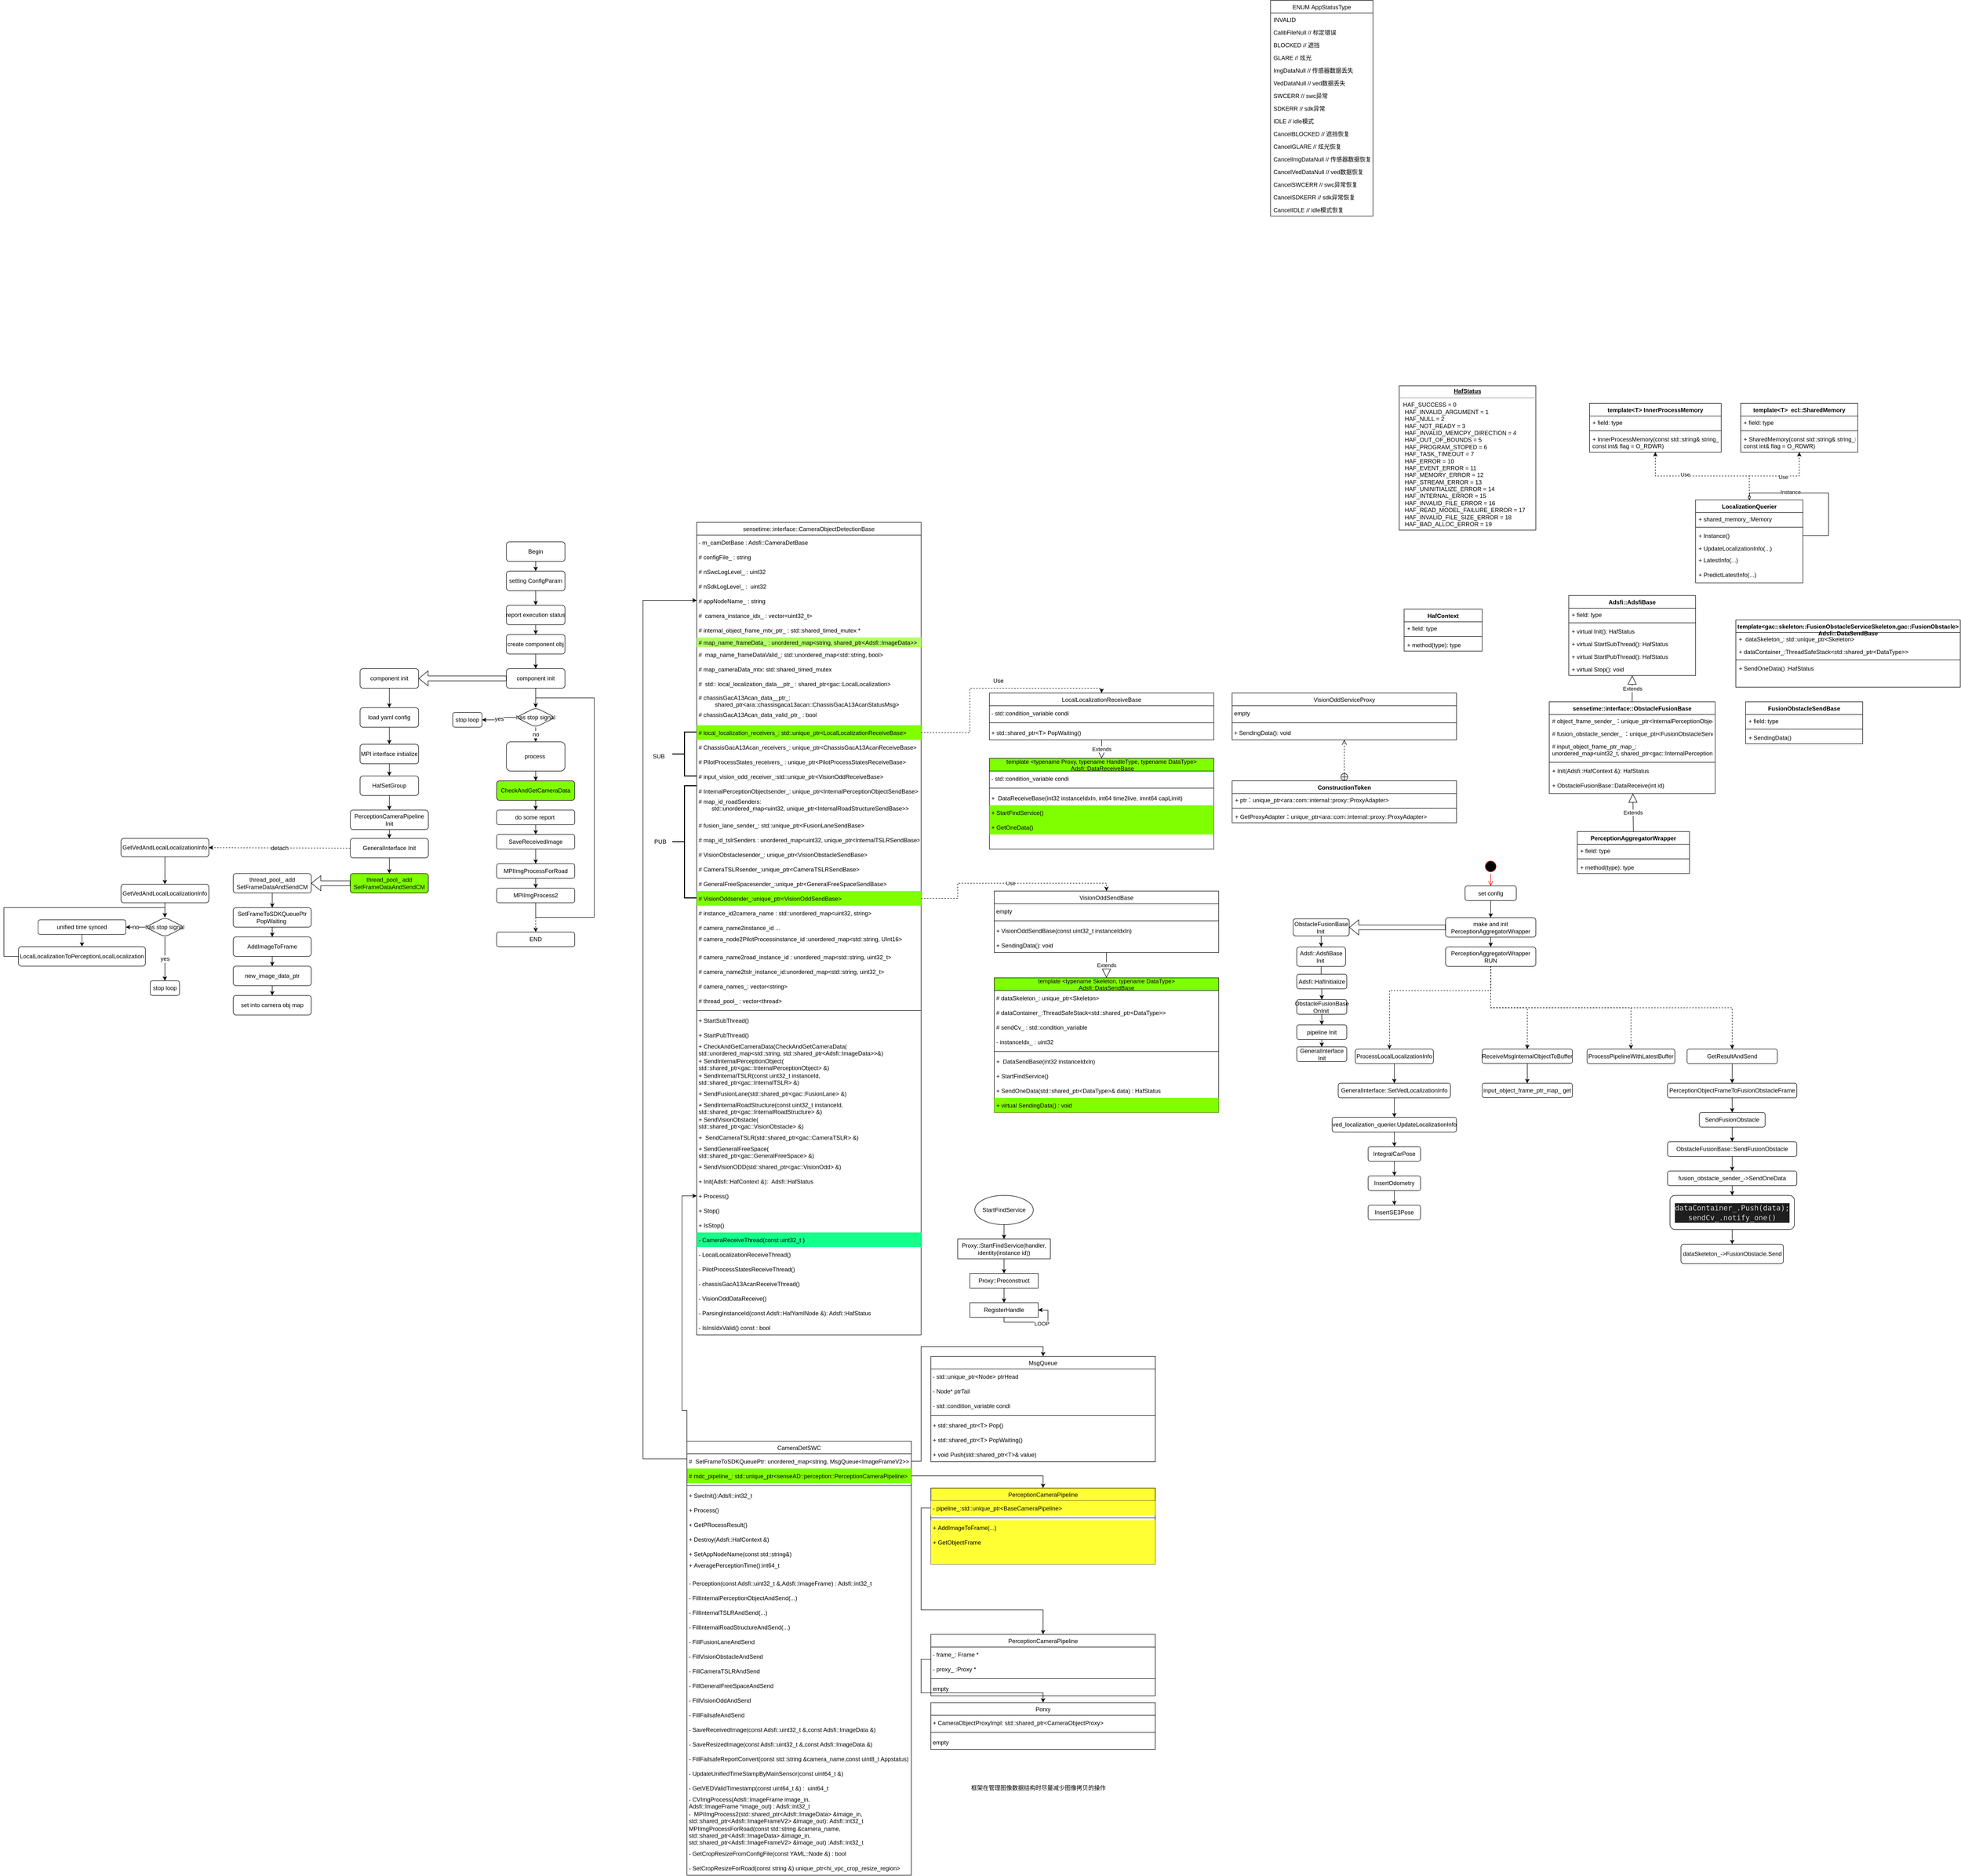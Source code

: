 <mxfile version="20.6.0" type="github">
  <diagram id="C5RBs43oDa-KdzZeNtuy" name="Page-1">
    <mxGraphModel dx="9025" dy="2159" grid="1" gridSize="10" guides="1" tooltips="1" connect="1" arrows="1" fold="1" page="1" pageScale="1" pageWidth="8200" pageHeight="1100" math="0" shadow="0">
      <root>
        <mxCell id="WIyWlLk6GJQsqaUBKTNV-0" />
        <mxCell id="WIyWlLk6GJQsqaUBKTNV-1" parent="WIyWlLk6GJQsqaUBKTNV-0" />
        <mxCell id="gAmVb3VykKKu84ZQ5GU9-1" value="" style="edgeStyle=orthogonalEdgeStyle;rounded=0;orthogonalLoop=1;jettySize=auto;html=1;align=center;fontStyle=0;spacing=0;labelBorderColor=none;fontFamily=Helvetica;fontSize=12;verticalAlign=middle;" parent="WIyWlLk6GJQsqaUBKTNV-1" source="WIyWlLk6GJQsqaUBKTNV-3" target="gAmVb3VykKKu84ZQ5GU9-0" edge="1">
          <mxGeometry relative="1" as="geometry" />
        </mxCell>
        <mxCell id="WIyWlLk6GJQsqaUBKTNV-3" value="Begin" style="rounded=1;whiteSpace=wrap;html=1;fontSize=12;glass=0;strokeWidth=1;shadow=0;align=center;fontStyle=0;spacing=0;labelBorderColor=none;fontFamily=Helvetica;verticalAlign=middle;" parent="WIyWlLk6GJQsqaUBKTNV-1" vertex="1">
          <mxGeometry x="290" y="250" width="120" height="40" as="geometry" />
        </mxCell>
        <mxCell id="mTr-Pit7XFirMjPEWSAB-2" value="" style="edgeStyle=orthogonalEdgeStyle;rounded=0;orthogonalLoop=1;jettySize=auto;html=1;align=center;fontStyle=0;spacing=0;labelBorderColor=none;fontFamily=Helvetica;fontSize=12;verticalAlign=middle;" parent="WIyWlLk6GJQsqaUBKTNV-1" source="gAmVb3VykKKu84ZQ5GU9-0" target="mTr-Pit7XFirMjPEWSAB-1" edge="1">
          <mxGeometry relative="1" as="geometry" />
        </mxCell>
        <mxCell id="gAmVb3VykKKu84ZQ5GU9-0" value="setting ConfigParam" style="rounded=1;whiteSpace=wrap;html=1;fontSize=12;glass=0;strokeWidth=1;shadow=0;align=center;fontStyle=0;spacing=0;labelBorderColor=none;fontFamily=Helvetica;verticalAlign=middle;" parent="WIyWlLk6GJQsqaUBKTNV-1" vertex="1">
          <mxGeometry x="290" y="310" width="120" height="40" as="geometry" />
        </mxCell>
        <mxCell id="mTr-Pit7XFirMjPEWSAB-4" value="" style="edgeStyle=orthogonalEdgeStyle;rounded=0;orthogonalLoop=1;jettySize=auto;html=1;align=center;fontStyle=0;spacing=0;labelBorderColor=none;fontFamily=Helvetica;fontSize=12;verticalAlign=middle;" parent="WIyWlLk6GJQsqaUBKTNV-1" source="mTr-Pit7XFirMjPEWSAB-1" target="mTr-Pit7XFirMjPEWSAB-3" edge="1">
          <mxGeometry relative="1" as="geometry" />
        </mxCell>
        <mxCell id="mTr-Pit7XFirMjPEWSAB-1" value="report execution status" style="rounded=1;whiteSpace=wrap;html=1;fontSize=12;glass=0;strokeWidth=1;shadow=0;align=center;fontStyle=0;spacing=0;labelBorderColor=none;fontFamily=Helvetica;verticalAlign=middle;" parent="WIyWlLk6GJQsqaUBKTNV-1" vertex="1">
          <mxGeometry x="290" y="380" width="120" height="40" as="geometry" />
        </mxCell>
        <mxCell id="mTr-Pit7XFirMjPEWSAB-199" value="" style="edgeStyle=orthogonalEdgeStyle;rounded=0;orthogonalLoop=1;jettySize=auto;html=1;labelBorderColor=none;fontFamily=Helvetica;fontSize=12;" parent="WIyWlLk6GJQsqaUBKTNV-1" source="mTr-Pit7XFirMjPEWSAB-3" target="mTr-Pit7XFirMjPEWSAB-198" edge="1">
          <mxGeometry relative="1" as="geometry" />
        </mxCell>
        <mxCell id="mTr-Pit7XFirMjPEWSAB-3" value="create component obj" style="rounded=1;whiteSpace=wrap;html=1;fontSize=12;glass=0;strokeWidth=1;shadow=0;align=center;fontStyle=0;spacing=0;labelBorderColor=none;fontFamily=Helvetica;verticalAlign=middle;" parent="WIyWlLk6GJQsqaUBKTNV-1" vertex="1">
          <mxGeometry x="290" y="440" width="120" height="40" as="geometry" />
        </mxCell>
        <mxCell id="mTr-Pit7XFirMjPEWSAB-10" value="yes" style="edgeStyle=orthogonalEdgeStyle;rounded=0;orthogonalLoop=1;jettySize=auto;html=1;align=center;fontStyle=0;spacing=0;labelBorderColor=none;fontFamily=Helvetica;fontSize=12;verticalAlign=middle;" parent="WIyWlLk6GJQsqaUBKTNV-1" source="mTr-Pit7XFirMjPEWSAB-5" target="mTr-Pit7XFirMjPEWSAB-9" edge="1">
          <mxGeometry relative="1" as="geometry" />
        </mxCell>
        <mxCell id="mTr-Pit7XFirMjPEWSAB-12" value="no" style="edgeStyle=orthogonalEdgeStyle;rounded=0;orthogonalLoop=1;jettySize=auto;html=1;align=center;fontStyle=0;spacing=0;labelBorderColor=none;fontFamily=Helvetica;fontSize=12;verticalAlign=middle;" parent="WIyWlLk6GJQsqaUBKTNV-1" source="mTr-Pit7XFirMjPEWSAB-5" target="mTr-Pit7XFirMjPEWSAB-11" edge="1">
          <mxGeometry relative="1" as="geometry" />
        </mxCell>
        <mxCell id="mTr-Pit7XFirMjPEWSAB-5" value="has stop signal" style="rhombus;whiteSpace=wrap;html=1;rounded=1;glass=0;strokeWidth=1;shadow=0;align=center;fontStyle=0;spacing=0;labelBorderColor=none;fontFamily=Helvetica;fontSize=12;verticalAlign=middle;" parent="WIyWlLk6GJQsqaUBKTNV-1" vertex="1">
          <mxGeometry x="310" y="590" width="80" height="40" as="geometry" />
        </mxCell>
        <mxCell id="mTr-Pit7XFirMjPEWSAB-9" value="stop loop" style="whiteSpace=wrap;html=1;rounded=1;glass=0;strokeWidth=1;shadow=0;align=center;fontStyle=0;spacing=0;labelBorderColor=none;fontFamily=Helvetica;fontSize=12;verticalAlign=middle;" parent="WIyWlLk6GJQsqaUBKTNV-1" vertex="1">
          <mxGeometry x="180" y="600" width="60" height="30" as="geometry" />
        </mxCell>
        <mxCell id="mTr-Pit7XFirMjPEWSAB-26" value="" style="edgeStyle=orthogonalEdgeStyle;rounded=0;orthogonalLoop=1;jettySize=auto;html=1;align=center;fontStyle=0;spacing=0;labelBorderColor=none;fontFamily=Helvetica;fontSize=12;verticalAlign=middle;" parent="WIyWlLk6GJQsqaUBKTNV-1" source="mTr-Pit7XFirMjPEWSAB-11" target="mTr-Pit7XFirMjPEWSAB-25" edge="1">
          <mxGeometry relative="1" as="geometry" />
        </mxCell>
        <mxCell id="mTr-Pit7XFirMjPEWSAB-11" value="process&amp;nbsp;" style="whiteSpace=wrap;html=1;rounded=1;glass=0;strokeWidth=1;shadow=0;align=center;fontStyle=0;spacing=0;labelBorderColor=none;fontFamily=Helvetica;fontSize=12;verticalAlign=middle;" parent="WIyWlLk6GJQsqaUBKTNV-1" vertex="1">
          <mxGeometry x="290" y="660" width="120" height="60" as="geometry" />
        </mxCell>
        <mxCell id="mTr-Pit7XFirMjPEWSAB-30" value="" style="edgeStyle=orthogonalEdgeStyle;rounded=0;orthogonalLoop=1;jettySize=auto;html=1;align=center;fontStyle=0;spacing=0;labelBorderColor=none;fontFamily=Helvetica;fontSize=12;verticalAlign=middle;" parent="WIyWlLk6GJQsqaUBKTNV-1" source="mTr-Pit7XFirMjPEWSAB-25" target="mTr-Pit7XFirMjPEWSAB-29" edge="1">
          <mxGeometry relative="1" as="geometry" />
        </mxCell>
        <mxCell id="mTr-Pit7XFirMjPEWSAB-25" value="CheckAndGetCameraData" style="whiteSpace=wrap;html=1;rounded=1;glass=0;strokeWidth=1;shadow=0;align=center;fontStyle=0;spacing=0;labelBorderColor=none;fontFamily=Helvetica;fontSize=12;verticalAlign=middle;fillColor=#80FF00;" parent="WIyWlLk6GJQsqaUBKTNV-1" vertex="1">
          <mxGeometry x="270" y="740" width="160" height="40" as="geometry" />
        </mxCell>
        <mxCell id="mTr-Pit7XFirMjPEWSAB-32" value="" style="edgeStyle=orthogonalEdgeStyle;rounded=0;orthogonalLoop=1;jettySize=auto;html=1;align=center;fontStyle=0;spacing=0;labelBorderColor=none;fontFamily=Helvetica;fontSize=12;verticalAlign=middle;" parent="WIyWlLk6GJQsqaUBKTNV-1" source="mTr-Pit7XFirMjPEWSAB-29" target="mTr-Pit7XFirMjPEWSAB-31" edge="1">
          <mxGeometry relative="1" as="geometry" />
        </mxCell>
        <mxCell id="mTr-Pit7XFirMjPEWSAB-29" value="do some report&amp;nbsp;" style="whiteSpace=wrap;html=1;rounded=1;glass=0;strokeWidth=1;shadow=0;align=center;fontStyle=0;spacing=0;labelBorderColor=none;fontFamily=Helvetica;fontSize=12;verticalAlign=middle;" parent="WIyWlLk6GJQsqaUBKTNV-1" vertex="1">
          <mxGeometry x="270" y="800" width="160" height="30" as="geometry" />
        </mxCell>
        <mxCell id="mTr-Pit7XFirMjPEWSAB-34" value="" style="edgeStyle=orthogonalEdgeStyle;rounded=0;orthogonalLoop=1;jettySize=auto;html=1;align=center;fontStyle=0;spacing=0;labelBorderColor=none;fontFamily=Helvetica;fontSize=12;verticalAlign=middle;" parent="WIyWlLk6GJQsqaUBKTNV-1" source="mTr-Pit7XFirMjPEWSAB-31" target="mTr-Pit7XFirMjPEWSAB-33" edge="1">
          <mxGeometry relative="1" as="geometry" />
        </mxCell>
        <mxCell id="mTr-Pit7XFirMjPEWSAB-31" value="SaveReceivedImage" style="whiteSpace=wrap;html=1;rounded=1;glass=0;strokeWidth=1;shadow=0;align=center;fontStyle=0;spacing=0;labelBorderColor=none;fontFamily=Helvetica;fontSize=12;verticalAlign=middle;" parent="WIyWlLk6GJQsqaUBKTNV-1" vertex="1">
          <mxGeometry x="270" y="850" width="160" height="30" as="geometry" />
        </mxCell>
        <mxCell id="mTr-Pit7XFirMjPEWSAB-36" value="" style="edgeStyle=orthogonalEdgeStyle;rounded=0;orthogonalLoop=1;jettySize=auto;html=1;align=center;fontStyle=0;spacing=0;labelBorderColor=none;fontFamily=Helvetica;fontSize=12;verticalAlign=middle;" parent="WIyWlLk6GJQsqaUBKTNV-1" source="mTr-Pit7XFirMjPEWSAB-33" target="mTr-Pit7XFirMjPEWSAB-35" edge="1">
          <mxGeometry relative="1" as="geometry" />
        </mxCell>
        <mxCell id="mTr-Pit7XFirMjPEWSAB-33" value="MPIImgProcessForRoad" style="whiteSpace=wrap;html=1;rounded=1;glass=0;strokeWidth=1;shadow=0;align=center;fontStyle=0;spacing=0;labelBorderColor=none;fontFamily=Helvetica;fontSize=12;verticalAlign=middle;" parent="WIyWlLk6GJQsqaUBKTNV-1" vertex="1">
          <mxGeometry x="270" y="910" width="160" height="30" as="geometry" />
        </mxCell>
        <mxCell id="mTr-Pit7XFirMjPEWSAB-37" style="edgeStyle=orthogonalEdgeStyle;rounded=0;orthogonalLoop=1;jettySize=auto;html=1;entryX=0.5;entryY=0;entryDx=0;entryDy=0;align=center;fontStyle=0;spacing=0;labelBorderColor=none;fontFamily=Helvetica;fontSize=12;verticalAlign=middle;" parent="WIyWlLk6GJQsqaUBKTNV-1" source="mTr-Pit7XFirMjPEWSAB-35" target="mTr-Pit7XFirMjPEWSAB-5" edge="1">
          <mxGeometry relative="1" as="geometry">
            <Array as="points">
              <mxPoint x="350" y="1020" />
              <mxPoint x="470" y="1020" />
              <mxPoint x="470" y="570" />
              <mxPoint x="350" y="570" />
            </Array>
          </mxGeometry>
        </mxCell>
        <mxCell id="mTr-Pit7XFirMjPEWSAB-396" value="" style="edgeStyle=orthogonalEdgeStyle;rounded=0;orthogonalLoop=1;jettySize=auto;html=1;dashed=1;labelBorderColor=none;fontFamily=Helvetica;fontSize=12;" parent="WIyWlLk6GJQsqaUBKTNV-1" source="mTr-Pit7XFirMjPEWSAB-35" target="mTr-Pit7XFirMjPEWSAB-395" edge="1">
          <mxGeometry relative="1" as="geometry" />
        </mxCell>
        <mxCell id="mTr-Pit7XFirMjPEWSAB-35" value="MPIImgProcess2" style="whiteSpace=wrap;html=1;rounded=1;glass=0;strokeWidth=1;shadow=0;align=center;fontStyle=0;spacing=0;labelBorderColor=none;fontFamily=Helvetica;fontSize=12;verticalAlign=middle;" parent="WIyWlLk6GJQsqaUBKTNV-1" vertex="1">
          <mxGeometry x="270" y="960" width="160" height="30" as="geometry" />
        </mxCell>
        <mxCell id="mTr-Pit7XFirMjPEWSAB-51" value="CameraDetSWC" style="swimlane;fontStyle=0;align=center;verticalAlign=middle;childLayout=stackLayout;horizontal=1;startSize=26;horizontalStack=0;resizeParent=1;resizeParentMax=0;resizeLast=0;collapsible=1;marginBottom=0;spacing=0;labelBorderColor=none;fontFamily=Helvetica;fontSize=12;" parent="WIyWlLk6GJQsqaUBKTNV-1" vertex="1">
          <mxGeometry x="660" y="2094" width="460" height="890" as="geometry" />
        </mxCell>
        <mxCell id="mTr-Pit7XFirMjPEWSAB-299" value="#  SetFrameToSDKQueuePtr: unordered_map&lt;string, MsgQueue&lt;ImageFrameV2&gt;&gt;" style="text;strokeColor=none;fillColor=none;align=left;verticalAlign=middle;spacingLeft=4;spacingRight=4;overflow=hidden;rotatable=0;points=[[0,0.5],[1,0.5]];portConstraint=eastwest;fontStyle=0;spacing=0;labelBorderColor=none;fontFamily=Helvetica;fontSize=12;" parent="mTr-Pit7XFirMjPEWSAB-51" vertex="1">
          <mxGeometry y="26" width="460" height="30" as="geometry" />
        </mxCell>
        <mxCell id="mTr-Pit7XFirMjPEWSAB-324" value="# mdc_pipeline_: std::unique_ptr&lt;senseAD::perception::PerceptionCameraPipeline&gt;" style="text;strokeColor=none;fillColor=#80FF00;align=left;verticalAlign=middle;spacingLeft=4;spacingRight=4;overflow=hidden;rotatable=0;points=[[0,0.5],[1,0.5]];portConstraint=eastwest;fontStyle=0;spacing=0;labelBorderColor=none;fontFamily=Helvetica;fontSize=12;" parent="mTr-Pit7XFirMjPEWSAB-51" vertex="1">
          <mxGeometry y="56" width="460" height="30" as="geometry" />
        </mxCell>
        <mxCell id="mTr-Pit7XFirMjPEWSAB-53" value="" style="line;strokeWidth=1;fillColor=none;align=left;verticalAlign=middle;spacingTop=-1;spacingLeft=3;spacingRight=3;rotatable=0;labelPosition=right;points=[];portConstraint=eastwest;strokeColor=inherit;fontStyle=0;spacing=0;labelBorderColor=none;fontFamily=Helvetica;fontSize=12;" parent="mTr-Pit7XFirMjPEWSAB-51" vertex="1">
          <mxGeometry y="86" width="460" height="10" as="geometry" />
        </mxCell>
        <mxCell id="mTr-Pit7XFirMjPEWSAB-148" value="+ SwcInit():Adsfi::int32_t " style="text;strokeColor=none;fillColor=none;align=left;verticalAlign=middle;spacingLeft=4;spacingRight=4;overflow=hidden;rotatable=0;points=[[0,0.5],[1,0.5]];portConstraint=eastwest;fontStyle=0;spacing=0;labelBorderColor=none;fontFamily=Helvetica;fontSize=12;" parent="mTr-Pit7XFirMjPEWSAB-51" vertex="1">
          <mxGeometry y="96" width="460" height="30" as="geometry" />
        </mxCell>
        <mxCell id="mTr-Pit7XFirMjPEWSAB-54" value="+ Process()" style="text;strokeColor=none;fillColor=none;align=left;verticalAlign=middle;spacingLeft=4;spacingRight=4;overflow=hidden;rotatable=0;points=[[0,0.5],[1,0.5]];portConstraint=eastwest;fontStyle=0;spacing=0;labelBorderColor=none;fontFamily=Helvetica;fontSize=12;" parent="mTr-Pit7XFirMjPEWSAB-51" vertex="1">
          <mxGeometry y="126" width="460" height="30" as="geometry" />
        </mxCell>
        <mxCell id="mTr-Pit7XFirMjPEWSAB-147" value="+ GetPRocessResult()" style="text;strokeColor=none;fillColor=none;align=left;verticalAlign=middle;spacingLeft=4;spacingRight=4;overflow=hidden;rotatable=0;points=[[0,0.5],[1,0.5]];portConstraint=eastwest;fontStyle=0;spacing=0;labelBorderColor=none;fontFamily=Helvetica;fontSize=12;" parent="mTr-Pit7XFirMjPEWSAB-51" vertex="1">
          <mxGeometry y="156" width="460" height="30" as="geometry" />
        </mxCell>
        <mxCell id="mTr-Pit7XFirMjPEWSAB-146" value="+ Destroy(Adsfi::HafContext &amp;)" style="text;strokeColor=none;fillColor=none;align=left;verticalAlign=middle;spacingLeft=4;spacingRight=4;overflow=hidden;rotatable=0;points=[[0,0.5],[1,0.5]];portConstraint=eastwest;fontStyle=0;spacing=0;labelBorderColor=none;fontFamily=Helvetica;fontSize=12;" parent="mTr-Pit7XFirMjPEWSAB-51" vertex="1">
          <mxGeometry y="186" width="460" height="30" as="geometry" />
        </mxCell>
        <mxCell id="mTr-Pit7XFirMjPEWSAB-145" value="+ SetAppNodeName(const std::string&amp;)" style="text;strokeColor=none;fillColor=none;align=left;verticalAlign=middle;spacingLeft=4;spacingRight=4;overflow=hidden;rotatable=0;points=[[0,0.5],[1,0.5]];portConstraint=eastwest;fontStyle=0;spacing=0;labelBorderColor=none;fontFamily=Helvetica;fontSize=12;" parent="mTr-Pit7XFirMjPEWSAB-51" vertex="1">
          <mxGeometry y="216" width="460" height="30" as="geometry" />
        </mxCell>
        <mxCell id="mTr-Pit7XFirMjPEWSAB-157" value="+ AveragePerceptionTime():int64_t&#xa;" style="text;strokeColor=none;fillColor=none;align=left;verticalAlign=middle;spacingLeft=4;spacingRight=4;overflow=hidden;rotatable=0;points=[[0,0.5],[1,0.5]];portConstraint=eastwest;fontStyle=0;spacing=0;labelBorderColor=none;fontFamily=Helvetica;fontSize=12;" parent="mTr-Pit7XFirMjPEWSAB-51" vertex="1">
          <mxGeometry y="246" width="460" height="30" as="geometry" />
        </mxCell>
        <mxCell id="mTr-Pit7XFirMjPEWSAB-156" value="- Perception(const Adsfi::uint32_t &amp;,Adsfi::ImageFrame) : Adsfi::int32_t" style="text;strokeColor=none;fillColor=none;align=left;verticalAlign=middle;spacingLeft=4;spacingRight=4;overflow=hidden;rotatable=0;points=[[0,0.5],[1,0.5]];portConstraint=eastwest;fontStyle=0;spacing=0;labelBorderColor=none;fontFamily=Helvetica;fontSize=12;" parent="mTr-Pit7XFirMjPEWSAB-51" vertex="1">
          <mxGeometry y="276" width="460" height="30" as="geometry" />
        </mxCell>
        <mxCell id="mTr-Pit7XFirMjPEWSAB-155" value="- FillInternalPerceptionObjectAndSend(...)" style="text;strokeColor=none;fillColor=none;align=left;verticalAlign=middle;spacingLeft=4;spacingRight=4;overflow=hidden;rotatable=0;points=[[0,0.5],[1,0.5]];portConstraint=eastwest;fontStyle=0;spacing=0;labelBorderColor=none;fontFamily=Helvetica;fontSize=12;" parent="mTr-Pit7XFirMjPEWSAB-51" vertex="1">
          <mxGeometry y="306" width="460" height="30" as="geometry" />
        </mxCell>
        <mxCell id="mTr-Pit7XFirMjPEWSAB-154" value="- FillInternalTSLRAndSend(...)" style="text;strokeColor=none;fillColor=none;align=left;verticalAlign=middle;spacingLeft=4;spacingRight=4;overflow=hidden;rotatable=0;points=[[0,0.5],[1,0.5]];portConstraint=eastwest;fontStyle=0;spacing=0;labelBorderColor=none;fontFamily=Helvetica;fontSize=12;" parent="mTr-Pit7XFirMjPEWSAB-51" vertex="1">
          <mxGeometry y="336" width="460" height="30" as="geometry" />
        </mxCell>
        <mxCell id="mTr-Pit7XFirMjPEWSAB-153" value="- FillInternalRoadStructureAndSend(...)" style="text;strokeColor=none;fillColor=none;align=left;verticalAlign=middle;spacingLeft=4;spacingRight=4;overflow=hidden;rotatable=0;points=[[0,0.5],[1,0.5]];portConstraint=eastwest;fontStyle=0;spacing=0;labelBorderColor=none;fontFamily=Helvetica;fontSize=12;" parent="mTr-Pit7XFirMjPEWSAB-51" vertex="1">
          <mxGeometry y="366" width="460" height="30" as="geometry" />
        </mxCell>
        <mxCell id="mTr-Pit7XFirMjPEWSAB-152" value="- FillFusionLaneAndSend" style="text;strokeColor=none;fillColor=none;align=left;verticalAlign=middle;spacingLeft=4;spacingRight=4;overflow=hidden;rotatable=0;points=[[0,0.5],[1,0.5]];portConstraint=eastwest;fontStyle=0;spacing=0;labelBorderColor=none;fontFamily=Helvetica;fontSize=12;" parent="mTr-Pit7XFirMjPEWSAB-51" vertex="1">
          <mxGeometry y="396" width="460" height="30" as="geometry" />
        </mxCell>
        <mxCell id="mTr-Pit7XFirMjPEWSAB-161" value="- FillVisionObstacleAndSend" style="text;strokeColor=none;fillColor=none;align=left;verticalAlign=middle;spacingLeft=4;spacingRight=4;overflow=hidden;rotatable=0;points=[[0,0.5],[1,0.5]];portConstraint=eastwest;fontStyle=0;spacing=0;labelBorderColor=none;fontFamily=Helvetica;fontSize=12;" parent="mTr-Pit7XFirMjPEWSAB-51" vertex="1">
          <mxGeometry y="426" width="460" height="30" as="geometry" />
        </mxCell>
        <mxCell id="mTr-Pit7XFirMjPEWSAB-160" value="- FillCameraTSLRAndSend" style="text;strokeColor=none;fillColor=none;align=left;verticalAlign=middle;spacingLeft=4;spacingRight=4;overflow=hidden;rotatable=0;points=[[0,0.5],[1,0.5]];portConstraint=eastwest;fontStyle=0;spacing=0;labelBorderColor=none;fontFamily=Helvetica;fontSize=12;" parent="mTr-Pit7XFirMjPEWSAB-51" vertex="1">
          <mxGeometry y="456" width="460" height="30" as="geometry" />
        </mxCell>
        <mxCell id="mTr-Pit7XFirMjPEWSAB-159" value="- FillGeneralFreeSpaceAndSend" style="text;strokeColor=none;fillColor=none;align=left;verticalAlign=middle;spacingLeft=4;spacingRight=4;overflow=hidden;rotatable=0;points=[[0,0.5],[1,0.5]];portConstraint=eastwest;fontStyle=0;spacing=0;labelBorderColor=none;fontFamily=Helvetica;fontSize=12;" parent="mTr-Pit7XFirMjPEWSAB-51" vertex="1">
          <mxGeometry y="486" width="460" height="30" as="geometry" />
        </mxCell>
        <mxCell id="mTr-Pit7XFirMjPEWSAB-151" value="- FillVisionOddAndSend" style="text;strokeColor=none;fillColor=none;align=left;verticalAlign=middle;spacingLeft=4;spacingRight=4;overflow=hidden;rotatable=0;points=[[0,0.5],[1,0.5]];portConstraint=eastwest;fontStyle=0;spacing=0;labelBorderColor=none;fontFamily=Helvetica;fontSize=12;" parent="mTr-Pit7XFirMjPEWSAB-51" vertex="1">
          <mxGeometry y="516" width="460" height="30" as="geometry" />
        </mxCell>
        <mxCell id="mTr-Pit7XFirMjPEWSAB-144" value="- FillFailsafeAndSend" style="text;strokeColor=none;fillColor=none;align=left;verticalAlign=middle;spacingLeft=4;spacingRight=4;overflow=hidden;rotatable=0;points=[[0,0.5],[1,0.5]];portConstraint=eastwest;fontStyle=0;spacing=0;labelBorderColor=none;fontFamily=Helvetica;fontSize=12;" parent="mTr-Pit7XFirMjPEWSAB-51" vertex="1">
          <mxGeometry y="546" width="460" height="30" as="geometry" />
        </mxCell>
        <mxCell id="mTr-Pit7XFirMjPEWSAB-162" value="- SaveReceivedImage(const Adsfi::uint32_t &amp;,const Adsfi::ImageData &amp;)" style="text;strokeColor=none;fillColor=none;align=left;verticalAlign=middle;spacingLeft=4;spacingRight=4;overflow=hidden;rotatable=0;points=[[0,0.5],[1,0.5]];portConstraint=eastwest;fontStyle=0;spacing=0;labelBorderColor=none;fontFamily=Helvetica;fontSize=12;" parent="mTr-Pit7XFirMjPEWSAB-51" vertex="1">
          <mxGeometry y="576" width="460" height="30" as="geometry" />
        </mxCell>
        <mxCell id="mTr-Pit7XFirMjPEWSAB-163" value="- SaveResizedImage(const Adsfi::uint32_t &amp;,const Adsfi::ImageData &amp;)" style="text;strokeColor=none;fillColor=none;align=left;verticalAlign=middle;spacingLeft=4;spacingRight=4;overflow=hidden;rotatable=0;points=[[0,0.5],[1,0.5]];portConstraint=eastwest;fontStyle=0;spacing=0;labelBorderColor=none;fontFamily=Helvetica;fontSize=12;" parent="mTr-Pit7XFirMjPEWSAB-51" vertex="1">
          <mxGeometry y="606" width="460" height="30" as="geometry" />
        </mxCell>
        <mxCell id="mTr-Pit7XFirMjPEWSAB-164" value="- FillFailsafeReportConvert(const std::string &amp;camera_name,const uint8_t Appstatus)" style="text;strokeColor=none;fillColor=none;align=left;verticalAlign=middle;spacingLeft=4;spacingRight=4;overflow=hidden;rotatable=0;points=[[0,0.5],[1,0.5]];portConstraint=eastwest;fontStyle=0;spacing=0;labelBorderColor=none;fontFamily=Helvetica;fontSize=12;" parent="mTr-Pit7XFirMjPEWSAB-51" vertex="1">
          <mxGeometry y="636" width="460" height="30" as="geometry" />
        </mxCell>
        <mxCell id="mTr-Pit7XFirMjPEWSAB-165" value="- UpdateUnifiedTimeStampByMainSensor(const uint64_t &amp;)" style="text;strokeColor=none;fillColor=none;align=left;verticalAlign=middle;spacingLeft=4;spacingRight=4;overflow=hidden;rotatable=0;points=[[0,0.5],[1,0.5]];portConstraint=eastwest;fontStyle=0;spacing=0;labelBorderColor=none;fontFamily=Helvetica;fontSize=12;" parent="mTr-Pit7XFirMjPEWSAB-51" vertex="1">
          <mxGeometry y="666" width="460" height="30" as="geometry" />
        </mxCell>
        <mxCell id="mTr-Pit7XFirMjPEWSAB-166" value="- GetVEDValidTimestamp(const uint64_t &amp;) :  uint64_t" style="text;strokeColor=none;fillColor=none;align=left;verticalAlign=middle;spacingLeft=4;spacingRight=4;overflow=hidden;rotatable=0;points=[[0,0.5],[1,0.5]];portConstraint=eastwest;fontStyle=0;spacing=0;labelBorderColor=none;fontFamily=Helvetica;fontSize=12;" parent="mTr-Pit7XFirMjPEWSAB-51" vertex="1">
          <mxGeometry y="696" width="460" height="30" as="geometry" />
        </mxCell>
        <mxCell id="mTr-Pit7XFirMjPEWSAB-167" value="- CVImgProcess(Adsfi::ImageFrame image_in,&#xa;                                Adsfi::ImageFrame *image_out) : Adsfi::int32_t" style="text;strokeColor=none;fillColor=none;align=left;verticalAlign=middle;spacingLeft=4;spacingRight=4;overflow=hidden;rotatable=0;points=[[0,0.5],[1,0.5]];portConstraint=eastwest;fontStyle=0;spacing=0;labelBorderColor=none;fontFamily=Helvetica;fontSize=12;" parent="mTr-Pit7XFirMjPEWSAB-51" vertex="1">
          <mxGeometry y="726" width="460" height="30" as="geometry" />
        </mxCell>
        <mxCell id="mTr-Pit7XFirMjPEWSAB-171" value="-  MPIImgProcess2(std::shared_ptr&lt;Adsfi::ImageData&gt; &amp;image_in,&#xa;std::shared_ptr&lt;Adsfi::ImageFrameV2&gt; &amp;image_out): Adsfi::int32_t" style="text;strokeColor=none;fillColor=none;align=left;verticalAlign=middle;spacingLeft=4;spacingRight=4;overflow=hidden;rotatable=0;points=[[0,0.5],[1,0.5]];portConstraint=eastwest;fontStyle=0;spacing=0;labelBorderColor=none;fontFamily=Helvetica;fontSize=12;" parent="mTr-Pit7XFirMjPEWSAB-51" vertex="1">
          <mxGeometry y="756" width="460" height="30" as="geometry" />
        </mxCell>
        <mxCell id="mTr-Pit7XFirMjPEWSAB-170" value="MPIImgProcessForRoad(const std::string &amp;camera_name,&#xa;std::shared_ptr&lt;Adsfi::ImageData&gt; &amp;image_in,&#xa;std::shared_ptr&lt;Adsfi::ImageFrameV2&gt; &amp;image_out) :Adsfi::int32_t " style="text;strokeColor=none;fillColor=none;align=left;verticalAlign=middle;spacingLeft=4;spacingRight=4;overflow=hidden;rotatable=0;points=[[0,0.5],[1,0.5]];portConstraint=eastwest;fontStyle=0;spacing=0;labelBorderColor=none;fontFamily=Helvetica;fontSize=12;" parent="mTr-Pit7XFirMjPEWSAB-51" vertex="1">
          <mxGeometry y="786" width="460" height="44" as="geometry" />
        </mxCell>
        <mxCell id="mTr-Pit7XFirMjPEWSAB-169" value="- GetCropResizeFromConfigFile(const YAML::Node &amp;) : bool" style="text;strokeColor=none;fillColor=none;align=left;verticalAlign=middle;spacingLeft=4;spacingRight=4;overflow=hidden;rotatable=0;points=[[0,0.5],[1,0.5]];portConstraint=eastwest;fontStyle=0;spacing=0;labelBorderColor=none;fontFamily=Helvetica;fontSize=12;" parent="mTr-Pit7XFirMjPEWSAB-51" vertex="1">
          <mxGeometry y="830" width="460" height="30" as="geometry" />
        </mxCell>
        <mxCell id="mTr-Pit7XFirMjPEWSAB-168" value="- SetCropResizeForRoad(const string &amp;) unique_ptr&lt;hi_vpc_crop_resize_region&gt; " style="text;strokeColor=none;fillColor=none;align=left;verticalAlign=middle;spacingLeft=4;spacingRight=4;overflow=hidden;rotatable=0;points=[[0,0.5],[1,0.5]];portConstraint=eastwest;fontStyle=0;spacing=0;labelBorderColor=none;fontFamily=Helvetica;fontSize=12;" parent="mTr-Pit7XFirMjPEWSAB-51" vertex="1">
          <mxGeometry y="860" width="460" height="30" as="geometry" />
        </mxCell>
        <mxCell id="mTr-Pit7XFirMjPEWSAB-62" value="sensetime::interface::CameraObjectDetectionBase" style="swimlane;fontStyle=0;align=center;verticalAlign=middle;childLayout=stackLayout;horizontal=1;startSize=26;horizontalStack=0;resizeParent=1;resizeParentMax=0;resizeLast=0;collapsible=1;marginBottom=0;spacing=0;labelBorderColor=none;fontFamily=Helvetica;fontSize=12;" parent="WIyWlLk6GJQsqaUBKTNV-1" vertex="1">
          <mxGeometry x="680" y="210" width="460" height="1666" as="geometry" />
        </mxCell>
        <mxCell id="mTr-Pit7XFirMjPEWSAB-94" value="- m_camDetBase : Adsfi::CameraDetBase " style="text;strokeColor=none;fillColor=none;align=left;verticalAlign=middle;spacingLeft=4;spacingRight=4;overflow=hidden;rotatable=0;points=[[0,0.5],[1,0.5]];portConstraint=eastwest;fontStyle=0;spacing=0;labelBorderColor=none;fontFamily=Helvetica;fontSize=12;" parent="mTr-Pit7XFirMjPEWSAB-62" vertex="1">
          <mxGeometry y="26" width="460" height="30" as="geometry" />
        </mxCell>
        <mxCell id="mTr-Pit7XFirMjPEWSAB-63" value="# configFile_ : string" style="text;strokeColor=none;fillColor=none;align=left;verticalAlign=middle;spacingLeft=4;spacingRight=4;overflow=hidden;rotatable=0;points=[[0,0.5],[1,0.5]];portConstraint=eastwest;fontStyle=0;spacing=0;labelBorderColor=none;fontFamily=Helvetica;fontSize=12;" parent="mTr-Pit7XFirMjPEWSAB-62" vertex="1">
          <mxGeometry y="56" width="460" height="30" as="geometry" />
        </mxCell>
        <mxCell id="mTr-Pit7XFirMjPEWSAB-93" value="# nSwcLogLevel_ : uint32" style="text;strokeColor=none;fillColor=none;align=left;verticalAlign=middle;spacingLeft=4;spacingRight=4;overflow=hidden;rotatable=0;points=[[0,0.5],[1,0.5]];portConstraint=eastwest;fontStyle=0;spacing=0;labelBorderColor=none;fontFamily=Helvetica;fontSize=12;" parent="mTr-Pit7XFirMjPEWSAB-62" vertex="1">
          <mxGeometry y="86" width="460" height="30" as="geometry" />
        </mxCell>
        <mxCell id="mTr-Pit7XFirMjPEWSAB-92" value="# nSdkLogLevel_ :  uint32" style="text;strokeColor=none;fillColor=none;align=left;verticalAlign=middle;spacingLeft=4;spacingRight=4;overflow=hidden;rotatable=0;points=[[0,0.5],[1,0.5]];portConstraint=eastwest;fontStyle=0;spacing=0;labelBorderColor=none;fontFamily=Helvetica;fontSize=12;" parent="mTr-Pit7XFirMjPEWSAB-62" vertex="1">
          <mxGeometry y="116" width="460" height="30" as="geometry" />
        </mxCell>
        <mxCell id="mTr-Pit7XFirMjPEWSAB-110" value="# appNodeName_ : string" style="text;strokeColor=none;fillColor=none;align=left;verticalAlign=middle;spacingLeft=4;spacingRight=4;overflow=hidden;rotatable=0;points=[[0,0.5],[1,0.5]];portConstraint=eastwest;fontStyle=0;spacing=0;labelBorderColor=none;fontFamily=Helvetica;fontSize=12;" parent="mTr-Pit7XFirMjPEWSAB-62" vertex="1">
          <mxGeometry y="146" width="460" height="30" as="geometry" />
        </mxCell>
        <mxCell id="mTr-Pit7XFirMjPEWSAB-109" value="#  camera_instance_idx_ : vector&lt;uint32_t&gt;" style="text;strokeColor=none;fillColor=none;align=left;verticalAlign=middle;spacingLeft=4;spacingRight=4;overflow=hidden;rotatable=0;points=[[0,0.5],[1,0.5]];portConstraint=eastwest;fontStyle=0;spacing=0;labelBorderColor=none;fontFamily=Helvetica;fontSize=12;" parent="mTr-Pit7XFirMjPEWSAB-62" vertex="1">
          <mxGeometry y="176" width="460" height="30" as="geometry" />
        </mxCell>
        <mxCell id="mTr-Pit7XFirMjPEWSAB-108" value="# internal_object_frame_mtx_ptr_ : std::shared_timed_mutex *" style="text;strokeColor=none;fillColor=none;align=left;verticalAlign=middle;spacingLeft=4;spacingRight=4;overflow=hidden;rotatable=0;points=[[0,0.5],[1,0.5]];portConstraint=eastwest;fontStyle=0;spacing=0;labelBorderColor=none;fontFamily=Helvetica;fontSize=12;" parent="mTr-Pit7XFirMjPEWSAB-62" vertex="1">
          <mxGeometry y="206" width="460" height="30" as="geometry" />
        </mxCell>
        <mxCell id="mTr-Pit7XFirMjPEWSAB-107" value="# map_name_frameData_ : unordered_map&lt;string, shared_ptr&lt;Adsfi::ImageData&gt;&gt;" style="text;strokeColor=none;fillColor=#B3FF66;align=left;verticalAlign=middle;spacingLeft=4;spacingRight=4;overflow=hidden;rotatable=0;points=[[0,0.5],[1,0.5]];portConstraint=eastwest;fontStyle=0;spacing=0;labelBorderColor=none;fontFamily=Helvetica;fontSize=12;" parent="mTr-Pit7XFirMjPEWSAB-62" vertex="1">
          <mxGeometry y="236" width="460" height="20" as="geometry" />
        </mxCell>
        <mxCell id="mTr-Pit7XFirMjPEWSAB-106" value="#  map_name_frameDataValid_: std::unordered_map&lt;std::string, bool&gt;" style="text;strokeColor=none;fillColor=none;align=left;verticalAlign=middle;spacingLeft=4;spacingRight=4;overflow=hidden;rotatable=0;points=[[0,0.5],[1,0.5]];portConstraint=eastwest;fontStyle=0;spacing=0;labelBorderColor=none;fontFamily=Helvetica;fontSize=12;" parent="mTr-Pit7XFirMjPEWSAB-62" vertex="1">
          <mxGeometry y="256" width="460" height="30" as="geometry" />
        </mxCell>
        <mxCell id="mTr-Pit7XFirMjPEWSAB-105" value="# map_cameraData_mtx: std::shared_timed_mutex" style="text;strokeColor=none;fillColor=none;align=left;verticalAlign=middle;spacingLeft=4;spacingRight=4;overflow=hidden;rotatable=0;points=[[0,0.5],[1,0.5]];portConstraint=eastwest;fontStyle=0;spacing=0;labelBorderColor=none;fontFamily=Helvetica;fontSize=12;" parent="mTr-Pit7XFirMjPEWSAB-62" vertex="1">
          <mxGeometry y="286" width="460" height="30" as="geometry" />
        </mxCell>
        <mxCell id="mTr-Pit7XFirMjPEWSAB-116" value="#  std:: local_localization_data__ptr_ : shared_ptr&lt;gac::LocalLocalization&gt;" style="text;strokeColor=none;fillColor=none;align=left;verticalAlign=middle;spacingLeft=4;spacingRight=4;overflow=hidden;rotatable=0;points=[[0,0.5],[1,0.5]];portConstraint=eastwest;fontStyle=0;spacing=0;labelBorderColor=none;fontFamily=Helvetica;fontSize=12;" parent="mTr-Pit7XFirMjPEWSAB-62" vertex="1">
          <mxGeometry y="316" width="460" height="30" as="geometry" />
        </mxCell>
        <mxCell id="mTr-Pit7XFirMjPEWSAB-115" value="# chassisGacA13Acan_data__ptr_:&#xa;          shared_ptr&lt;ara::chassisgaca13acan::ChassisGacA13AcanStatusMsg&gt;" style="text;strokeColor=none;fillColor=none;align=left;verticalAlign=middle;spacingLeft=4;spacingRight=4;overflow=hidden;rotatable=0;points=[[0,0.5],[1,0.5]];portConstraint=eastwest;fontStyle=0;spacing=0;labelBorderColor=none;fontFamily=Helvetica;fontSize=12;" parent="mTr-Pit7XFirMjPEWSAB-62" vertex="1">
          <mxGeometry y="346" width="460" height="40" as="geometry" />
        </mxCell>
        <mxCell id="mTr-Pit7XFirMjPEWSAB-114" value="# chassisGacA13Acan_data_valid_ptr_ : bool&#xa;" style="text;strokeColor=none;fillColor=none;align=left;verticalAlign=middle;spacingLeft=4;spacingRight=4;overflow=hidden;rotatable=0;points=[[0,0.5],[1,0.5]];portConstraint=eastwest;fontStyle=0;spacing=0;labelBorderColor=none;fontFamily=Helvetica;fontSize=12;" parent="mTr-Pit7XFirMjPEWSAB-62" vertex="1">
          <mxGeometry y="386" width="460" height="30" as="geometry" />
        </mxCell>
        <mxCell id="mTr-Pit7XFirMjPEWSAB-113" value="# local_localization_receivers_: std::unique_ptr&lt;LocalLocalizationReceiveBase&gt;" style="text;strokeColor=none;fillColor=#80FF00;align=left;verticalAlign=middle;spacingLeft=4;spacingRight=4;overflow=hidden;rotatable=0;points=[[0,0.5],[1,0.5]];portConstraint=eastwest;fontStyle=0;spacing=0;labelBorderColor=none;fontFamily=Helvetica;fontSize=12;" parent="mTr-Pit7XFirMjPEWSAB-62" vertex="1">
          <mxGeometry y="416" width="460" height="30" as="geometry" />
        </mxCell>
        <mxCell id="mTr-Pit7XFirMjPEWSAB-112" value="# ChassisGacA13Acan_receivers_: unique_ptr&lt;ChassisGacA13AcanReceiveBase&gt; " style="text;strokeColor=none;fillColor=none;align=left;verticalAlign=middle;spacingLeft=4;spacingRight=4;overflow=hidden;rotatable=0;points=[[0,0.5],[1,0.5]];portConstraint=eastwest;fontStyle=0;spacing=0;labelBorderColor=none;fontFamily=Helvetica;fontSize=12;" parent="mTr-Pit7XFirMjPEWSAB-62" vertex="1">
          <mxGeometry y="446" width="460" height="30" as="geometry" />
        </mxCell>
        <mxCell id="mTr-Pit7XFirMjPEWSAB-111" value="# PilotProcessStates_receivers_ : unique_ptr&lt;PilotProcessStatesReceiveBase&gt;" style="text;strokeColor=none;fillColor=none;align=left;verticalAlign=middle;spacingLeft=4;spacingRight=4;overflow=hidden;rotatable=0;points=[[0,0.5],[1,0.5]];portConstraint=eastwest;fontStyle=0;spacing=0;labelBorderColor=none;fontFamily=Helvetica;fontSize=12;" parent="mTr-Pit7XFirMjPEWSAB-62" vertex="1">
          <mxGeometry y="476" width="460" height="30" as="geometry" />
        </mxCell>
        <mxCell id="mTr-Pit7XFirMjPEWSAB-121" value="# input_vision_odd_receiver_:std::unique_ptr&lt;VisionOddReceiveBase&gt; " style="text;strokeColor=none;fillColor=none;align=left;verticalAlign=middle;spacingLeft=4;spacingRight=4;overflow=hidden;rotatable=0;points=[[0,0.5],[1,0.5]];portConstraint=eastwest;fontStyle=0;spacing=0;labelBorderColor=none;fontFamily=Helvetica;fontSize=12;" parent="mTr-Pit7XFirMjPEWSAB-62" vertex="1">
          <mxGeometry y="506" width="460" height="30" as="geometry" />
        </mxCell>
        <mxCell id="mTr-Pit7XFirMjPEWSAB-120" value="# InternalPerceptionObjectsender_: unique_ptr&lt;InternalPerceptionObjectSendBase&gt;" style="text;strokeColor=none;fillColor=none;align=left;verticalAlign=middle;spacingLeft=4;spacingRight=4;overflow=hidden;rotatable=0;points=[[0,0.5],[1,0.5]];portConstraint=eastwest;fontStyle=0;spacing=0;labelBorderColor=none;fontFamily=Helvetica;fontSize=12;" parent="mTr-Pit7XFirMjPEWSAB-62" vertex="1">
          <mxGeometry y="536" width="460" height="30" as="geometry" />
        </mxCell>
        <mxCell id="mTr-Pit7XFirMjPEWSAB-119" value="# map_id_roadSenders:&#xa;        std::unordered_map&lt;uint32, unique_ptr&lt;InternalRoadStructureSendBase&gt;&gt;&#xa;" style="text;strokeColor=none;fillColor=none;align=left;verticalAlign=middle;spacingLeft=4;spacingRight=4;overflow=hidden;rotatable=0;points=[[0,0.5],[1,0.5]];portConstraint=eastwest;fontStyle=0;spacing=0;labelBorderColor=none;fontFamily=Helvetica;fontSize=12;" parent="mTr-Pit7XFirMjPEWSAB-62" vertex="1">
          <mxGeometry y="566" width="460" height="40" as="geometry" />
        </mxCell>
        <mxCell id="mTr-Pit7XFirMjPEWSAB-126" value="# fusion_lane_sender_: std::unique_ptr&lt;FusionLaneSendBase&gt; " style="text;strokeColor=none;fillColor=none;align=left;verticalAlign=middle;spacingLeft=4;spacingRight=4;overflow=hidden;rotatable=0;points=[[0,0.5],[1,0.5]];portConstraint=eastwest;fontStyle=0;spacing=0;labelBorderColor=none;fontFamily=Helvetica;fontSize=12;" parent="mTr-Pit7XFirMjPEWSAB-62" vertex="1">
          <mxGeometry y="606" width="460" height="30" as="geometry" />
        </mxCell>
        <mxCell id="mTr-Pit7XFirMjPEWSAB-125" value="# map_id_tslrSenders : unordered_map&lt;uint32, unique_ptr&lt;InternalTSLRSendBase&gt;&gt;" style="text;strokeColor=none;fillColor=none;align=left;verticalAlign=middle;spacingLeft=4;spacingRight=4;overflow=hidden;rotatable=0;points=[[0,0.5],[1,0.5]];portConstraint=eastwest;fontStyle=0;spacing=0;labelBorderColor=none;fontFamily=Helvetica;fontSize=12;" parent="mTr-Pit7XFirMjPEWSAB-62" vertex="1">
          <mxGeometry y="636" width="460" height="30" as="geometry" />
        </mxCell>
        <mxCell id="mTr-Pit7XFirMjPEWSAB-124" value="# VisionObstaclesender_: unique_ptr&lt;VisionObstacleSendBase&gt; " style="text;strokeColor=none;fillColor=none;align=left;verticalAlign=middle;spacingLeft=4;spacingRight=4;overflow=hidden;rotatable=0;points=[[0,0.5],[1,0.5]];portConstraint=eastwest;fontStyle=0;spacing=0;labelBorderColor=none;fontFamily=Helvetica;fontSize=12;" parent="mTr-Pit7XFirMjPEWSAB-62" vertex="1">
          <mxGeometry y="666" width="460" height="30" as="geometry" />
        </mxCell>
        <mxCell id="mTr-Pit7XFirMjPEWSAB-118" value="# CameraTSLRsender_:unique_ptr&lt;CameraTSLRSendBase&gt; " style="text;strokeColor=none;fillColor=none;align=left;verticalAlign=middle;spacingLeft=4;spacingRight=4;overflow=hidden;rotatable=0;points=[[0,0.5],[1,0.5]];portConstraint=eastwest;fontStyle=0;spacing=0;labelBorderColor=none;fontFamily=Helvetica;fontSize=12;" parent="mTr-Pit7XFirMjPEWSAB-62" vertex="1">
          <mxGeometry y="696" width="460" height="30" as="geometry" />
        </mxCell>
        <mxCell id="mTr-Pit7XFirMjPEWSAB-117" value="# GeneralFreeSpacesender_:unique_ptr&lt;GeneralFreeSpaceSendBase&gt; " style="text;strokeColor=none;fillColor=none;align=left;verticalAlign=middle;spacingLeft=4;spacingRight=4;overflow=hidden;rotatable=0;points=[[0,0.5],[1,0.5]];portConstraint=eastwest;fontStyle=0;spacing=0;labelBorderColor=none;fontFamily=Helvetica;fontSize=12;" parent="mTr-Pit7XFirMjPEWSAB-62" vertex="1">
          <mxGeometry y="726" width="460" height="30" as="geometry" />
        </mxCell>
        <mxCell id="mTr-Pit7XFirMjPEWSAB-132" value="# VisionOddsender_:unique_ptr&lt;VisionOddSendBase&gt; " style="text;strokeColor=none;fillColor=#80FF00;align=left;verticalAlign=middle;spacingLeft=4;spacingRight=4;overflow=hidden;rotatable=0;points=[[0,0.5],[1,0.5]];portConstraint=eastwest;fontStyle=0;spacing=0;labelBorderColor=none;fontFamily=Helvetica;fontSize=12;" parent="mTr-Pit7XFirMjPEWSAB-62" vertex="1">
          <mxGeometry y="756" width="460" height="30" as="geometry" />
        </mxCell>
        <mxCell id="mTr-Pit7XFirMjPEWSAB-131" value="# instance_id2camera_name : std::unordered_map&lt;uint32, string&gt; " style="text;strokeColor=none;fillColor=none;align=left;verticalAlign=middle;spacingLeft=4;spacingRight=4;overflow=hidden;rotatable=0;points=[[0,0.5],[1,0.5]];portConstraint=eastwest;fontStyle=0;spacing=0;labelBorderColor=none;fontFamily=Helvetica;fontSize=12;" parent="mTr-Pit7XFirMjPEWSAB-62" vertex="1">
          <mxGeometry y="786" width="460" height="30" as="geometry" />
        </mxCell>
        <mxCell id="mTr-Pit7XFirMjPEWSAB-130" value="# camera_name2instance_id ..." style="text;strokeColor=none;fillColor=none;align=left;verticalAlign=middle;spacingLeft=4;spacingRight=4;overflow=hidden;rotatable=0;points=[[0,0.5],[1,0.5]];portConstraint=eastwest;fontStyle=0;spacing=0;labelBorderColor=none;fontFamily=Helvetica;fontSize=12;" parent="mTr-Pit7XFirMjPEWSAB-62" vertex="1">
          <mxGeometry y="816" width="460" height="30" as="geometry" />
        </mxCell>
        <mxCell id="mTr-Pit7XFirMjPEWSAB-129" value="# camera_node2PilotProcessinstance_id :unordered_map&lt;std::string, UInt16&gt;&#xa;" style="text;strokeColor=none;fillColor=none;align=left;verticalAlign=middle;spacingLeft=4;spacingRight=4;overflow=hidden;rotatable=0;points=[[0,0.5],[1,0.5]];portConstraint=eastwest;fontStyle=0;spacing=0;labelBorderColor=none;fontFamily=Helvetica;fontSize=12;" parent="mTr-Pit7XFirMjPEWSAB-62" vertex="1">
          <mxGeometry y="846" width="460" height="30" as="geometry" />
        </mxCell>
        <mxCell id="mTr-Pit7XFirMjPEWSAB-128" value="# camera_name2road_instance_id : unordered_map&lt;std::string, uint32_t&gt; " style="text;strokeColor=none;fillColor=none;align=left;verticalAlign=middle;spacingLeft=4;spacingRight=4;overflow=hidden;rotatable=0;points=[[0,0.5],[1,0.5]];portConstraint=eastwest;fontStyle=0;spacing=0;labelBorderColor=none;fontFamily=Helvetica;fontSize=12;" parent="mTr-Pit7XFirMjPEWSAB-62" vertex="1">
          <mxGeometry y="876" width="460" height="30" as="geometry" />
        </mxCell>
        <mxCell id="mTr-Pit7XFirMjPEWSAB-136" value="# camera_name2tslr_instance_id:unordered_map&lt;std::string, uint32_t&gt; " style="text;strokeColor=none;fillColor=none;align=left;verticalAlign=middle;spacingLeft=4;spacingRight=4;overflow=hidden;rotatable=0;points=[[0,0.5],[1,0.5]];portConstraint=eastwest;fontStyle=0;spacing=0;labelBorderColor=none;fontFamily=Helvetica;fontSize=12;" parent="mTr-Pit7XFirMjPEWSAB-62" vertex="1">
          <mxGeometry y="906" width="460" height="30" as="geometry" />
        </mxCell>
        <mxCell id="mTr-Pit7XFirMjPEWSAB-135" value="# camera_names_: vector&lt;string&gt;" style="text;strokeColor=none;fillColor=none;align=left;verticalAlign=middle;spacingLeft=4;spacingRight=4;overflow=hidden;rotatable=0;points=[[0,0.5],[1,0.5]];portConstraint=eastwest;fontStyle=0;spacing=0;labelBorderColor=none;fontFamily=Helvetica;fontSize=12;" parent="mTr-Pit7XFirMjPEWSAB-62" vertex="1">
          <mxGeometry y="936" width="460" height="30" as="geometry" />
        </mxCell>
        <mxCell id="mTr-Pit7XFirMjPEWSAB-134" value="# thread_pool_ : vector&lt;thread&gt;" style="text;strokeColor=none;fillColor=none;align=left;verticalAlign=middle;spacingLeft=4;spacingRight=4;overflow=hidden;rotatable=0;points=[[0,0.5],[1,0.5]];portConstraint=eastwest;fontStyle=0;spacing=0;labelBorderColor=none;fontFamily=Helvetica;fontSize=12;" parent="mTr-Pit7XFirMjPEWSAB-62" vertex="1">
          <mxGeometry y="966" width="460" height="30" as="geometry" />
        </mxCell>
        <mxCell id="mTr-Pit7XFirMjPEWSAB-64" value="" style="line;strokeWidth=1;fillColor=none;align=left;verticalAlign=middle;spacingTop=-1;spacingLeft=3;spacingRight=3;rotatable=0;labelPosition=right;points=[];portConstraint=eastwest;strokeColor=inherit;fontStyle=0;spacing=0;labelBorderColor=none;fontFamily=Helvetica;fontSize=12;" parent="mTr-Pit7XFirMjPEWSAB-62" vertex="1">
          <mxGeometry y="996" width="460" height="10" as="geometry" />
        </mxCell>
        <mxCell id="mTr-Pit7XFirMjPEWSAB-65" value="+ StartSubThread()" style="text;strokeColor=none;fillColor=none;align=left;verticalAlign=middle;spacingLeft=4;spacingRight=4;overflow=hidden;rotatable=0;points=[[0,0.5],[1,0.5]];portConstraint=eastwest;fontStyle=0;spacing=0;labelBorderColor=none;fontFamily=Helvetica;fontSize=12;" parent="mTr-Pit7XFirMjPEWSAB-62" vertex="1">
          <mxGeometry y="1006" width="460" height="30" as="geometry" />
        </mxCell>
        <mxCell id="mTr-Pit7XFirMjPEWSAB-70" value="+ StartPubThread()" style="text;strokeColor=none;fillColor=none;align=left;verticalAlign=middle;spacingLeft=4;spacingRight=4;overflow=hidden;rotatable=0;points=[[0,0.5],[1,0.5]];portConstraint=eastwest;fontStyle=0;spacing=0;labelBorderColor=none;fontFamily=Helvetica;fontSize=12;" parent="mTr-Pit7XFirMjPEWSAB-62" vertex="1">
          <mxGeometry y="1036" width="460" height="30" as="geometry" />
        </mxCell>
        <mxCell id="mTr-Pit7XFirMjPEWSAB-69" value="+ CheckAndGetCameraData(CheckAndGetCameraData(&#xa;        std::unordered_map&lt;std::string, std::shared_ptr&lt;Adsfi::ImageData&gt;&gt;&amp;)" style="text;strokeColor=none;fillColor=none;align=left;verticalAlign=middle;spacingLeft=4;spacingRight=4;overflow=hidden;rotatable=0;points=[[0,0.5],[1,0.5]];portConstraint=eastwest;fontStyle=0;spacing=0;labelBorderColor=none;fontFamily=Helvetica;fontSize=12;" parent="mTr-Pit7XFirMjPEWSAB-62" vertex="1">
          <mxGeometry y="1066" width="460" height="30" as="geometry" />
        </mxCell>
        <mxCell id="mTr-Pit7XFirMjPEWSAB-68" value="+ SendInternalPerceptionObject(&#xa;        std::shared_ptr&lt;gac::InternalPerceptionObject&gt; &amp;)" style="text;strokeColor=none;fillColor=none;align=left;verticalAlign=middle;spacingLeft=4;spacingRight=4;overflow=hidden;rotatable=0;points=[[0,0.5],[1,0.5]];portConstraint=eastwest;fontStyle=0;spacing=0;labelBorderColor=none;fontFamily=Helvetica;fontSize=12;" parent="mTr-Pit7XFirMjPEWSAB-62" vertex="1">
          <mxGeometry y="1096" width="460" height="30" as="geometry" />
        </mxCell>
        <mxCell id="mTr-Pit7XFirMjPEWSAB-73" value="+ SendInternalTSLR(const uint32_t instanceId,&#xa;                          std::shared_ptr&lt;gac::InternalTSLR&gt; &amp;)" style="text;strokeColor=none;fillColor=none;align=left;verticalAlign=middle;spacingLeft=4;spacingRight=4;overflow=hidden;rotatable=0;points=[[0,0.5],[1,0.5]];portConstraint=eastwest;fontStyle=0;spacing=0;labelBorderColor=none;fontFamily=Helvetica;fontSize=12;" parent="mTr-Pit7XFirMjPEWSAB-62" vertex="1">
          <mxGeometry y="1126" width="460" height="30" as="geometry" />
        </mxCell>
        <mxCell id="mTr-Pit7XFirMjPEWSAB-72" value="+ SendFusionLane(std::shared_ptr&lt;gac::FusionLane&gt; &amp;)" style="text;strokeColor=none;fillColor=none;align=left;verticalAlign=middle;spacingLeft=4;spacingRight=4;overflow=hidden;rotatable=0;points=[[0,0.5],[1,0.5]];portConstraint=eastwest;fontStyle=0;spacing=0;labelBorderColor=none;fontFamily=Helvetica;fontSize=12;" parent="mTr-Pit7XFirMjPEWSAB-62" vertex="1">
          <mxGeometry y="1156" width="460" height="30" as="geometry" />
        </mxCell>
        <mxCell id="mTr-Pit7XFirMjPEWSAB-71" value="+ SendInternalRoadStructure(const uint32_t instanceId,&#xa;        std::shared_ptr&lt;gac::InternalRoadStructure&gt; &amp;)" style="text;strokeColor=none;fillColor=none;align=left;verticalAlign=middle;spacingLeft=4;spacingRight=4;overflow=hidden;rotatable=0;points=[[0,0.5],[1,0.5]];portConstraint=eastwest;fontStyle=0;spacing=0;labelBorderColor=none;fontFamily=Helvetica;fontSize=12;" parent="mTr-Pit7XFirMjPEWSAB-62" vertex="1">
          <mxGeometry y="1186" width="460" height="30" as="geometry" />
        </mxCell>
        <mxCell id="mTr-Pit7XFirMjPEWSAB-79" value="+ SendVisionObstacle(&#xa;        std::shared_ptr&lt;gac::VisionObstacle&gt; &amp;)" style="text;strokeColor=none;fillColor=none;align=left;verticalAlign=middle;spacingLeft=4;spacingRight=4;overflow=hidden;rotatable=0;points=[[0,0.5],[1,0.5]];portConstraint=eastwest;fontStyle=0;spacing=0;labelBorderColor=none;fontFamily=Helvetica;fontSize=12;" parent="mTr-Pit7XFirMjPEWSAB-62" vertex="1">
          <mxGeometry y="1216" width="460" height="30" as="geometry" />
        </mxCell>
        <mxCell id="mTr-Pit7XFirMjPEWSAB-78" value="+  SendCameraTSLR(std::shared_ptr&lt;gac::CameraTSLR&gt; &amp;)" style="text;strokeColor=none;fillColor=none;align=left;verticalAlign=middle;spacingLeft=4;spacingRight=4;overflow=hidden;rotatable=0;points=[[0,0.5],[1,0.5]];portConstraint=eastwest;fontStyle=0;spacing=0;labelBorderColor=none;fontFamily=Helvetica;fontSize=12;" parent="mTr-Pit7XFirMjPEWSAB-62" vertex="1">
          <mxGeometry y="1246" width="460" height="30" as="geometry" />
        </mxCell>
        <mxCell id="mTr-Pit7XFirMjPEWSAB-77" value="+ SendGeneralFreeSpace(&#xa;        std::shared_ptr&lt;gac::GeneralFreeSpace&gt; &amp;)" style="text;strokeColor=none;fillColor=none;align=left;verticalAlign=middle;spacingLeft=4;spacingRight=4;overflow=hidden;rotatable=0;points=[[0,0.5],[1,0.5]];portConstraint=eastwest;fontStyle=0;spacing=0;labelBorderColor=none;fontFamily=Helvetica;fontSize=12;" parent="mTr-Pit7XFirMjPEWSAB-62" vertex="1">
          <mxGeometry y="1276" width="460" height="30" as="geometry" />
        </mxCell>
        <mxCell id="mTr-Pit7XFirMjPEWSAB-76" value="+ SendVisionODD(std::shared_ptr&lt;gac::VisionOdd&gt; &amp;)" style="text;strokeColor=none;fillColor=none;align=left;verticalAlign=middle;spacingLeft=4;spacingRight=4;overflow=hidden;rotatable=0;points=[[0,0.5],[1,0.5]];portConstraint=eastwest;fontStyle=0;spacing=0;labelBorderColor=none;fontFamily=Helvetica;fontSize=12;" parent="mTr-Pit7XFirMjPEWSAB-62" vertex="1">
          <mxGeometry y="1306" width="460" height="30" as="geometry" />
        </mxCell>
        <mxCell id="mTr-Pit7XFirMjPEWSAB-80" value="+ Init(Adsfi::HafContext &amp;):  Adsfi::HafStatus" style="text;strokeColor=none;fillColor=none;align=left;verticalAlign=middle;spacingLeft=4;spacingRight=4;overflow=hidden;rotatable=0;points=[[0,0.5],[1,0.5]];portConstraint=eastwest;fontStyle=0;spacing=0;labelBorderColor=none;fontFamily=Helvetica;fontSize=12;" parent="mTr-Pit7XFirMjPEWSAB-62" vertex="1">
          <mxGeometry y="1336" width="460" height="30" as="geometry" />
        </mxCell>
        <mxCell id="mTr-Pit7XFirMjPEWSAB-75" value="+ Process()" style="text;strokeColor=none;fillColor=none;align=left;verticalAlign=middle;spacingLeft=4;spacingRight=4;overflow=hidden;rotatable=0;points=[[0,0.5],[1,0.5]];portConstraint=eastwest;fontStyle=0;spacing=0;labelBorderColor=none;fontFamily=Helvetica;fontSize=12;" parent="mTr-Pit7XFirMjPEWSAB-62" vertex="1">
          <mxGeometry y="1366" width="460" height="30" as="geometry" />
        </mxCell>
        <mxCell id="mTr-Pit7XFirMjPEWSAB-74" value="+ Stop()    " style="text;strokeColor=none;fillColor=none;align=left;verticalAlign=middle;spacingLeft=4;spacingRight=4;overflow=hidden;rotatable=0;points=[[0,0.5],[1,0.5]];portConstraint=eastwest;fontStyle=0;spacing=0;labelBorderColor=none;fontFamily=Helvetica;fontSize=12;" parent="mTr-Pit7XFirMjPEWSAB-62" vertex="1">
          <mxGeometry y="1396" width="460" height="30" as="geometry" />
        </mxCell>
        <mxCell id="mTr-Pit7XFirMjPEWSAB-83" value="+ IsStop()" style="text;strokeColor=none;fillColor=none;align=left;verticalAlign=middle;spacingLeft=4;spacingRight=4;overflow=hidden;rotatable=0;points=[[0,0.5],[1,0.5]];portConstraint=eastwest;fontStyle=0;spacing=0;labelBorderColor=none;fontFamily=Helvetica;fontSize=12;" parent="mTr-Pit7XFirMjPEWSAB-62" vertex="1">
          <mxGeometry y="1426" width="460" height="30" as="geometry" />
        </mxCell>
        <mxCell id="mTr-Pit7XFirMjPEWSAB-82" value="- CameraReceiveThread(const uint32_t )" style="text;strokeColor=none;fillColor=#17FF8B;align=left;verticalAlign=middle;spacingLeft=4;spacingRight=4;overflow=hidden;rotatable=0;points=[[0,0.5],[1,0.5]];portConstraint=eastwest;fontStyle=0;spacing=0;labelBorderColor=none;fontFamily=Helvetica;fontSize=12;" parent="mTr-Pit7XFirMjPEWSAB-62" vertex="1">
          <mxGeometry y="1456" width="460" height="30" as="geometry" />
        </mxCell>
        <mxCell id="mTr-Pit7XFirMjPEWSAB-98" value="- LocalLocalizationReceiveThread()" style="text;strokeColor=none;fillColor=none;align=left;verticalAlign=middle;spacingLeft=4;spacingRight=4;overflow=hidden;rotatable=0;points=[[0,0.5],[1,0.5]];portConstraint=eastwest;fontStyle=0;spacing=0;labelBorderColor=none;fontFamily=Helvetica;fontSize=12;" parent="mTr-Pit7XFirMjPEWSAB-62" vertex="1">
          <mxGeometry y="1486" width="460" height="30" as="geometry" />
        </mxCell>
        <mxCell id="mTr-Pit7XFirMjPEWSAB-97" value="- PilotProcessStatesReceiveThread()" style="text;strokeColor=none;fillColor=none;align=left;verticalAlign=middle;spacingLeft=4;spacingRight=4;overflow=hidden;rotatable=0;points=[[0,0.5],[1,0.5]];portConstraint=eastwest;fontStyle=0;spacing=0;labelBorderColor=none;fontFamily=Helvetica;fontSize=12;" parent="mTr-Pit7XFirMjPEWSAB-62" vertex="1">
          <mxGeometry y="1516" width="460" height="30" as="geometry" />
        </mxCell>
        <mxCell id="mTr-Pit7XFirMjPEWSAB-96" value="- chassisGacA13AcanReceiveThread()" style="text;strokeColor=none;fillColor=none;align=left;verticalAlign=middle;spacingLeft=4;spacingRight=4;overflow=hidden;rotatable=0;points=[[0,0.5],[1,0.5]];portConstraint=eastwest;fontStyle=0;spacing=0;labelBorderColor=none;fontFamily=Helvetica;fontSize=12;" parent="mTr-Pit7XFirMjPEWSAB-62" vertex="1">
          <mxGeometry y="1546" width="460" height="30" as="geometry" />
        </mxCell>
        <mxCell id="mTr-Pit7XFirMjPEWSAB-95" value="- VisionOddDataReceive()" style="text;strokeColor=none;fillColor=none;align=left;verticalAlign=middle;spacingLeft=4;spacingRight=4;overflow=hidden;rotatable=0;points=[[0,0.5],[1,0.5]];portConstraint=eastwest;fontStyle=0;spacing=0;labelBorderColor=none;fontFamily=Helvetica;fontSize=12;" parent="mTr-Pit7XFirMjPEWSAB-62" vertex="1">
          <mxGeometry y="1576" width="460" height="30" as="geometry" />
        </mxCell>
        <mxCell id="mTr-Pit7XFirMjPEWSAB-81" value="- ParsingInstanceId(const Adsfi::HafYamlNode &amp;): Adsfi::HafStatus " style="text;strokeColor=none;fillColor=none;align=left;verticalAlign=middle;spacingLeft=4;spacingRight=4;overflow=hidden;rotatable=0;points=[[0,0.5],[1,0.5]];portConstraint=eastwest;fontStyle=0;spacing=0;labelBorderColor=none;fontFamily=Helvetica;fontSize=12;" parent="mTr-Pit7XFirMjPEWSAB-62" vertex="1">
          <mxGeometry y="1606" width="460" height="30" as="geometry" />
        </mxCell>
        <mxCell id="mTr-Pit7XFirMjPEWSAB-104" value="- IsInsIdxValid() const : bool " style="text;strokeColor=none;fillColor=none;align=left;verticalAlign=middle;spacingLeft=4;spacingRight=4;overflow=hidden;rotatable=0;points=[[0,0.5],[1,0.5]];portConstraint=eastwest;fontStyle=0;spacing=0;labelBorderColor=none;fontFamily=Helvetica;fontSize=12;" parent="mTr-Pit7XFirMjPEWSAB-62" vertex="1">
          <mxGeometry y="1636" width="460" height="30" as="geometry" />
        </mxCell>
        <mxCell id="mTr-Pit7XFirMjPEWSAB-122" value="" style="strokeWidth=2;html=1;shape=mxgraph.flowchart.annotation_2;align=left;labelPosition=right;pointerEvents=1;fillColor=#B3FF66;fontStyle=0;spacing=0;labelBorderColor=none;fontFamily=Helvetica;fontSize=12;verticalAlign=middle;" parent="WIyWlLk6GJQsqaUBKTNV-1" vertex="1">
          <mxGeometry x="630" y="640" width="50" height="90" as="geometry" />
        </mxCell>
        <mxCell id="mTr-Pit7XFirMjPEWSAB-123" value="SUB" style="text;html=1;align=left;verticalAlign=middle;resizable=0;points=[];autosize=1;strokeColor=none;fillColor=none;fontStyle=0;spacing=0;labelBorderColor=none;fontFamily=Helvetica;fontSize=12;" parent="WIyWlLk6GJQsqaUBKTNV-1" vertex="1">
          <mxGeometry x="590" y="680" width="40" height="20" as="geometry" />
        </mxCell>
        <mxCell id="mTr-Pit7XFirMjPEWSAB-137" value="" style="strokeWidth=2;html=1;shape=mxgraph.flowchart.annotation_2;align=left;labelPosition=right;pointerEvents=1;labelBorderColor=none;fontFamily=Helvetica;fontSize=12;fillColor=#B3FF66;verticalAlign=middle;" parent="WIyWlLk6GJQsqaUBKTNV-1" vertex="1">
          <mxGeometry x="630" y="750" width="50" height="230" as="geometry" />
        </mxCell>
        <mxCell id="mTr-Pit7XFirMjPEWSAB-138" value="PUB" style="text;html=1;align=center;verticalAlign=middle;resizable=0;points=[];autosize=1;strokeColor=none;fillColor=none;fontSize=12;fontFamily=Helvetica;" parent="WIyWlLk6GJQsqaUBKTNV-1" vertex="1">
          <mxGeometry x="580" y="850" width="50" height="30" as="geometry" />
        </mxCell>
        <mxCell id="mTr-Pit7XFirMjPEWSAB-158" style="edgeStyle=orthogonalEdgeStyle;rounded=0;orthogonalLoop=1;jettySize=auto;html=1;exitX=0;exitY=0.5;exitDx=0;exitDy=0;labelBorderColor=none;fontFamily=Helvetica;fontSize=12;verticalAlign=middle;" parent="WIyWlLk6GJQsqaUBKTNV-1" source="mTr-Pit7XFirMjPEWSAB-145" target="mTr-Pit7XFirMjPEWSAB-110" edge="1">
          <mxGeometry relative="1" as="geometry">
            <Array as="points">
              <mxPoint x="570" y="2130" />
              <mxPoint x="570" y="370" />
            </Array>
          </mxGeometry>
        </mxCell>
        <mxCell id="mTr-Pit7XFirMjPEWSAB-176" style="edgeStyle=orthogonalEdgeStyle;rounded=0;orthogonalLoop=1;jettySize=auto;html=1;exitX=0;exitY=0.5;exitDx=0;exitDy=0;labelBorderColor=none;fontFamily=Helvetica;fontSize=12;" parent="WIyWlLk6GJQsqaUBKTNV-1" source="mTr-Pit7XFirMjPEWSAB-54" target="mTr-Pit7XFirMjPEWSAB-75" edge="1">
          <mxGeometry relative="1" as="geometry">
            <Array as="points">
              <mxPoint x="650" y="2031" />
              <mxPoint x="650" y="1591" />
            </Array>
          </mxGeometry>
        </mxCell>
        <mxCell id="mTr-Pit7XFirMjPEWSAB-177" value="ENUM AppStatusType" style="swimlane;fontStyle=0;childLayout=stackLayout;horizontal=1;startSize=26;fillColor=none;horizontalStack=0;resizeParent=1;resizeParentMax=0;resizeLast=0;collapsible=1;marginBottom=0;labelBorderColor=none;fontFamily=Helvetica;fontSize=12;" parent="WIyWlLk6GJQsqaUBKTNV-1" vertex="1">
          <mxGeometry x="1856.25" y="-860" width="210" height="442" as="geometry" />
        </mxCell>
        <mxCell id="mTr-Pit7XFirMjPEWSAB-178" value=" INVALID" style="text;strokeColor=none;fillColor=none;align=left;verticalAlign=top;spacingLeft=4;spacingRight=4;overflow=hidden;rotatable=0;points=[[0,0.5],[1,0.5]];portConstraint=eastwest;labelBorderColor=none;fontFamily=Helvetica;fontSize=12;" parent="mTr-Pit7XFirMjPEWSAB-177" vertex="1">
          <mxGeometry y="26" width="210" height="26" as="geometry" />
        </mxCell>
        <mxCell id="mTr-Pit7XFirMjPEWSAB-188" value="CalibFileNull // 标定错误" style="text;strokeColor=none;fillColor=none;align=left;verticalAlign=top;spacingLeft=4;spacingRight=4;overflow=hidden;rotatable=0;points=[[0,0.5],[1,0.5]];portConstraint=eastwest;labelBorderColor=none;fontFamily=Helvetica;fontSize=12;" parent="mTr-Pit7XFirMjPEWSAB-177" vertex="1">
          <mxGeometry y="52" width="210" height="26" as="geometry" />
        </mxCell>
        <mxCell id="mTr-Pit7XFirMjPEWSAB-195" value="BLOCKED // 遮挡" style="text;strokeColor=none;fillColor=none;align=left;verticalAlign=top;spacingLeft=4;spacingRight=4;overflow=hidden;rotatable=0;points=[[0,0.5],[1,0.5]];portConstraint=eastwest;labelBorderColor=none;fontFamily=Helvetica;fontSize=12;" parent="mTr-Pit7XFirMjPEWSAB-177" vertex="1">
          <mxGeometry y="78" width="210" height="26" as="geometry" />
        </mxCell>
        <mxCell id="mTr-Pit7XFirMjPEWSAB-196" value="GLARE // 炫光" style="text;strokeColor=none;fillColor=none;align=left;verticalAlign=top;spacingLeft=4;spacingRight=4;overflow=hidden;rotatable=0;points=[[0,0.5],[1,0.5]];portConstraint=eastwest;labelBorderColor=none;fontFamily=Helvetica;fontSize=12;" parent="mTr-Pit7XFirMjPEWSAB-177" vertex="1">
          <mxGeometry y="104" width="210" height="26" as="geometry" />
        </mxCell>
        <mxCell id="mTr-Pit7XFirMjPEWSAB-197" value="ImgDataNull // 传感器数据丢失" style="text;strokeColor=none;fillColor=none;align=left;verticalAlign=top;spacingLeft=4;spacingRight=4;overflow=hidden;rotatable=0;points=[[0,0.5],[1,0.5]];portConstraint=eastwest;labelBorderColor=none;fontFamily=Helvetica;fontSize=12;" parent="mTr-Pit7XFirMjPEWSAB-177" vertex="1">
          <mxGeometry y="130" width="210" height="26" as="geometry" />
        </mxCell>
        <mxCell id="mTr-Pit7XFirMjPEWSAB-187" value="VedDataNull // ved数据丢失" style="text;strokeColor=none;fillColor=none;align=left;verticalAlign=top;spacingLeft=4;spacingRight=4;overflow=hidden;rotatable=0;points=[[0,0.5],[1,0.5]];portConstraint=eastwest;labelBorderColor=none;fontFamily=Helvetica;fontSize=12;" parent="mTr-Pit7XFirMjPEWSAB-177" vertex="1">
          <mxGeometry y="156" width="210" height="26" as="geometry" />
        </mxCell>
        <mxCell id="mTr-Pit7XFirMjPEWSAB-186" value="SWCERR // swc异常" style="text;strokeColor=none;fillColor=none;align=left;verticalAlign=top;spacingLeft=4;spacingRight=4;overflow=hidden;rotatable=0;points=[[0,0.5],[1,0.5]];portConstraint=eastwest;labelBorderColor=none;fontFamily=Helvetica;fontSize=12;" parent="mTr-Pit7XFirMjPEWSAB-177" vertex="1">
          <mxGeometry y="182" width="210" height="26" as="geometry" />
        </mxCell>
        <mxCell id="mTr-Pit7XFirMjPEWSAB-185" value="SDKERR // sdk异常" style="text;strokeColor=none;fillColor=none;align=left;verticalAlign=top;spacingLeft=4;spacingRight=4;overflow=hidden;rotatable=0;points=[[0,0.5],[1,0.5]];portConstraint=eastwest;labelBorderColor=none;fontFamily=Helvetica;fontSize=12;" parent="mTr-Pit7XFirMjPEWSAB-177" vertex="1">
          <mxGeometry y="208" width="210" height="26" as="geometry" />
        </mxCell>
        <mxCell id="mTr-Pit7XFirMjPEWSAB-190" value="IDLE // idle模式" style="text;strokeColor=none;fillColor=none;align=left;verticalAlign=top;spacingLeft=4;spacingRight=4;overflow=hidden;rotatable=0;points=[[0,0.5],[1,0.5]];portConstraint=eastwest;labelBorderColor=none;fontFamily=Helvetica;fontSize=12;" parent="mTr-Pit7XFirMjPEWSAB-177" vertex="1">
          <mxGeometry y="234" width="210" height="26" as="geometry" />
        </mxCell>
        <mxCell id="mTr-Pit7XFirMjPEWSAB-191" value="CancelBLOCKED // 遮挡恢复" style="text;strokeColor=none;fillColor=none;align=left;verticalAlign=top;spacingLeft=4;spacingRight=4;overflow=hidden;rotatable=0;points=[[0,0.5],[1,0.5]];portConstraint=eastwest;labelBorderColor=none;fontFamily=Helvetica;fontSize=12;" parent="mTr-Pit7XFirMjPEWSAB-177" vertex="1">
          <mxGeometry y="260" width="210" height="26" as="geometry" />
        </mxCell>
        <mxCell id="mTr-Pit7XFirMjPEWSAB-192" value="CancelGLARE // 炫光恢复" style="text;strokeColor=none;fillColor=none;align=left;verticalAlign=top;spacingLeft=4;spacingRight=4;overflow=hidden;rotatable=0;points=[[0,0.5],[1,0.5]];portConstraint=eastwest;labelBorderColor=none;fontFamily=Helvetica;fontSize=12;" parent="mTr-Pit7XFirMjPEWSAB-177" vertex="1">
          <mxGeometry y="286" width="210" height="26" as="geometry" />
        </mxCell>
        <mxCell id="mTr-Pit7XFirMjPEWSAB-193" value="CancelImgDataNull // 传感器数据恢复&#xa;" style="text;strokeColor=none;fillColor=none;align=left;verticalAlign=top;spacingLeft=4;spacingRight=4;overflow=hidden;rotatable=0;points=[[0,0.5],[1,0.5]];portConstraint=eastwest;labelBorderColor=none;fontFamily=Helvetica;fontSize=12;" parent="mTr-Pit7XFirMjPEWSAB-177" vertex="1">
          <mxGeometry y="312" width="210" height="26" as="geometry" />
        </mxCell>
        <mxCell id="mTr-Pit7XFirMjPEWSAB-194" value="CancelVedDataNull // ved数据恢复&#xa;" style="text;strokeColor=none;fillColor=none;align=left;verticalAlign=top;spacingLeft=4;spacingRight=4;overflow=hidden;rotatable=0;points=[[0,0.5],[1,0.5]];portConstraint=eastwest;labelBorderColor=none;fontFamily=Helvetica;fontSize=12;" parent="mTr-Pit7XFirMjPEWSAB-177" vertex="1">
          <mxGeometry y="338" width="210" height="26" as="geometry" />
        </mxCell>
        <mxCell id="mTr-Pit7XFirMjPEWSAB-184" value="CancelSWCERR // swc异常恢复&#xa;" style="text;strokeColor=none;fillColor=none;align=left;verticalAlign=top;spacingLeft=4;spacingRight=4;overflow=hidden;rotatable=0;points=[[0,0.5],[1,0.5]];portConstraint=eastwest;labelBorderColor=none;fontFamily=Helvetica;fontSize=12;" parent="mTr-Pit7XFirMjPEWSAB-177" vertex="1">
          <mxGeometry y="364" width="210" height="26" as="geometry" />
        </mxCell>
        <mxCell id="mTr-Pit7XFirMjPEWSAB-183" value="CancelSDKERR // sdk异常恢复" style="text;strokeColor=none;fillColor=none;align=left;verticalAlign=top;spacingLeft=4;spacingRight=4;overflow=hidden;rotatable=0;points=[[0,0.5],[1,0.5]];portConstraint=eastwest;labelBorderColor=none;fontFamily=Helvetica;fontSize=12;" parent="mTr-Pit7XFirMjPEWSAB-177" vertex="1">
          <mxGeometry y="390" width="210" height="26" as="geometry" />
        </mxCell>
        <mxCell id="mTr-Pit7XFirMjPEWSAB-182" value="CancelIDLE // idle模式恢复" style="text;strokeColor=none;fillColor=none;align=left;verticalAlign=top;spacingLeft=4;spacingRight=4;overflow=hidden;rotatable=0;points=[[0,0.5],[1,0.5]];portConstraint=eastwest;labelBorderColor=none;fontFamily=Helvetica;fontSize=12;" parent="mTr-Pit7XFirMjPEWSAB-177" vertex="1">
          <mxGeometry y="416" width="210" height="26" as="geometry" />
        </mxCell>
        <mxCell id="mTr-Pit7XFirMjPEWSAB-200" style="edgeStyle=orthogonalEdgeStyle;rounded=0;orthogonalLoop=1;jettySize=auto;html=1;entryX=0.5;entryY=0;entryDx=0;entryDy=0;labelBorderColor=none;fontFamily=Helvetica;fontSize=12;" parent="WIyWlLk6GJQsqaUBKTNV-1" source="mTr-Pit7XFirMjPEWSAB-198" target="mTr-Pit7XFirMjPEWSAB-5" edge="1">
          <mxGeometry relative="1" as="geometry" />
        </mxCell>
        <mxCell id="mTr-Pit7XFirMjPEWSAB-198" value="component init" style="rounded=1;whiteSpace=wrap;html=1;fontSize=12;glass=0;strokeWidth=1;shadow=0;align=center;fontStyle=0;spacing=0;labelBorderColor=none;fontFamily=Helvetica;verticalAlign=middle;" parent="WIyWlLk6GJQsqaUBKTNV-1" vertex="1">
          <mxGeometry x="290" y="510" width="120" height="40" as="geometry" />
        </mxCell>
        <mxCell id="mTr-Pit7XFirMjPEWSAB-208" value="" style="edgeStyle=orthogonalEdgeStyle;rounded=0;orthogonalLoop=1;jettySize=auto;html=1;labelBorderColor=none;fontFamily=Helvetica;fontSize=12;" parent="WIyWlLk6GJQsqaUBKTNV-1" source="mTr-Pit7XFirMjPEWSAB-201" target="mTr-Pit7XFirMjPEWSAB-207" edge="1">
          <mxGeometry relative="1" as="geometry" />
        </mxCell>
        <mxCell id="mTr-Pit7XFirMjPEWSAB-201" value="component init" style="rounded=1;whiteSpace=wrap;html=1;fontSize=12;glass=0;strokeWidth=1;shadow=0;align=center;fontStyle=0;spacing=0;labelBorderColor=none;fontFamily=Helvetica;verticalAlign=middle;fillColor=#FFFFFF;" parent="WIyWlLk6GJQsqaUBKTNV-1" vertex="1">
          <mxGeometry x="-10" y="510" width="120" height="40" as="geometry" />
        </mxCell>
        <mxCell id="mTr-Pit7XFirMjPEWSAB-206" value="" style="shape=flexArrow;endArrow=classic;html=1;rounded=0;labelBorderColor=none;fontFamily=Helvetica;fontSize=12;exitX=0;exitY=0.5;exitDx=0;exitDy=0;" parent="WIyWlLk6GJQsqaUBKTNV-1" source="mTr-Pit7XFirMjPEWSAB-198" target="mTr-Pit7XFirMjPEWSAB-201" edge="1">
          <mxGeometry width="50" height="50" relative="1" as="geometry">
            <mxPoint x="580" y="790" as="sourcePoint" />
            <mxPoint x="630" y="740" as="targetPoint" />
          </mxGeometry>
        </mxCell>
        <mxCell id="mTr-Pit7XFirMjPEWSAB-211" value="" style="edgeStyle=orthogonalEdgeStyle;rounded=0;orthogonalLoop=1;jettySize=auto;html=1;labelBorderColor=none;fontFamily=Helvetica;fontSize=12;" parent="WIyWlLk6GJQsqaUBKTNV-1" source="mTr-Pit7XFirMjPEWSAB-207" target="mTr-Pit7XFirMjPEWSAB-210" edge="1">
          <mxGeometry relative="1" as="geometry" />
        </mxCell>
        <mxCell id="mTr-Pit7XFirMjPEWSAB-207" value="load yaml config" style="rounded=1;whiteSpace=wrap;html=1;fontSize=12;glass=0;strokeWidth=1;shadow=0;align=center;fontStyle=0;spacing=0;labelBorderColor=none;fontFamily=Helvetica;verticalAlign=middle;fillColor=#FFFFFF;" parent="WIyWlLk6GJQsqaUBKTNV-1" vertex="1">
          <mxGeometry x="-10" y="590" width="120" height="40" as="geometry" />
        </mxCell>
        <mxCell id="mTr-Pit7XFirMjPEWSAB-214" value="" style="edgeStyle=orthogonalEdgeStyle;rounded=0;orthogonalLoop=1;jettySize=auto;html=1;labelBorderColor=none;fontFamily=Helvetica;fontSize=12;" parent="WIyWlLk6GJQsqaUBKTNV-1" source="mTr-Pit7XFirMjPEWSAB-210" target="mTr-Pit7XFirMjPEWSAB-213" edge="1">
          <mxGeometry relative="1" as="geometry" />
        </mxCell>
        <mxCell id="mTr-Pit7XFirMjPEWSAB-210" value="MPI interface initialize" style="rounded=1;whiteSpace=wrap;html=1;fontSize=12;glass=0;strokeWidth=1;shadow=0;align=center;fontStyle=0;spacing=0;labelBorderColor=none;fontFamily=Helvetica;verticalAlign=middle;fillColor=#FFFFFF;" parent="WIyWlLk6GJQsqaUBKTNV-1" vertex="1">
          <mxGeometry x="-10" y="665" width="120" height="40" as="geometry" />
        </mxCell>
        <mxCell id="mTr-Pit7XFirMjPEWSAB-224" style="edgeStyle=orthogonalEdgeStyle;rounded=0;orthogonalLoop=1;jettySize=auto;html=1;entryX=0.5;entryY=0;entryDx=0;entryDy=0;labelBorderColor=none;fontFamily=Helvetica;fontSize=12;" parent="WIyWlLk6GJQsqaUBKTNV-1" source="mTr-Pit7XFirMjPEWSAB-213" target="mTr-Pit7XFirMjPEWSAB-217" edge="1">
          <mxGeometry relative="1" as="geometry" />
        </mxCell>
        <mxCell id="mTr-Pit7XFirMjPEWSAB-213" value="HafSetGroup" style="rounded=1;whiteSpace=wrap;html=1;fontSize=12;glass=0;strokeWidth=1;shadow=0;align=center;fontStyle=0;spacing=0;labelBorderColor=none;fontFamily=Helvetica;verticalAlign=middle;fillColor=#FFFFFF;" parent="WIyWlLk6GJQsqaUBKTNV-1" vertex="1">
          <mxGeometry x="-10" y="730" width="120" height="40" as="geometry" />
        </mxCell>
        <mxCell id="mTr-Pit7XFirMjPEWSAB-228" value="" style="edgeStyle=orthogonalEdgeStyle;rounded=0;orthogonalLoop=1;jettySize=auto;html=1;labelBorderColor=none;fontFamily=Helvetica;fontSize=12;" parent="WIyWlLk6GJQsqaUBKTNV-1" source="mTr-Pit7XFirMjPEWSAB-217" target="mTr-Pit7XFirMjPEWSAB-227" edge="1">
          <mxGeometry relative="1" as="geometry" />
        </mxCell>
        <mxCell id="mTr-Pit7XFirMjPEWSAB-217" value="PerceptionCameraPipeline Init" style="rounded=1;whiteSpace=wrap;html=1;fontSize=12;glass=0;strokeWidth=1;shadow=0;align=center;fontStyle=0;spacing=0;labelBorderColor=none;fontFamily=Helvetica;verticalAlign=middle;fillColor=#FFFFFF;" parent="WIyWlLk6GJQsqaUBKTNV-1" vertex="1">
          <mxGeometry x="-30" y="800" width="160" height="40" as="geometry" />
        </mxCell>
        <mxCell id="mTr-Pit7XFirMjPEWSAB-264" value="" style="edgeStyle=orthogonalEdgeStyle;rounded=0;orthogonalLoop=1;jettySize=auto;html=1;labelBorderColor=none;fontFamily=Helvetica;fontSize=12;" parent="WIyWlLk6GJQsqaUBKTNV-1" source="mTr-Pit7XFirMjPEWSAB-227" target="mTr-Pit7XFirMjPEWSAB-263" edge="1">
          <mxGeometry relative="1" as="geometry" />
        </mxCell>
        <mxCell id="mTr-Pit7XFirMjPEWSAB-227" value="GeneralInterface Init" style="rounded=1;whiteSpace=wrap;html=1;fontSize=12;glass=0;strokeWidth=1;shadow=0;align=center;fontStyle=0;spacing=0;labelBorderColor=none;fontFamily=Helvetica;verticalAlign=middle;fillColor=#FFFFFF;" parent="WIyWlLk6GJQsqaUBKTNV-1" vertex="1">
          <mxGeometry x="-30" y="858" width="160" height="40" as="geometry" />
        </mxCell>
        <mxCell id="mTr-Pit7XFirMjPEWSAB-237" value="detach" style="endArrow=classic;html=1;rounded=0;labelBorderColor=none;fontFamily=Helvetica;fontSize=12;dashed=1;exitX=0;exitY=0.5;exitDx=0;exitDy=0;entryX=1;entryY=0.5;entryDx=0;entryDy=0;" parent="WIyWlLk6GJQsqaUBKTNV-1" source="mTr-Pit7XFirMjPEWSAB-227" target="mTr-Pit7XFirMjPEWSAB-240" edge="1">
          <mxGeometry width="50" height="50" relative="1" as="geometry">
            <mxPoint x="-110" y="920" as="sourcePoint" />
            <mxPoint x="-90" y="878" as="targetPoint" />
          </mxGeometry>
        </mxCell>
        <mxCell id="mTr-Pit7XFirMjPEWSAB-240" value="GetVedAndLocalLocalizationInfo" style="rounded=1;whiteSpace=wrap;html=1;fontSize=12;glass=0;strokeWidth=1;shadow=0;align=center;fontStyle=0;spacing=0;labelBorderColor=none;fontFamily=Helvetica;verticalAlign=middle;fillColor=#FFFFFF;" parent="WIyWlLk6GJQsqaUBKTNV-1" vertex="1">
          <mxGeometry x="-500" y="858" width="180" height="38" as="geometry" />
        </mxCell>
        <mxCell id="mTr-Pit7XFirMjPEWSAB-254" style="edgeStyle=orthogonalEdgeStyle;rounded=0;orthogonalLoop=1;jettySize=auto;html=1;labelBorderColor=none;fontFamily=Helvetica;fontSize=12;" parent="WIyWlLk6GJQsqaUBKTNV-1" source="mTr-Pit7XFirMjPEWSAB-243" target="mTr-Pit7XFirMjPEWSAB-251" edge="1">
          <mxGeometry relative="1" as="geometry" />
        </mxCell>
        <mxCell id="mTr-Pit7XFirMjPEWSAB-243" value="GetVedAndLocalLocalizationInfo" style="rounded=1;whiteSpace=wrap;html=1;fontSize=12;glass=0;strokeWidth=1;shadow=0;align=center;fontStyle=0;spacing=0;labelBorderColor=none;fontFamily=Helvetica;verticalAlign=middle;fillColor=#FFFFFF;" parent="WIyWlLk6GJQsqaUBKTNV-1" vertex="1">
          <mxGeometry x="-500" y="952" width="180" height="38" as="geometry" />
        </mxCell>
        <mxCell id="mTr-Pit7XFirMjPEWSAB-246" value="" style="endArrow=classic;html=1;rounded=0;labelBorderColor=none;fontFamily=Helvetica;fontSize=12;exitX=0.5;exitY=1;exitDx=0;exitDy=0;entryX=0.5;entryY=0;entryDx=0;entryDy=0;" parent="WIyWlLk6GJQsqaUBKTNV-1" source="mTr-Pit7XFirMjPEWSAB-240" target="mTr-Pit7XFirMjPEWSAB-243" edge="1">
          <mxGeometry width="50" height="50" relative="1" as="geometry">
            <mxPoint x="-370" y="970" as="sourcePoint" />
            <mxPoint x="-320" y="920" as="targetPoint" />
          </mxGeometry>
        </mxCell>
        <mxCell id="mTr-Pit7XFirMjPEWSAB-250" value="yes" style="edgeStyle=orthogonalEdgeStyle;rounded=0;orthogonalLoop=1;jettySize=auto;html=1;align=center;fontStyle=0;spacing=0;labelBorderColor=none;fontFamily=Helvetica;fontSize=12;verticalAlign=middle;" parent="WIyWlLk6GJQsqaUBKTNV-1" source="mTr-Pit7XFirMjPEWSAB-251" target="mTr-Pit7XFirMjPEWSAB-252" edge="1">
          <mxGeometry relative="1" as="geometry" />
        </mxCell>
        <mxCell id="mTr-Pit7XFirMjPEWSAB-258" value="no" style="edgeStyle=orthogonalEdgeStyle;rounded=0;orthogonalLoop=1;jettySize=auto;html=1;labelBorderColor=none;fontFamily=Helvetica;fontSize=12;" parent="WIyWlLk6GJQsqaUBKTNV-1" source="mTr-Pit7XFirMjPEWSAB-251" target="mTr-Pit7XFirMjPEWSAB-257" edge="1">
          <mxGeometry relative="1" as="geometry" />
        </mxCell>
        <mxCell id="mTr-Pit7XFirMjPEWSAB-251" value="has stop signal" style="rhombus;whiteSpace=wrap;html=1;rounded=1;glass=0;strokeWidth=1;shadow=0;align=center;fontStyle=0;spacing=0;labelBorderColor=none;fontFamily=Helvetica;fontSize=12;verticalAlign=middle;" parent="WIyWlLk6GJQsqaUBKTNV-1" vertex="1">
          <mxGeometry x="-450" y="1020" width="80" height="40" as="geometry" />
        </mxCell>
        <mxCell id="mTr-Pit7XFirMjPEWSAB-252" value="stop loop" style="whiteSpace=wrap;html=1;rounded=1;glass=0;strokeWidth=1;shadow=0;align=center;fontStyle=0;spacing=0;labelBorderColor=none;fontFamily=Helvetica;fontSize=12;verticalAlign=middle;" parent="WIyWlLk6GJQsqaUBKTNV-1" vertex="1">
          <mxGeometry x="-440" y="1150" width="60" height="30" as="geometry" />
        </mxCell>
        <mxCell id="mTr-Pit7XFirMjPEWSAB-260" value="" style="edgeStyle=orthogonalEdgeStyle;rounded=0;orthogonalLoop=1;jettySize=auto;html=1;labelBorderColor=none;fontFamily=Helvetica;fontSize=12;" parent="WIyWlLk6GJQsqaUBKTNV-1" source="mTr-Pit7XFirMjPEWSAB-257" target="mTr-Pit7XFirMjPEWSAB-259" edge="1">
          <mxGeometry relative="1" as="geometry" />
        </mxCell>
        <mxCell id="mTr-Pit7XFirMjPEWSAB-257" value="unified time synced" style="whiteSpace=wrap;html=1;rounded=1;glass=0;strokeWidth=1;shadow=0;fontStyle=0;spacing=0;labelBorderColor=none;" parent="WIyWlLk6GJQsqaUBKTNV-1" vertex="1">
          <mxGeometry x="-670" y="1025" width="180" height="30" as="geometry" />
        </mxCell>
        <mxCell id="mTr-Pit7XFirMjPEWSAB-262" style="edgeStyle=orthogonalEdgeStyle;rounded=0;orthogonalLoop=1;jettySize=auto;html=1;entryX=0.5;entryY=0;entryDx=0;entryDy=0;labelBorderColor=none;fontFamily=Helvetica;fontSize=12;" parent="WIyWlLk6GJQsqaUBKTNV-1" source="mTr-Pit7XFirMjPEWSAB-259" target="mTr-Pit7XFirMjPEWSAB-251" edge="1">
          <mxGeometry relative="1" as="geometry">
            <Array as="points">
              <mxPoint x="-740" y="1100" />
              <mxPoint x="-740" y="1000" />
              <mxPoint x="-410" y="1000" />
            </Array>
          </mxGeometry>
        </mxCell>
        <mxCell id="mTr-Pit7XFirMjPEWSAB-259" value="LocalLocalizationToPerceptionLocalLocalization" style="whiteSpace=wrap;html=1;rounded=1;glass=0;strokeWidth=1;shadow=0;fontStyle=0;spacing=0;labelBorderColor=none;" parent="WIyWlLk6GJQsqaUBKTNV-1" vertex="1">
          <mxGeometry x="-710" y="1080" width="260" height="40" as="geometry" />
        </mxCell>
        <mxCell id="mTr-Pit7XFirMjPEWSAB-263" value="thread_pool_ add&lt;br&gt;SetFrameDataAndSendCM" style="rounded=1;whiteSpace=wrap;html=1;fontSize=12;glass=0;strokeWidth=1;shadow=0;align=center;fontStyle=0;spacing=0;labelBorderColor=none;fontFamily=Helvetica;verticalAlign=middle;fillColor=#80FF00;" parent="WIyWlLk6GJQsqaUBKTNV-1" vertex="1">
          <mxGeometry x="-30" y="930" width="160" height="40" as="geometry" />
        </mxCell>
        <mxCell id="mTr-Pit7XFirMjPEWSAB-269" value="MsgQueue" style="swimlane;fontStyle=0;align=center;verticalAlign=middle;childLayout=stackLayout;horizontal=1;startSize=26;horizontalStack=0;resizeParent=1;resizeParentMax=0;resizeLast=0;collapsible=1;marginBottom=0;spacing=0;labelBorderColor=none;fontFamily=Helvetica;fontSize=12;" parent="WIyWlLk6GJQsqaUBKTNV-1" vertex="1">
          <mxGeometry x="1160" y="1920" width="460" height="216" as="geometry" />
        </mxCell>
        <mxCell id="mTr-Pit7XFirMjPEWSAB-270" value="- std::unique_ptr&lt;Node&gt; ptrHead" style="text;strokeColor=none;fillColor=none;align=left;verticalAlign=middle;spacingLeft=4;spacingRight=4;overflow=hidden;rotatable=0;points=[[0,0.5],[1,0.5]];portConstraint=eastwest;fontStyle=0;spacing=0;labelBorderColor=none;fontFamily=Helvetica;fontSize=12;" parent="mTr-Pit7XFirMjPEWSAB-269" vertex="1">
          <mxGeometry y="26" width="460" height="30" as="geometry" />
        </mxCell>
        <mxCell id="mTr-Pit7XFirMjPEWSAB-306" value="- Node* ptrTail" style="text;strokeColor=none;fillColor=none;align=left;verticalAlign=middle;spacingLeft=4;spacingRight=4;overflow=hidden;rotatable=0;points=[[0,0.5],[1,0.5]];portConstraint=eastwest;fontStyle=0;spacing=0;labelBorderColor=none;fontFamily=Helvetica;fontSize=12;" parent="mTr-Pit7XFirMjPEWSAB-269" vertex="1">
          <mxGeometry y="56" width="460" height="30" as="geometry" />
        </mxCell>
        <mxCell id="mTr-Pit7XFirMjPEWSAB-305" value="- std::condition_variable condi" style="text;strokeColor=none;fillColor=none;align=left;verticalAlign=middle;spacingLeft=4;spacingRight=4;overflow=hidden;rotatable=0;points=[[0,0.5],[1,0.5]];portConstraint=eastwest;fontStyle=0;spacing=0;labelBorderColor=none;fontFamily=Helvetica;fontSize=12;" parent="mTr-Pit7XFirMjPEWSAB-269" vertex="1">
          <mxGeometry y="86" width="460" height="30" as="geometry" />
        </mxCell>
        <mxCell id="mTr-Pit7XFirMjPEWSAB-271" value="" style="line;strokeWidth=1;fillColor=none;align=left;verticalAlign=middle;spacingTop=-1;spacingLeft=3;spacingRight=3;rotatable=0;labelPosition=right;points=[];portConstraint=eastwest;strokeColor=inherit;fontStyle=0;spacing=0;labelBorderColor=none;fontFamily=Helvetica;fontSize=12;" parent="mTr-Pit7XFirMjPEWSAB-269" vertex="1">
          <mxGeometry y="116" width="460" height="10" as="geometry" />
        </mxCell>
        <mxCell id="mTr-Pit7XFirMjPEWSAB-302" value="+ std::shared_ptr&lt;T&gt; Pop()" style="text;strokeColor=none;fillColor=none;align=left;verticalAlign=middle;spacingLeft=4;spacingRight=4;overflow=hidden;rotatable=0;points=[[0,0.5],[1,0.5]];portConstraint=eastwest;fontStyle=0;spacing=0;labelBorderColor=none;fontFamily=Helvetica;fontSize=12;" parent="mTr-Pit7XFirMjPEWSAB-269" vertex="1">
          <mxGeometry y="126" width="460" height="30" as="geometry" />
        </mxCell>
        <mxCell id="mTr-Pit7XFirMjPEWSAB-303" value="+ std::shared_ptr&lt;T&gt; PopWaiting()" style="text;strokeColor=none;fillColor=none;align=left;verticalAlign=middle;spacingLeft=4;spacingRight=4;overflow=hidden;rotatable=0;points=[[0,0.5],[1,0.5]];portConstraint=eastwest;fontStyle=0;spacing=0;labelBorderColor=none;fontFamily=Helvetica;fontSize=12;" parent="mTr-Pit7XFirMjPEWSAB-269" vertex="1">
          <mxGeometry y="156" width="460" height="30" as="geometry" />
        </mxCell>
        <mxCell id="mTr-Pit7XFirMjPEWSAB-308" value="+ void Push(std::shared_ptr&lt;T&gt;&amp; value)" style="text;strokeColor=none;fillColor=none;align=left;verticalAlign=middle;spacingLeft=4;spacingRight=4;overflow=hidden;rotatable=0;points=[[0,0.5],[1,0.5]];portConstraint=eastwest;fontStyle=0;spacing=0;labelBorderColor=none;fontFamily=Helvetica;fontSize=12;" parent="mTr-Pit7XFirMjPEWSAB-269" vertex="1">
          <mxGeometry y="186" width="460" height="30" as="geometry" />
        </mxCell>
        <mxCell id="mTr-Pit7XFirMjPEWSAB-310" style="edgeStyle=orthogonalEdgeStyle;rounded=0;orthogonalLoop=1;jettySize=auto;html=1;exitX=1;exitY=0.5;exitDx=0;exitDy=0;entryX=0.5;entryY=0;entryDx=0;entryDy=0;labelBorderColor=none;fontFamily=Helvetica;fontSize=12;" parent="WIyWlLk6GJQsqaUBKTNV-1" source="mTr-Pit7XFirMjPEWSAB-299" target="mTr-Pit7XFirMjPEWSAB-269" edge="1">
          <mxGeometry relative="1" as="geometry" />
        </mxCell>
        <mxCell id="mTr-Pit7XFirMjPEWSAB-317" value="" style="edgeStyle=orthogonalEdgeStyle;rounded=0;orthogonalLoop=1;jettySize=auto;html=1;labelBorderColor=none;fontFamily=Helvetica;fontSize=12;" parent="WIyWlLk6GJQsqaUBKTNV-1" source="mTr-Pit7XFirMjPEWSAB-313" target="mTr-Pit7XFirMjPEWSAB-316" edge="1">
          <mxGeometry relative="1" as="geometry" />
        </mxCell>
        <mxCell id="mTr-Pit7XFirMjPEWSAB-313" value="thread_pool_ add&lt;br&gt;SetFrameDataAndSendCM" style="rounded=1;whiteSpace=wrap;html=1;fontSize=12;glass=0;strokeWidth=1;shadow=0;align=center;fontStyle=0;spacing=0;labelBorderColor=none;fontFamily=Helvetica;verticalAlign=middle;fillColor=#FFFFFF;" parent="WIyWlLk6GJQsqaUBKTNV-1" vertex="1">
          <mxGeometry x="-270" y="930" width="160" height="40" as="geometry" />
        </mxCell>
        <mxCell id="mTr-Pit7XFirMjPEWSAB-315" value="" style="shape=flexArrow;endArrow=classic;html=1;rounded=0;labelBorderColor=none;fontFamily=Helvetica;fontSize=12;exitX=0;exitY=0.5;exitDx=0;exitDy=0;entryX=1;entryY=0.5;entryDx=0;entryDy=0;" parent="WIyWlLk6GJQsqaUBKTNV-1" source="mTr-Pit7XFirMjPEWSAB-263" target="mTr-Pit7XFirMjPEWSAB-313" edge="1">
          <mxGeometry width="50" height="50" relative="1" as="geometry">
            <mxPoint x="-170" y="1060" as="sourcePoint" />
            <mxPoint x="-120" y="1010" as="targetPoint" />
          </mxGeometry>
        </mxCell>
        <mxCell id="mTr-Pit7XFirMjPEWSAB-319" value="" style="edgeStyle=orthogonalEdgeStyle;rounded=0;orthogonalLoop=1;jettySize=auto;html=1;labelBorderColor=none;fontFamily=Helvetica;fontSize=12;" parent="WIyWlLk6GJQsqaUBKTNV-1" source="mTr-Pit7XFirMjPEWSAB-316" target="mTr-Pit7XFirMjPEWSAB-318" edge="1">
          <mxGeometry relative="1" as="geometry" />
        </mxCell>
        <mxCell id="mTr-Pit7XFirMjPEWSAB-316" value="SetFrameToSDKQueuePtr&lt;br&gt;PopWaiting&amp;nbsp;" style="rounded=1;whiteSpace=wrap;html=1;fontSize=12;glass=0;strokeWidth=1;shadow=0;align=center;fontStyle=0;spacing=0;labelBorderColor=none;fontFamily=Helvetica;verticalAlign=middle;fillColor=#FFFFFF;" parent="WIyWlLk6GJQsqaUBKTNV-1" vertex="1">
          <mxGeometry x="-270" y="1000" width="160" height="40" as="geometry" />
        </mxCell>
        <mxCell id="mTr-Pit7XFirMjPEWSAB-321" value="" style="edgeStyle=orthogonalEdgeStyle;rounded=0;orthogonalLoop=1;jettySize=auto;html=1;labelBorderColor=none;fontFamily=Helvetica;fontSize=12;" parent="WIyWlLk6GJQsqaUBKTNV-1" source="mTr-Pit7XFirMjPEWSAB-318" target="mTr-Pit7XFirMjPEWSAB-320" edge="1">
          <mxGeometry relative="1" as="geometry" />
        </mxCell>
        <mxCell id="mTr-Pit7XFirMjPEWSAB-318" value="AddImageToFrame" style="rounded=1;whiteSpace=wrap;html=1;fontSize=12;glass=0;strokeWidth=1;shadow=0;align=center;fontStyle=0;spacing=0;labelBorderColor=none;fontFamily=Helvetica;verticalAlign=middle;fillColor=#FFFFFF;" parent="WIyWlLk6GJQsqaUBKTNV-1" vertex="1">
          <mxGeometry x="-270" y="1060" width="160" height="40" as="geometry" />
        </mxCell>
        <mxCell id="mTr-Pit7XFirMjPEWSAB-323" value="" style="edgeStyle=orthogonalEdgeStyle;rounded=0;orthogonalLoop=1;jettySize=auto;html=1;labelBorderColor=none;fontFamily=Helvetica;fontSize=12;" parent="WIyWlLk6GJQsqaUBKTNV-1" source="mTr-Pit7XFirMjPEWSAB-320" target="mTr-Pit7XFirMjPEWSAB-322" edge="1">
          <mxGeometry relative="1" as="geometry" />
        </mxCell>
        <mxCell id="mTr-Pit7XFirMjPEWSAB-320" value="new_image_data_ptr" style="rounded=1;whiteSpace=wrap;html=1;fontSize=12;glass=0;strokeWidth=1;shadow=0;align=center;fontStyle=0;spacing=0;labelBorderColor=none;fontFamily=Helvetica;verticalAlign=middle;fillColor=#FFFFFF;" parent="WIyWlLk6GJQsqaUBKTNV-1" vertex="1">
          <mxGeometry x="-270" y="1120" width="160" height="40" as="geometry" />
        </mxCell>
        <mxCell id="mTr-Pit7XFirMjPEWSAB-322" value="set into camera obj map" style="rounded=1;whiteSpace=wrap;html=1;fontSize=12;glass=0;strokeWidth=1;shadow=0;align=center;fontStyle=0;spacing=0;labelBorderColor=none;fontFamily=Helvetica;verticalAlign=middle;fillColor=#FFFFFF;" parent="WIyWlLk6GJQsqaUBKTNV-1" vertex="1">
          <mxGeometry x="-270" y="1180" width="160" height="40" as="geometry" />
        </mxCell>
        <mxCell id="mTr-Pit7XFirMjPEWSAB-325" value="PerceptionCameraPipeline" style="swimlane;fontStyle=0;align=center;verticalAlign=middle;childLayout=stackLayout;horizontal=1;startSize=26;horizontalStack=0;resizeParent=1;resizeParentMax=0;resizeLast=0;collapsible=1;marginBottom=0;spacing=0;labelBorderColor=none;fontFamily=Helvetica;fontSize=12;fillColor=#FFFF33;" parent="WIyWlLk6GJQsqaUBKTNV-1" vertex="1">
          <mxGeometry x="1160" y="2190" width="460" height="156" as="geometry" />
        </mxCell>
        <mxCell id="mTr-Pit7XFirMjPEWSAB-326" value="- pipeline_:std::unique_ptr&lt;BaseCameraPipeline&gt; " style="text;strokeColor=none;fillColor=#FFFF33;align=left;verticalAlign=middle;spacingLeft=4;spacingRight=4;overflow=hidden;rotatable=0;points=[[0,0.5],[1,0.5]];portConstraint=eastwest;fontStyle=0;spacing=0;labelBorderColor=none;fontFamily=Helvetica;fontSize=12;" parent="mTr-Pit7XFirMjPEWSAB-325" vertex="1">
          <mxGeometry y="26" width="460" height="30" as="geometry" />
        </mxCell>
        <mxCell id="mTr-Pit7XFirMjPEWSAB-329" value="" style="line;strokeWidth=1;fillColor=#FFFF33;align=left;verticalAlign=middle;spacingTop=-1;spacingLeft=3;spacingRight=3;rotatable=0;labelPosition=right;points=[];portConstraint=eastwest;strokeColor=inherit;fontStyle=0;spacing=0;labelBorderColor=none;fontFamily=Helvetica;fontSize=12;" parent="mTr-Pit7XFirMjPEWSAB-325" vertex="1">
          <mxGeometry y="56" width="460" height="10" as="geometry" />
        </mxCell>
        <mxCell id="mTr-Pit7XFirMjPEWSAB-331" value="+ AddImageToFrame(...)" style="text;strokeColor=none;fillColor=#FFFF33;align=left;verticalAlign=middle;spacingLeft=4;spacingRight=4;overflow=hidden;rotatable=0;points=[[0,0.5],[1,0.5]];portConstraint=eastwest;fontStyle=0;spacing=0;labelBorderColor=none;fontFamily=Helvetica;fontSize=12;" parent="mTr-Pit7XFirMjPEWSAB-325" vertex="1">
          <mxGeometry y="66" width="460" height="30" as="geometry" />
        </mxCell>
        <mxCell id="mTr-Pit7XFirMjPEWSAB-398" value="+ GetObjectFrame" style="text;strokeColor=none;fillColor=#FFFF33;align=left;verticalAlign=middle;spacingLeft=4;spacingRight=4;overflow=hidden;rotatable=0;points=[[0,0.5],[1,0.5]];portConstraint=eastwest;fontStyle=0;spacing=0;labelBorderColor=none;fontFamily=Helvetica;fontSize=12;" parent="mTr-Pit7XFirMjPEWSAB-325" vertex="1">
          <mxGeometry y="96" width="460" height="30" as="geometry" />
        </mxCell>
        <mxCell id="mTr-Pit7XFirMjPEWSAB-397" style="text;strokeColor=none;fillColor=#FFFF33;align=left;verticalAlign=middle;spacingLeft=4;spacingRight=4;overflow=hidden;rotatable=0;points=[[0,0.5],[1,0.5]];portConstraint=eastwest;fontStyle=0;spacing=0;labelBorderColor=none;fontFamily=Helvetica;fontSize=12;" parent="mTr-Pit7XFirMjPEWSAB-325" vertex="1">
          <mxGeometry y="126" width="460" height="30" as="geometry" />
        </mxCell>
        <mxCell id="mTr-Pit7XFirMjPEWSAB-334" style="edgeStyle=orthogonalEdgeStyle;rounded=0;orthogonalLoop=1;jettySize=auto;html=1;labelBorderColor=none;fontFamily=Helvetica;fontSize=12;" parent="WIyWlLk6GJQsqaUBKTNV-1" source="mTr-Pit7XFirMjPEWSAB-324" target="mTr-Pit7XFirMjPEWSAB-325" edge="1">
          <mxGeometry relative="1" as="geometry" />
        </mxCell>
        <mxCell id="mTr-Pit7XFirMjPEWSAB-337" value="PerceptionCameraPipeline" style="swimlane;fontStyle=0;align=center;verticalAlign=middle;childLayout=stackLayout;horizontal=1;startSize=26;horizontalStack=0;resizeParent=1;resizeParentMax=0;resizeLast=0;collapsible=1;marginBottom=0;spacing=0;labelBorderColor=none;fontFamily=Helvetica;fontSize=12;" parent="WIyWlLk6GJQsqaUBKTNV-1" vertex="1">
          <mxGeometry x="1160" y="2490" width="460" height="126" as="geometry" />
        </mxCell>
        <mxCell id="mTr-Pit7XFirMjPEWSAB-338" value="- frame_: Frame *" style="text;strokeColor=none;fillColor=none;align=left;verticalAlign=middle;spacingLeft=4;spacingRight=4;overflow=hidden;rotatable=0;points=[[0,0.5],[1,0.5]];portConstraint=eastwest;fontStyle=0;spacing=0;labelBorderColor=none;fontFamily=Helvetica;fontSize=12;" parent="mTr-Pit7XFirMjPEWSAB-337" vertex="1">
          <mxGeometry y="26" width="460" height="30" as="geometry" />
        </mxCell>
        <mxCell id="mTr-Pit7XFirMjPEWSAB-341" value="- proxy_ :Proxy *" style="text;strokeColor=none;fillColor=none;align=left;verticalAlign=middle;spacingLeft=4;spacingRight=4;overflow=hidden;rotatable=0;points=[[0,0.5],[1,0.5]];portConstraint=eastwest;fontStyle=0;spacing=0;labelBorderColor=none;fontFamily=Helvetica;fontSize=12;" parent="mTr-Pit7XFirMjPEWSAB-337" vertex="1">
          <mxGeometry y="56" width="460" height="30" as="geometry" />
        </mxCell>
        <mxCell id="mTr-Pit7XFirMjPEWSAB-339" value="" style="line;strokeWidth=1;fillColor=none;align=left;verticalAlign=middle;spacingTop=-1;spacingLeft=3;spacingRight=3;rotatable=0;labelPosition=right;points=[];portConstraint=eastwest;strokeColor=inherit;fontStyle=0;spacing=0;labelBorderColor=none;fontFamily=Helvetica;fontSize=12;" parent="mTr-Pit7XFirMjPEWSAB-337" vertex="1">
          <mxGeometry y="86" width="460" height="10" as="geometry" />
        </mxCell>
        <mxCell id="mTr-Pit7XFirMjPEWSAB-340" value="empty" style="text;strokeColor=none;fillColor=none;align=left;verticalAlign=middle;spacingLeft=4;spacingRight=4;overflow=hidden;rotatable=0;points=[[0,0.5],[1,0.5]];portConstraint=eastwest;fontStyle=0;spacing=0;labelBorderColor=none;fontFamily=Helvetica;fontSize=12;" parent="mTr-Pit7XFirMjPEWSAB-337" vertex="1">
          <mxGeometry y="96" width="460" height="30" as="geometry" />
        </mxCell>
        <mxCell id="mTr-Pit7XFirMjPEWSAB-342" style="edgeStyle=orthogonalEdgeStyle;rounded=0;orthogonalLoop=1;jettySize=auto;html=1;exitX=0;exitY=0.5;exitDx=0;exitDy=0;labelBorderColor=none;fontFamily=Helvetica;fontSize=12;" parent="WIyWlLk6GJQsqaUBKTNV-1" source="mTr-Pit7XFirMjPEWSAB-326" target="mTr-Pit7XFirMjPEWSAB-337" edge="1">
          <mxGeometry relative="1" as="geometry">
            <Array as="points">
              <mxPoint x="1140" y="2231" />
              <mxPoint x="1140" y="2440" />
              <mxPoint x="1390" y="2440" />
            </Array>
          </mxGeometry>
        </mxCell>
        <mxCell id="mTr-Pit7XFirMjPEWSAB-351" value="Porxy" style="swimlane;fontStyle=0;align=center;verticalAlign=middle;childLayout=stackLayout;horizontal=1;startSize=26;horizontalStack=0;resizeParent=1;resizeParentMax=0;resizeLast=0;collapsible=1;marginBottom=0;spacing=0;labelBorderColor=none;fontFamily=Helvetica;fontSize=12;" parent="WIyWlLk6GJQsqaUBKTNV-1" vertex="1">
          <mxGeometry x="1160" y="2630" width="460" height="96" as="geometry" />
        </mxCell>
        <mxCell id="mTr-Pit7XFirMjPEWSAB-352" value="+ CameraObjectProxyImpl: std::shared_ptr&lt;CameraObjectProxy&gt;" style="text;strokeColor=none;fillColor=none;align=left;verticalAlign=middle;spacingLeft=4;spacingRight=4;overflow=hidden;rotatable=0;points=[[0,0.5],[1,0.5]];portConstraint=eastwest;fontStyle=0;spacing=0;labelBorderColor=none;fontFamily=Helvetica;fontSize=12;" parent="mTr-Pit7XFirMjPEWSAB-351" vertex="1">
          <mxGeometry y="26" width="460" height="30" as="geometry" />
        </mxCell>
        <mxCell id="mTr-Pit7XFirMjPEWSAB-354" value="" style="line;strokeWidth=1;fillColor=none;align=left;verticalAlign=middle;spacingTop=-1;spacingLeft=3;spacingRight=3;rotatable=0;labelPosition=right;points=[];portConstraint=eastwest;strokeColor=inherit;fontStyle=0;spacing=0;labelBorderColor=none;fontFamily=Helvetica;fontSize=12;" parent="mTr-Pit7XFirMjPEWSAB-351" vertex="1">
          <mxGeometry y="56" width="460" height="10" as="geometry" />
        </mxCell>
        <mxCell id="mTr-Pit7XFirMjPEWSAB-355" value="empty" style="text;strokeColor=none;fillColor=none;align=left;verticalAlign=middle;spacingLeft=4;spacingRight=4;overflow=hidden;rotatable=0;points=[[0,0.5],[1,0.5]];portConstraint=eastwest;fontStyle=0;spacing=0;labelBorderColor=none;fontFamily=Helvetica;fontSize=12;" parent="mTr-Pit7XFirMjPEWSAB-351" vertex="1">
          <mxGeometry y="66" width="460" height="30" as="geometry" />
        </mxCell>
        <mxCell id="mTr-Pit7XFirMjPEWSAB-360" style="edgeStyle=orthogonalEdgeStyle;rounded=0;orthogonalLoop=1;jettySize=auto;html=1;exitX=0;exitY=0.5;exitDx=0;exitDy=0;labelBorderColor=none;fontFamily=Helvetica;fontSize=12;" parent="WIyWlLk6GJQsqaUBKTNV-1" source="mTr-Pit7XFirMjPEWSAB-341" target="mTr-Pit7XFirMjPEWSAB-351" edge="1">
          <mxGeometry relative="1" as="geometry">
            <Array as="points">
              <mxPoint x="1140" y="2541" />
              <mxPoint x="1140" y="2610" />
              <mxPoint x="1390" y="2610" />
            </Array>
          </mxGeometry>
        </mxCell>
        <mxCell id="mTr-Pit7XFirMjPEWSAB-368" value="框架在管理图像数据结构时尽量减少图像拷贝的操作" style="text;html=1;align=center;verticalAlign=middle;resizable=0;points=[];autosize=1;strokeColor=none;fillColor=none;fontSize=12;fontFamily=Helvetica;" parent="WIyWlLk6GJQsqaUBKTNV-1" vertex="1">
          <mxGeometry x="1230" y="2790" width="300" height="30" as="geometry" />
        </mxCell>
        <mxCell id="mTr-Pit7XFirMjPEWSAB-372" value="LocalLocalizationReceiveBase" style="swimlane;fontStyle=0;align=center;verticalAlign=middle;childLayout=stackLayout;horizontal=1;startSize=26;horizontalStack=0;resizeParent=1;resizeParentMax=0;resizeLast=0;collapsible=1;marginBottom=0;spacing=0;labelBorderColor=none;fontFamily=Helvetica;fontSize=12;" parent="WIyWlLk6GJQsqaUBKTNV-1" vertex="1">
          <mxGeometry x="1280" y="560" width="460" height="96" as="geometry" />
        </mxCell>
        <mxCell id="mTr-Pit7XFirMjPEWSAB-375" value="- std::condition_variable condi" style="text;strokeColor=none;fillColor=none;align=left;verticalAlign=middle;spacingLeft=4;spacingRight=4;overflow=hidden;rotatable=0;points=[[0,0.5],[1,0.5]];portConstraint=eastwest;fontStyle=0;spacing=0;labelBorderColor=none;fontFamily=Helvetica;fontSize=12;" parent="mTr-Pit7XFirMjPEWSAB-372" vertex="1">
          <mxGeometry y="26" width="460" height="30" as="geometry" />
        </mxCell>
        <mxCell id="mTr-Pit7XFirMjPEWSAB-376" value="" style="line;strokeWidth=1;fillColor=none;align=left;verticalAlign=middle;spacingTop=-1;spacingLeft=3;spacingRight=3;rotatable=0;labelPosition=right;points=[];portConstraint=eastwest;strokeColor=inherit;fontStyle=0;spacing=0;labelBorderColor=none;fontFamily=Helvetica;fontSize=12;" parent="mTr-Pit7XFirMjPEWSAB-372" vertex="1">
          <mxGeometry y="56" width="460" height="10" as="geometry" />
        </mxCell>
        <mxCell id="mTr-Pit7XFirMjPEWSAB-378" value="+ std::shared_ptr&lt;T&gt; PopWaiting()" style="text;strokeColor=none;fillColor=none;align=left;verticalAlign=middle;spacingLeft=4;spacingRight=4;overflow=hidden;rotatable=0;points=[[0,0.5],[1,0.5]];portConstraint=eastwest;fontStyle=0;spacing=0;labelBorderColor=none;fontFamily=Helvetica;fontSize=12;" parent="mTr-Pit7XFirMjPEWSAB-372" vertex="1">
          <mxGeometry y="66" width="460" height="30" as="geometry" />
        </mxCell>
        <mxCell id="mTr-Pit7XFirMjPEWSAB-380" style="edgeStyle=orthogonalEdgeStyle;rounded=0;orthogonalLoop=1;jettySize=auto;html=1;exitX=1;exitY=0.5;exitDx=0;exitDy=0;labelBorderColor=none;fontFamily=Helvetica;fontSize=12;dashed=1;" parent="WIyWlLk6GJQsqaUBKTNV-1" source="mTr-Pit7XFirMjPEWSAB-113" target="mTr-Pit7XFirMjPEWSAB-372" edge="1">
          <mxGeometry relative="1" as="geometry">
            <mxPoint x="1460" y="440" as="targetPoint" />
            <Array as="points">
              <mxPoint x="1240" y="641" />
              <mxPoint x="1240" y="550" />
            </Array>
          </mxGeometry>
        </mxCell>
        <mxCell id="mTr-Pit7XFirMjPEWSAB-381" value="Use" style="edgeLabel;html=1;align=center;verticalAlign=middle;resizable=0;points=[];fontSize=12;fontFamily=Helvetica;" parent="mTr-Pit7XFirMjPEWSAB-380" vertex="1" connectable="0">
          <mxGeometry x="0.057" y="-4" relative="1" as="geometry">
            <mxPoint y="-19" as="offset" />
          </mxGeometry>
        </mxCell>
        <mxCell id="mTr-Pit7XFirMjPEWSAB-386" value="template &lt;typename Proxy, typename HandleType, typename DataType&gt;&#xa; Adsfi::DataReceiveBase" style="swimlane;fontStyle=0;align=center;verticalAlign=middle;childLayout=stackLayout;horizontal=1;startSize=26;horizontalStack=0;resizeParent=1;resizeParentMax=0;resizeLast=0;collapsible=1;marginBottom=0;spacing=0;labelBorderColor=none;fontFamily=Helvetica;fontSize=12;fillColor=#80FF00;" parent="WIyWlLk6GJQsqaUBKTNV-1" vertex="1">
          <mxGeometry x="1280" y="694" width="460" height="186" as="geometry" />
        </mxCell>
        <mxCell id="mTr-Pit7XFirMjPEWSAB-387" value="- std::condition_variable condi" style="text;strokeColor=none;fillColor=none;align=left;verticalAlign=middle;spacingLeft=4;spacingRight=4;overflow=hidden;rotatable=0;points=[[0,0.5],[1,0.5]];portConstraint=eastwest;fontStyle=0;spacing=0;labelBorderColor=none;fontFamily=Helvetica;fontSize=12;" parent="mTr-Pit7XFirMjPEWSAB-386" vertex="1">
          <mxGeometry y="26" width="460" height="30" as="geometry" />
        </mxCell>
        <mxCell id="mTr-Pit7XFirMjPEWSAB-388" value="" style="line;strokeWidth=1;fillColor=none;align=left;verticalAlign=middle;spacingTop=-1;spacingLeft=3;spacingRight=3;rotatable=0;labelPosition=right;points=[];portConstraint=eastwest;strokeColor=inherit;fontStyle=0;spacing=0;labelBorderColor=none;fontFamily=Helvetica;fontSize=12;" parent="mTr-Pit7XFirMjPEWSAB-386" vertex="1">
          <mxGeometry y="56" width="460" height="10" as="geometry" />
        </mxCell>
        <mxCell id="mTr-Pit7XFirMjPEWSAB-393" value="+  DataReceiveBase(int32 instanceIdxIn, int64 time2live, imnt64 capLimit)" style="text;strokeColor=none;fillColor=none;align=left;verticalAlign=middle;spacingLeft=4;spacingRight=4;overflow=hidden;rotatable=0;points=[[0,0.5],[1,0.5]];portConstraint=eastwest;fontStyle=0;spacing=0;labelBorderColor=none;fontFamily=Helvetica;fontSize=12;" parent="mTr-Pit7XFirMjPEWSAB-386" vertex="1">
          <mxGeometry y="66" width="460" height="30" as="geometry" />
        </mxCell>
        <mxCell id="mTr-Pit7XFirMjPEWSAB-389" value="+ StartFindService()" style="text;strokeColor=none;fillColor=#80FF00;align=left;verticalAlign=middle;spacingLeft=4;spacingRight=4;overflow=hidden;rotatable=0;points=[[0,0.5],[1,0.5]];portConstraint=eastwest;fontStyle=0;spacing=0;labelBorderColor=none;fontFamily=Helvetica;fontSize=12;" parent="mTr-Pit7XFirMjPEWSAB-386" vertex="1">
          <mxGeometry y="96" width="460" height="30" as="geometry" />
        </mxCell>
        <mxCell id="mTr-Pit7XFirMjPEWSAB-392" value="+ GetOneData()" style="text;strokeColor=none;fillColor=#80FF00;align=left;verticalAlign=middle;spacingLeft=4;spacingRight=4;overflow=hidden;rotatable=0;points=[[0,0.5],[1,0.5]];portConstraint=eastwest;fontStyle=0;spacing=0;labelBorderColor=none;fontFamily=Helvetica;fontSize=12;" parent="mTr-Pit7XFirMjPEWSAB-386" vertex="1">
          <mxGeometry y="126" width="460" height="30" as="geometry" />
        </mxCell>
        <mxCell id="mTr-Pit7XFirMjPEWSAB-394" style="text;strokeColor=none;fillColor=none;align=left;verticalAlign=middle;spacingLeft=4;spacingRight=4;overflow=hidden;rotatable=0;points=[[0,0.5],[1,0.5]];portConstraint=eastwest;fontStyle=0;spacing=0;labelBorderColor=none;fontFamily=Helvetica;fontSize=12;" parent="mTr-Pit7XFirMjPEWSAB-386" vertex="1">
          <mxGeometry y="156" width="460" height="30" as="geometry" />
        </mxCell>
        <mxCell id="mTr-Pit7XFirMjPEWSAB-395" value="END" style="whiteSpace=wrap;html=1;rounded=1;glass=0;strokeWidth=1;shadow=0;align=center;fontStyle=0;spacing=0;labelBorderColor=none;fontFamily=Helvetica;fontSize=12;verticalAlign=middle;" parent="WIyWlLk6GJQsqaUBKTNV-1" vertex="1">
          <mxGeometry x="270" y="1050" width="160" height="30" as="geometry" />
        </mxCell>
        <mxCell id="neHLebJFJk5EQAtmWMn2-0" value="sensetime::interface::ObstacleFusionBase" style="swimlane;fontStyle=1;align=center;verticalAlign=top;childLayout=stackLayout;horizontal=1;startSize=26;horizontalStack=0;resizeParent=1;resizeParentMax=0;resizeLast=0;collapsible=1;marginBottom=0;" vertex="1" parent="WIyWlLk6GJQsqaUBKTNV-1">
          <mxGeometry x="2427.5" y="578" width="340" height="188" as="geometry" />
        </mxCell>
        <mxCell id="neHLebJFJk5EQAtmWMn2-1" value="# object_frame_sender_：unique_ptr&lt;InternalPerceptionObjectSendBase&gt; " style="text;strokeColor=none;fillColor=none;align=left;verticalAlign=top;spacingLeft=4;spacingRight=4;overflow=hidden;rotatable=0;points=[[0,0.5],[1,0.5]];portConstraint=eastwest;" vertex="1" parent="neHLebJFJk5EQAtmWMn2-0">
          <mxGeometry y="26" width="340" height="26" as="geometry" />
        </mxCell>
        <mxCell id="neHLebJFJk5EQAtmWMn2-128" value="# fusion_obstacle_sender_ ：unique_ptr&lt;FusionObstacleSendBase&gt; " style="text;strokeColor=none;fillColor=none;align=left;verticalAlign=top;spacingLeft=4;spacingRight=4;overflow=hidden;rotatable=0;points=[[0,0.5],[1,0.5]];portConstraint=eastwest;" vertex="1" parent="neHLebJFJk5EQAtmWMn2-0">
          <mxGeometry y="52" width="340" height="26" as="geometry" />
        </mxCell>
        <mxCell id="neHLebJFJk5EQAtmWMn2-127" value="# input_object_frame_ptr_map_: &#xa;unordered_map&lt;uint32_t, shared_ptr&lt;gac::InternalPerceptionObject&gt;&gt;&#xa;" style="text;strokeColor=none;fillColor=none;align=left;verticalAlign=top;spacingLeft=4;spacingRight=4;overflow=hidden;rotatable=0;points=[[0,0.5],[1,0.5]];portConstraint=eastwest;" vertex="1" parent="neHLebJFJk5EQAtmWMn2-0">
          <mxGeometry y="78" width="340" height="42" as="geometry" />
        </mxCell>
        <mxCell id="neHLebJFJk5EQAtmWMn2-2" value="" style="line;strokeWidth=1;fillColor=none;align=left;verticalAlign=middle;spacingTop=-1;spacingLeft=3;spacingRight=3;rotatable=0;labelPosition=right;points=[];portConstraint=eastwest;strokeColor=inherit;" vertex="1" parent="neHLebJFJk5EQAtmWMn2-0">
          <mxGeometry y="120" width="340" height="8" as="geometry" />
        </mxCell>
        <mxCell id="neHLebJFJk5EQAtmWMn2-3" value="+ Init(Adsfi::HafContext &amp;): HafStatus" style="text;strokeColor=none;fillColor=none;align=left;verticalAlign=top;spacingLeft=4;spacingRight=4;overflow=hidden;rotatable=0;points=[[0,0.5],[1,0.5]];portConstraint=eastwest;" vertex="1" parent="neHLebJFJk5EQAtmWMn2-0">
          <mxGeometry y="128" width="340" height="30" as="geometry" />
        </mxCell>
        <mxCell id="neHLebJFJk5EQAtmWMn2-56" value="+ ObstacleFusionBase::DataReceive(int id)" style="text;strokeColor=none;fillColor=none;align=left;verticalAlign=top;spacingLeft=4;spacingRight=4;overflow=hidden;rotatable=0;points=[[0,0.5],[1,0.5]];portConstraint=eastwest;" vertex="1" parent="neHLebJFJk5EQAtmWMn2-0">
          <mxGeometry y="158" width="340" height="30" as="geometry" />
        </mxCell>
        <mxCell id="neHLebJFJk5EQAtmWMn2-4" value="PerceptionAggregatorWrapper" style="swimlane;fontStyle=1;align=center;verticalAlign=top;childLayout=stackLayout;horizontal=1;startSize=26;horizontalStack=0;resizeParent=1;resizeParentMax=0;resizeLast=0;collapsible=1;marginBottom=0;" vertex="1" parent="WIyWlLk6GJQsqaUBKTNV-1">
          <mxGeometry x="2485" y="844" width="230" height="86" as="geometry" />
        </mxCell>
        <mxCell id="neHLebJFJk5EQAtmWMn2-5" value="+ field: type" style="text;strokeColor=none;fillColor=none;align=left;verticalAlign=top;spacingLeft=4;spacingRight=4;overflow=hidden;rotatable=0;points=[[0,0.5],[1,0.5]];portConstraint=eastwest;" vertex="1" parent="neHLebJFJk5EQAtmWMn2-4">
          <mxGeometry y="26" width="230" height="26" as="geometry" />
        </mxCell>
        <mxCell id="neHLebJFJk5EQAtmWMn2-6" value="" style="line;strokeWidth=1;fillColor=none;align=left;verticalAlign=middle;spacingTop=-1;spacingLeft=3;spacingRight=3;rotatable=0;labelPosition=right;points=[];portConstraint=eastwest;strokeColor=inherit;" vertex="1" parent="neHLebJFJk5EQAtmWMn2-4">
          <mxGeometry y="52" width="230" height="8" as="geometry" />
        </mxCell>
        <mxCell id="neHLebJFJk5EQAtmWMn2-7" value="+ method(type): type" style="text;strokeColor=none;fillColor=none;align=left;verticalAlign=top;spacingLeft=4;spacingRight=4;overflow=hidden;rotatable=0;points=[[0,0.5],[1,0.5]];portConstraint=eastwest;" vertex="1" parent="neHLebJFJk5EQAtmWMn2-4">
          <mxGeometry y="60" width="230" height="26" as="geometry" />
        </mxCell>
        <mxCell id="neHLebJFJk5EQAtmWMn2-9" value="Extends" style="endArrow=block;endSize=16;endFill=0;html=1;rounded=0;exitX=0.5;exitY=0;exitDx=0;exitDy=0;" edge="1" parent="WIyWlLk6GJQsqaUBKTNV-1" source="neHLebJFJk5EQAtmWMn2-4" target="neHLebJFJk5EQAtmWMn2-0">
          <mxGeometry width="160" relative="1" as="geometry">
            <mxPoint x="2460" y="860" as="sourcePoint" />
            <mxPoint x="2410" y="670" as="targetPoint" />
            <Array as="points" />
          </mxGeometry>
        </mxCell>
        <mxCell id="neHLebJFJk5EQAtmWMn2-26" value="" style="ellipse;html=1;shape=startState;fillColor=#000000;strokeColor=#ff0000;" vertex="1" parent="WIyWlLk6GJQsqaUBKTNV-1">
          <mxGeometry x="2292.5" y="900.5" width="30" height="30" as="geometry" />
        </mxCell>
        <mxCell id="neHLebJFJk5EQAtmWMn2-27" value="" style="edgeStyle=orthogonalEdgeStyle;html=1;verticalAlign=bottom;endArrow=open;endSize=8;strokeColor=#ff0000;rounded=0;" edge="1" source="neHLebJFJk5EQAtmWMn2-26" parent="WIyWlLk6GJQsqaUBKTNV-1" target="neHLebJFJk5EQAtmWMn2-29">
          <mxGeometry relative="1" as="geometry">
            <mxPoint x="2267.5" y="1080.5" as="targetPoint" />
          </mxGeometry>
        </mxCell>
        <mxCell id="neHLebJFJk5EQAtmWMn2-31" value="" style="edgeStyle=orthogonalEdgeStyle;rounded=0;orthogonalLoop=1;jettySize=auto;html=1;" edge="1" parent="WIyWlLk6GJQsqaUBKTNV-1" source="neHLebJFJk5EQAtmWMn2-29" target="neHLebJFJk5EQAtmWMn2-30">
          <mxGeometry relative="1" as="geometry" />
        </mxCell>
        <mxCell id="neHLebJFJk5EQAtmWMn2-29" value="set config" style="rounded=1;whiteSpace=wrap;html=1;" vertex="1" parent="WIyWlLk6GJQsqaUBKTNV-1">
          <mxGeometry x="2255" y="955.5" width="105" height="30" as="geometry" />
        </mxCell>
        <mxCell id="neHLebJFJk5EQAtmWMn2-53" value="" style="edgeStyle=orthogonalEdgeStyle;rounded=0;orthogonalLoop=1;jettySize=auto;html=1;" edge="1" parent="WIyWlLk6GJQsqaUBKTNV-1" source="neHLebJFJk5EQAtmWMn2-30" target="neHLebJFJk5EQAtmWMn2-52">
          <mxGeometry relative="1" as="geometry" />
        </mxCell>
        <mxCell id="neHLebJFJk5EQAtmWMn2-30" value="make and init PerceptionAggregatorWrapper" style="rounded=1;whiteSpace=wrap;html=1;" vertex="1" parent="WIyWlLk6GJQsqaUBKTNV-1">
          <mxGeometry x="2215" y="1020.5" width="185" height="40" as="geometry" />
        </mxCell>
        <mxCell id="neHLebJFJk5EQAtmWMn2-32" value="HafContext" style="swimlane;fontStyle=1;align=center;verticalAlign=top;childLayout=stackLayout;horizontal=1;startSize=26;horizontalStack=0;resizeParent=1;resizeParentMax=0;resizeLast=0;collapsible=1;marginBottom=0;" vertex="1" parent="WIyWlLk6GJQsqaUBKTNV-1">
          <mxGeometry x="2130" y="388" width="160" height="86" as="geometry" />
        </mxCell>
        <mxCell id="neHLebJFJk5EQAtmWMn2-33" value="+ field: type" style="text;strokeColor=none;fillColor=none;align=left;verticalAlign=top;spacingLeft=4;spacingRight=4;overflow=hidden;rotatable=0;points=[[0,0.5],[1,0.5]];portConstraint=eastwest;" vertex="1" parent="neHLebJFJk5EQAtmWMn2-32">
          <mxGeometry y="26" width="160" height="26" as="geometry" />
        </mxCell>
        <mxCell id="neHLebJFJk5EQAtmWMn2-34" value="" style="line;strokeWidth=1;fillColor=none;align=left;verticalAlign=middle;spacingTop=-1;spacingLeft=3;spacingRight=3;rotatable=0;labelPosition=right;points=[];portConstraint=eastwest;strokeColor=inherit;" vertex="1" parent="neHLebJFJk5EQAtmWMn2-32">
          <mxGeometry y="52" width="160" height="8" as="geometry" />
        </mxCell>
        <mxCell id="neHLebJFJk5EQAtmWMn2-35" value="+ method(type): type" style="text;strokeColor=none;fillColor=none;align=left;verticalAlign=top;spacingLeft=4;spacingRight=4;overflow=hidden;rotatable=0;points=[[0,0.5],[1,0.5]];portConstraint=eastwest;" vertex="1" parent="neHLebJFJk5EQAtmWMn2-32">
          <mxGeometry y="60" width="160" height="26" as="geometry" />
        </mxCell>
        <mxCell id="neHLebJFJk5EQAtmWMn2-40" value="Adsfi::AdsfiBase" style="swimlane;fontStyle=1;align=center;verticalAlign=top;childLayout=stackLayout;horizontal=1;startSize=26;horizontalStack=0;resizeParent=1;resizeParentMax=0;resizeLast=0;collapsible=1;marginBottom=0;" vertex="1" parent="WIyWlLk6GJQsqaUBKTNV-1">
          <mxGeometry x="2467.5" y="360" width="260" height="164" as="geometry" />
        </mxCell>
        <mxCell id="neHLebJFJk5EQAtmWMn2-41" value="+ field: type" style="text;strokeColor=none;fillColor=none;align=left;verticalAlign=top;spacingLeft=4;spacingRight=4;overflow=hidden;rotatable=0;points=[[0,0.5],[1,0.5]];portConstraint=eastwest;" vertex="1" parent="neHLebJFJk5EQAtmWMn2-40">
          <mxGeometry y="26" width="260" height="26" as="geometry" />
        </mxCell>
        <mxCell id="neHLebJFJk5EQAtmWMn2-42" value="" style="line;strokeWidth=1;fillColor=none;align=left;verticalAlign=middle;spacingTop=-1;spacingLeft=3;spacingRight=3;rotatable=0;labelPosition=right;points=[];portConstraint=eastwest;strokeColor=inherit;" vertex="1" parent="neHLebJFJk5EQAtmWMn2-40">
          <mxGeometry y="52" width="260" height="8" as="geometry" />
        </mxCell>
        <mxCell id="neHLebJFJk5EQAtmWMn2-43" value="+ virtual Init(): HafStatus" style="text;strokeColor=none;fillColor=none;align=left;verticalAlign=top;spacingLeft=4;spacingRight=4;overflow=hidden;rotatable=0;points=[[0,0.5],[1,0.5]];portConstraint=eastwest;" vertex="1" parent="neHLebJFJk5EQAtmWMn2-40">
          <mxGeometry y="60" width="260" height="26" as="geometry" />
        </mxCell>
        <mxCell id="neHLebJFJk5EQAtmWMn2-48" value="+ virtual StartSubThread(): HafStatus" style="text;strokeColor=none;fillColor=none;align=left;verticalAlign=top;spacingLeft=4;spacingRight=4;overflow=hidden;rotatable=0;points=[[0,0.5],[1,0.5]];portConstraint=eastwest;" vertex="1" parent="neHLebJFJk5EQAtmWMn2-40">
          <mxGeometry y="86" width="260" height="26" as="geometry" />
        </mxCell>
        <mxCell id="neHLebJFJk5EQAtmWMn2-51" value="+ virtual StartPubThread(): HafStatus&#xa;" style="text;strokeColor=none;fillColor=none;align=left;verticalAlign=top;spacingLeft=4;spacingRight=4;overflow=hidden;rotatable=0;points=[[0,0.5],[1,0.5]];portConstraint=eastwest;" vertex="1" parent="neHLebJFJk5EQAtmWMn2-40">
          <mxGeometry y="112" width="260" height="26" as="geometry" />
        </mxCell>
        <mxCell id="neHLebJFJk5EQAtmWMn2-50" value="+ virtual Stop(): void" style="text;strokeColor=none;fillColor=none;align=left;verticalAlign=top;spacingLeft=4;spacingRight=4;overflow=hidden;rotatable=0;points=[[0,0.5],[1,0.5]];portConstraint=eastwest;" vertex="1" parent="neHLebJFJk5EQAtmWMn2-40">
          <mxGeometry y="138" width="260" height="26" as="geometry" />
        </mxCell>
        <mxCell id="neHLebJFJk5EQAtmWMn2-45" value="Extends" style="endArrow=block;endSize=16;endFill=0;html=1;rounded=0;exitX=0.5;exitY=0;exitDx=0;exitDy=0;" edge="1" parent="WIyWlLk6GJQsqaUBKTNV-1" source="neHLebJFJk5EQAtmWMn2-0" target="neHLebJFJk5EQAtmWMn2-40">
          <mxGeometry width="160" relative="1" as="geometry">
            <mxPoint x="2610.0" y="854" as="sourcePoint" />
            <mxPoint x="2610.0" y="780.0" as="targetPoint" />
            <Array as="points" />
          </mxGeometry>
        </mxCell>
        <mxCell id="neHLebJFJk5EQAtmWMn2-47" value="&lt;p style=&quot;margin:0px;margin-top:4px;text-align:center;text-decoration:underline;&quot;&gt;&lt;b&gt;HafStatus&lt;/b&gt;&lt;/p&gt;&lt;hr&gt;&lt;p style=&quot;margin:0px;margin-left:8px;&quot;&gt;HAF_SUCCESS = 0&amp;nbsp;&lt;/p&gt;&lt;p style=&quot;margin:0px;margin-left:8px;&quot;&gt;&amp;nbsp;HAF_INVALID_ARGUMENT = 1&amp;nbsp;&lt;/p&gt;&lt;p style=&quot;margin:0px;margin-left:8px;&quot;&gt;&amp;nbsp;HAF_NULL = 2&amp;nbsp;&lt;/p&gt;&lt;p style=&quot;margin:0px;margin-left:8px;&quot;&gt;&amp;nbsp;HAF_NOT_READY = 3&amp;nbsp;&lt;/p&gt;&lt;p style=&quot;margin:0px;margin-left:8px;&quot;&gt;&amp;nbsp;HAF_INVALID_MEMCPY_DIRECTION = 4&lt;/p&gt;&lt;p style=&quot;margin:0px;margin-left:8px;&quot;&gt;&amp;nbsp;HAF_OUT_OF_BOUNDS = 5&amp;nbsp;&lt;/p&gt;&lt;p style=&quot;margin:0px;margin-left:8px;&quot;&gt;&amp;nbsp;HAF_PROGRAM_STOPED = 6&amp;nbsp;&lt;/p&gt;&lt;p style=&quot;margin:0px;margin-left:8px;&quot;&gt;&amp;nbsp;HAF_TASK_TIMEOUT = 7&amp;nbsp;&lt;/p&gt;&lt;p style=&quot;margin:0px;margin-left:8px;&quot;&gt;&amp;nbsp;HAF_ERROR = 10&amp;nbsp;&lt;/p&gt;&lt;p style=&quot;margin:0px;margin-left:8px;&quot;&gt;&amp;nbsp;HAF_EVENT_ERROR = 11&amp;nbsp;&lt;/p&gt;&lt;p style=&quot;margin:0px;margin-left:8px;&quot;&gt;&amp;nbsp;HAF_MEMORY_ERROR = 12&amp;nbsp;&lt;/p&gt;&lt;p style=&quot;margin:0px;margin-left:8px;&quot;&gt;&amp;nbsp;HAF_STREAM_ERROR = 13&amp;nbsp;&lt;/p&gt;&lt;p style=&quot;margin:0px;margin-left:8px;&quot;&gt;&amp;nbsp;HAF_UNINITIALIZE_ERROR = 14&amp;nbsp;&lt;/p&gt;&lt;p style=&quot;margin:0px;margin-left:8px;&quot;&gt;&amp;nbsp;HAF_INTERNAL_ERROR = 15&amp;nbsp;&lt;/p&gt;&lt;p style=&quot;margin:0px;margin-left:8px;&quot;&gt;&amp;nbsp;HAF_INVALID_FILE_ERROR = 16&amp;nbsp;&lt;/p&gt;&lt;p style=&quot;margin:0px;margin-left:8px;&quot;&gt;&amp;nbsp;HAF_READ_MODEL_FAILURE_ERROR = 17&amp;nbsp;&lt;/p&gt;&lt;p style=&quot;margin:0px;margin-left:8px;&quot;&gt;&amp;nbsp;HAF_INVALID_FILE_SIZE_ERROR = 18&amp;nbsp;&lt;/p&gt;&lt;p style=&quot;margin:0px;margin-left:8px;&quot;&gt;&amp;nbsp;HAF_BAD_ALLOC_ERROR = 19&amp;nbsp;&lt;br&gt;&lt;/p&gt;" style="verticalAlign=top;align=left;overflow=fill;fontSize=12;fontFamily=Helvetica;html=1;" vertex="1" parent="WIyWlLk6GJQsqaUBKTNV-1">
          <mxGeometry x="2120" y="-70" width="280" height="296" as="geometry" />
        </mxCell>
        <mxCell id="neHLebJFJk5EQAtmWMn2-101" value="" style="edgeStyle=orthogonalEdgeStyle;rounded=0;orthogonalLoop=1;jettySize=auto;html=1;dashed=1;startArrow=none;" edge="1" parent="WIyWlLk6GJQsqaUBKTNV-1" target="neHLebJFJk5EQAtmWMn2-100">
          <mxGeometry relative="1" as="geometry">
            <mxPoint x="2308" y="1120" as="sourcePoint" />
            <Array as="points">
              <mxPoint x="2100" y="1170" />
            </Array>
          </mxGeometry>
        </mxCell>
        <mxCell id="neHLebJFJk5EQAtmWMn2-155" style="edgeStyle=orthogonalEdgeStyle;rounded=0;orthogonalLoop=1;jettySize=auto;html=1;entryX=0.5;entryY=0;entryDx=0;entryDy=0;dashed=1;" edge="1" parent="WIyWlLk6GJQsqaUBKTNV-1" source="neHLebJFJk5EQAtmWMn2-52" target="neHLebJFJk5EQAtmWMn2-114">
          <mxGeometry relative="1" as="geometry" />
        </mxCell>
        <mxCell id="neHLebJFJk5EQAtmWMn2-156" style="edgeStyle=orthogonalEdgeStyle;rounded=0;orthogonalLoop=1;jettySize=auto;html=1;exitX=0.5;exitY=1;exitDx=0;exitDy=0;dashed=1;" edge="1" parent="WIyWlLk6GJQsqaUBKTNV-1" source="neHLebJFJk5EQAtmWMn2-52" target="neHLebJFJk5EQAtmWMn2-117">
          <mxGeometry relative="1" as="geometry" />
        </mxCell>
        <mxCell id="neHLebJFJk5EQAtmWMn2-157" style="edgeStyle=orthogonalEdgeStyle;rounded=0;orthogonalLoop=1;jettySize=auto;html=1;exitX=0.5;exitY=1;exitDx=0;exitDy=0;entryX=0.5;entryY=0;entryDx=0;entryDy=0;dashed=1;" edge="1" parent="WIyWlLk6GJQsqaUBKTNV-1" source="neHLebJFJk5EQAtmWMn2-52" target="neHLebJFJk5EQAtmWMn2-119">
          <mxGeometry relative="1" as="geometry" />
        </mxCell>
        <mxCell id="neHLebJFJk5EQAtmWMn2-52" value="PerceptionAggregatorWrapper RUN" style="rounded=1;whiteSpace=wrap;html=1;" vertex="1" parent="WIyWlLk6GJQsqaUBKTNV-1">
          <mxGeometry x="2215" y="1080.5" width="185" height="40" as="geometry" />
        </mxCell>
        <mxCell id="neHLebJFJk5EQAtmWMn2-61" value="" style="shape=flexArrow;endArrow=classic;html=1;rounded=0;exitX=0;exitY=0.5;exitDx=0;exitDy=0;entryX=1;entryY=0.5;entryDx=0;entryDy=0;" edge="1" parent="WIyWlLk6GJQsqaUBKTNV-1" source="neHLebJFJk5EQAtmWMn2-30" target="neHLebJFJk5EQAtmWMn2-62">
          <mxGeometry width="50" height="50" relative="1" as="geometry">
            <mxPoint x="1972.5" y="1180.5" as="sourcePoint" />
            <mxPoint x="2022.5" y="1130.5" as="targetPoint" />
          </mxGeometry>
        </mxCell>
        <mxCell id="neHLebJFJk5EQAtmWMn2-64" value="" style="edgeStyle=orthogonalEdgeStyle;rounded=0;orthogonalLoop=1;jettySize=auto;html=1;" edge="1" parent="WIyWlLk6GJQsqaUBKTNV-1" source="neHLebJFJk5EQAtmWMn2-62" target="neHLebJFJk5EQAtmWMn2-63">
          <mxGeometry relative="1" as="geometry" />
        </mxCell>
        <mxCell id="neHLebJFJk5EQAtmWMn2-62" value="ObstacleFusionBase Init&amp;nbsp;" style="rounded=1;whiteSpace=wrap;html=1;" vertex="1" parent="WIyWlLk6GJQsqaUBKTNV-1">
          <mxGeometry x="1902.5" y="1023" width="115" height="35" as="geometry" />
        </mxCell>
        <mxCell id="neHLebJFJk5EQAtmWMn2-68" value="" style="edgeStyle=orthogonalEdgeStyle;rounded=0;orthogonalLoop=1;jettySize=auto;html=1;" edge="1" parent="WIyWlLk6GJQsqaUBKTNV-1" source="neHLebJFJk5EQAtmWMn2-63" target="neHLebJFJk5EQAtmWMn2-67">
          <mxGeometry relative="1" as="geometry" />
        </mxCell>
        <mxCell id="neHLebJFJk5EQAtmWMn2-63" value="Adsfi::AdsfiBase Init&amp;nbsp;" style="rounded=1;whiteSpace=wrap;html=1;" vertex="1" parent="WIyWlLk6GJQsqaUBKTNV-1">
          <mxGeometry x="1910" y="1080.5" width="100" height="40" as="geometry" />
        </mxCell>
        <mxCell id="neHLebJFJk5EQAtmWMn2-70" value="" style="edgeStyle=orthogonalEdgeStyle;rounded=0;orthogonalLoop=1;jettySize=auto;html=1;" edge="1" parent="WIyWlLk6GJQsqaUBKTNV-1" source="neHLebJFJk5EQAtmWMn2-67" target="neHLebJFJk5EQAtmWMn2-69">
          <mxGeometry relative="1" as="geometry" />
        </mxCell>
        <mxCell id="neHLebJFJk5EQAtmWMn2-67" value="Adsfi::HafInitialize" style="rounded=1;whiteSpace=wrap;html=1;" vertex="1" parent="WIyWlLk6GJQsqaUBKTNV-1">
          <mxGeometry x="1910" y="1136.5" width="102.5" height="30" as="geometry" />
        </mxCell>
        <mxCell id="neHLebJFJk5EQAtmWMn2-72" value="" style="edgeStyle=orthogonalEdgeStyle;rounded=0;orthogonalLoop=1;jettySize=auto;html=1;" edge="1" parent="WIyWlLk6GJQsqaUBKTNV-1" source="neHLebJFJk5EQAtmWMn2-69" target="neHLebJFJk5EQAtmWMn2-71">
          <mxGeometry relative="1" as="geometry" />
        </mxCell>
        <mxCell id="neHLebJFJk5EQAtmWMn2-69" value="ObstacleFusionBase OnInit&amp;nbsp;" style="rounded=1;whiteSpace=wrap;html=1;" vertex="1" parent="WIyWlLk6GJQsqaUBKTNV-1">
          <mxGeometry x="1910" y="1188.5" width="102.5" height="30" as="geometry" />
        </mxCell>
        <mxCell id="neHLebJFJk5EQAtmWMn2-74" value="" style="edgeStyle=orthogonalEdgeStyle;rounded=0;orthogonalLoop=1;jettySize=auto;html=1;" edge="1" parent="WIyWlLk6GJQsqaUBKTNV-1" source="neHLebJFJk5EQAtmWMn2-71" target="neHLebJFJk5EQAtmWMn2-73">
          <mxGeometry relative="1" as="geometry" />
        </mxCell>
        <mxCell id="neHLebJFJk5EQAtmWMn2-71" value="pipeline Init" style="rounded=1;whiteSpace=wrap;html=1;" vertex="1" parent="WIyWlLk6GJQsqaUBKTNV-1">
          <mxGeometry x="1910" y="1240.5" width="102.5" height="30" as="geometry" />
        </mxCell>
        <mxCell id="neHLebJFJk5EQAtmWMn2-73" value="GeneralInterface Init" style="rounded=1;whiteSpace=wrap;html=1;" vertex="1" parent="WIyWlLk6GJQsqaUBKTNV-1">
          <mxGeometry x="1910" y="1285.5" width="102.5" height="30" as="geometry" />
        </mxCell>
        <mxCell id="neHLebJFJk5EQAtmWMn2-93" style="edgeStyle=orthogonalEdgeStyle;rounded=0;orthogonalLoop=1;jettySize=auto;html=1;dashed=1;" edge="1" parent="WIyWlLk6GJQsqaUBKTNV-1" source="neHLebJFJk5EQAtmWMn2-75" target="neHLebJFJk5EQAtmWMn2-84">
          <mxGeometry relative="1" as="geometry" />
        </mxCell>
        <mxCell id="neHLebJFJk5EQAtmWMn2-94" value="Use" style="edgeLabel;html=1;align=center;verticalAlign=middle;resizable=0;points=[];" vertex="1" connectable="0" parent="neHLebJFJk5EQAtmWMn2-93">
          <mxGeometry x="0.243" y="-3" relative="1" as="geometry">
            <mxPoint as="offset" />
          </mxGeometry>
        </mxCell>
        <mxCell id="neHLebJFJk5EQAtmWMn2-95" style="edgeStyle=orthogonalEdgeStyle;rounded=0;orthogonalLoop=1;jettySize=auto;html=1;exitX=0.5;exitY=0;exitDx=0;exitDy=0;dashed=1;" edge="1" parent="WIyWlLk6GJQsqaUBKTNV-1" source="neHLebJFJk5EQAtmWMn2-75" target="neHLebJFJk5EQAtmWMn2-89">
          <mxGeometry relative="1" as="geometry" />
        </mxCell>
        <mxCell id="neHLebJFJk5EQAtmWMn2-96" value="Use" style="edgeLabel;html=1;align=center;verticalAlign=middle;resizable=0;points=[];" vertex="1" connectable="0" parent="neHLebJFJk5EQAtmWMn2-95">
          <mxGeometry x="0.18" y="-2" relative="1" as="geometry">
            <mxPoint as="offset" />
          </mxGeometry>
        </mxCell>
        <mxCell id="neHLebJFJk5EQAtmWMn2-75" value="LocalizationQuerier" style="swimlane;fontStyle=1;align=center;verticalAlign=top;childLayout=stackLayout;horizontal=1;startSize=26;horizontalStack=0;resizeParent=1;resizeParentMax=0;resizeLast=0;collapsible=1;marginBottom=0;" vertex="1" parent="WIyWlLk6GJQsqaUBKTNV-1">
          <mxGeometry x="2727.5" y="164" width="220" height="170" as="geometry" />
        </mxCell>
        <mxCell id="neHLebJFJk5EQAtmWMn2-76" value="+ shared_memory_:Memory " style="text;strokeColor=none;fillColor=none;align=left;verticalAlign=top;spacingLeft=4;spacingRight=4;overflow=hidden;rotatable=0;points=[[0,0.5],[1,0.5]];portConstraint=eastwest;" vertex="1" parent="neHLebJFJk5EQAtmWMn2-75">
          <mxGeometry y="26" width="220" height="26" as="geometry" />
        </mxCell>
        <mxCell id="neHLebJFJk5EQAtmWMn2-77" value="" style="line;strokeWidth=1;fillColor=none;align=left;verticalAlign=middle;spacingTop=-1;spacingLeft=3;spacingRight=3;rotatable=0;labelPosition=right;points=[];portConstraint=eastwest;strokeColor=inherit;" vertex="1" parent="neHLebJFJk5EQAtmWMn2-75">
          <mxGeometry y="52" width="220" height="8" as="geometry" />
        </mxCell>
        <mxCell id="neHLebJFJk5EQAtmWMn2-78" value="+ Instance()" style="text;strokeColor=none;fillColor=none;align=left;verticalAlign=top;spacingLeft=4;spacingRight=4;overflow=hidden;rotatable=0;points=[[0,0.5],[1,0.5]];portConstraint=eastwest;" vertex="1" parent="neHLebJFJk5EQAtmWMn2-75">
          <mxGeometry y="60" width="220" height="26" as="geometry" />
        </mxCell>
        <mxCell id="neHLebJFJk5EQAtmWMn2-98" value="+ UpdateLocalizationInfo(...)" style="text;strokeColor=none;fillColor=none;align=left;verticalAlign=top;spacingLeft=4;spacingRight=4;overflow=hidden;rotatable=0;points=[[0,0.5],[1,0.5]];portConstraint=eastwest;" vertex="1" parent="neHLebJFJk5EQAtmWMn2-75">
          <mxGeometry y="86" width="220" height="24" as="geometry" />
        </mxCell>
        <mxCell id="neHLebJFJk5EQAtmWMn2-97" value="+ LatestInfo(...)" style="text;strokeColor=none;fillColor=none;align=left;verticalAlign=top;spacingLeft=4;spacingRight=4;overflow=hidden;rotatable=0;points=[[0,0.5],[1,0.5]];portConstraint=eastwest;" vertex="1" parent="neHLebJFJk5EQAtmWMn2-75">
          <mxGeometry y="110" width="220" height="30" as="geometry" />
        </mxCell>
        <mxCell id="neHLebJFJk5EQAtmWMn2-99" value="+ PredictLatestInfo(...)" style="text;strokeColor=none;fillColor=none;align=left;verticalAlign=top;spacingLeft=4;spacingRight=4;overflow=hidden;rotatable=0;points=[[0,0.5],[1,0.5]];portConstraint=eastwest;" vertex="1" parent="neHLebJFJk5EQAtmWMn2-75">
          <mxGeometry y="140" width="220" height="30" as="geometry" />
        </mxCell>
        <mxCell id="neHLebJFJk5EQAtmWMn2-80" value="" style="endArrow=none;startArrow=diamondThin;endFill=0;startFill=0;html=1;verticalAlign=bottom;labelBackgroundColor=none;strokeWidth=1;startSize=8;endSize=8;rounded=0;exitX=0.5;exitY=0;exitDx=0;exitDy=0;entryX=1;entryY=0.5;entryDx=0;entryDy=0;" edge="1" parent="neHLebJFJk5EQAtmWMn2-75" source="neHLebJFJk5EQAtmWMn2-75" target="neHLebJFJk5EQAtmWMn2-78">
          <mxGeometry width="160" relative="1" as="geometry">
            <mxPoint x="-17.5" y="156" as="sourcePoint" />
            <mxPoint x="142.5" y="156" as="targetPoint" />
            <Array as="points">
              <mxPoint x="110.5" y="-14" />
              <mxPoint x="272.5" y="-14" />
              <mxPoint x="272.5" y="73" />
            </Array>
          </mxGeometry>
        </mxCell>
        <mxCell id="neHLebJFJk5EQAtmWMn2-81" value="Instance" style="edgeLabel;html=1;align=center;verticalAlign=middle;resizable=0;points=[];" vertex="1" connectable="0" parent="neHLebJFJk5EQAtmWMn2-80">
          <mxGeometry x="-0.382" y="2" relative="1" as="geometry">
            <mxPoint as="offset" />
          </mxGeometry>
        </mxCell>
        <mxCell id="neHLebJFJk5EQAtmWMn2-84" value="template&lt;T&gt; InnerProcessMemory" style="swimlane;fontStyle=1;align=center;verticalAlign=top;childLayout=stackLayout;horizontal=1;startSize=26;horizontalStack=0;resizeParent=1;resizeParentMax=0;resizeLast=0;collapsible=1;marginBottom=0;" vertex="1" parent="WIyWlLk6GJQsqaUBKTNV-1">
          <mxGeometry x="2510" y="-34" width="270" height="100" as="geometry" />
        </mxCell>
        <mxCell id="neHLebJFJk5EQAtmWMn2-85" value="+ field: type" style="text;strokeColor=none;fillColor=none;align=left;verticalAlign=top;spacingLeft=4;spacingRight=4;overflow=hidden;rotatable=0;points=[[0,0.5],[1,0.5]];portConstraint=eastwest;" vertex="1" parent="neHLebJFJk5EQAtmWMn2-84">
          <mxGeometry y="26" width="270" height="26" as="geometry" />
        </mxCell>
        <mxCell id="neHLebJFJk5EQAtmWMn2-86" value="" style="line;strokeWidth=1;fillColor=none;align=left;verticalAlign=middle;spacingTop=-1;spacingLeft=3;spacingRight=3;rotatable=0;labelPosition=right;points=[];portConstraint=eastwest;strokeColor=inherit;" vertex="1" parent="neHLebJFJk5EQAtmWMn2-84">
          <mxGeometry y="52" width="270" height="8" as="geometry" />
        </mxCell>
        <mxCell id="neHLebJFJk5EQAtmWMn2-87" value="+ InnerProcessMemory(const std::string&amp; string_id,&#xa;                                const int&amp; flag = O_RDWR)" style="text;strokeColor=none;fillColor=none;align=left;verticalAlign=top;spacingLeft=4;spacingRight=4;overflow=hidden;rotatable=0;points=[[0,0.5],[1,0.5]];portConstraint=eastwest;" vertex="1" parent="neHLebJFJk5EQAtmWMn2-84">
          <mxGeometry y="60" width="270" height="40" as="geometry" />
        </mxCell>
        <mxCell id="neHLebJFJk5EQAtmWMn2-89" value="template&lt;T&gt;  ecl::SharedMemory" style="swimlane;fontStyle=1;align=center;verticalAlign=top;childLayout=stackLayout;horizontal=1;startSize=26;horizontalStack=0;resizeParent=1;resizeParentMax=0;resizeLast=0;collapsible=1;marginBottom=0;" vertex="1" parent="WIyWlLk6GJQsqaUBKTNV-1">
          <mxGeometry x="2820" y="-34" width="240" height="100" as="geometry" />
        </mxCell>
        <mxCell id="neHLebJFJk5EQAtmWMn2-90" value="+ field: type" style="text;strokeColor=none;fillColor=none;align=left;verticalAlign=top;spacingLeft=4;spacingRight=4;overflow=hidden;rotatable=0;points=[[0,0.5],[1,0.5]];portConstraint=eastwest;" vertex="1" parent="neHLebJFJk5EQAtmWMn2-89">
          <mxGeometry y="26" width="240" height="26" as="geometry" />
        </mxCell>
        <mxCell id="neHLebJFJk5EQAtmWMn2-91" value="" style="line;strokeWidth=1;fillColor=none;align=left;verticalAlign=middle;spacingTop=-1;spacingLeft=3;spacingRight=3;rotatable=0;labelPosition=right;points=[];portConstraint=eastwest;strokeColor=inherit;" vertex="1" parent="neHLebJFJk5EQAtmWMn2-89">
          <mxGeometry y="52" width="240" height="8" as="geometry" />
        </mxCell>
        <mxCell id="neHLebJFJk5EQAtmWMn2-92" value="+ SharedMemory(const std::string&amp; string_id,&#xa;                          const int&amp; flag = O_RDWR)" style="text;strokeColor=none;fillColor=none;align=left;verticalAlign=top;spacingLeft=4;spacingRight=4;overflow=hidden;rotatable=0;points=[[0,0.5],[1,0.5]];portConstraint=eastwest;" vertex="1" parent="neHLebJFJk5EQAtmWMn2-89">
          <mxGeometry y="60" width="240" height="40" as="geometry" />
        </mxCell>
        <mxCell id="neHLebJFJk5EQAtmWMn2-103" value="" style="edgeStyle=orthogonalEdgeStyle;rounded=0;orthogonalLoop=1;jettySize=auto;html=1;" edge="1" parent="WIyWlLk6GJQsqaUBKTNV-1" source="neHLebJFJk5EQAtmWMn2-100" target="neHLebJFJk5EQAtmWMn2-102">
          <mxGeometry relative="1" as="geometry" />
        </mxCell>
        <mxCell id="neHLebJFJk5EQAtmWMn2-100" value="ProcessLocalLocalizationInfo" style="rounded=1;whiteSpace=wrap;html=1;" vertex="1" parent="WIyWlLk6GJQsqaUBKTNV-1">
          <mxGeometry x="2030" y="1290" width="160" height="30" as="geometry" />
        </mxCell>
        <mxCell id="neHLebJFJk5EQAtmWMn2-105" value="" style="edgeStyle=orthogonalEdgeStyle;rounded=0;orthogonalLoop=1;jettySize=auto;html=1;" edge="1" parent="WIyWlLk6GJQsqaUBKTNV-1" source="neHLebJFJk5EQAtmWMn2-102" target="neHLebJFJk5EQAtmWMn2-104">
          <mxGeometry relative="1" as="geometry" />
        </mxCell>
        <mxCell id="neHLebJFJk5EQAtmWMn2-102" value="GeneralInterface::SetVedLocalizationInfo" style="rounded=1;whiteSpace=wrap;html=1;" vertex="1" parent="WIyWlLk6GJQsqaUBKTNV-1">
          <mxGeometry x="1995" y="1360" width="230" height="30" as="geometry" />
        </mxCell>
        <mxCell id="neHLebJFJk5EQAtmWMn2-107" value="" style="edgeStyle=orthogonalEdgeStyle;rounded=0;orthogonalLoop=1;jettySize=auto;html=1;" edge="1" parent="WIyWlLk6GJQsqaUBKTNV-1" source="neHLebJFJk5EQAtmWMn2-104" target="neHLebJFJk5EQAtmWMn2-106">
          <mxGeometry relative="1" as="geometry" />
        </mxCell>
        <mxCell id="neHLebJFJk5EQAtmWMn2-104" value="ved_localization_querier.UpdateLocalizationInfo" style="rounded=1;whiteSpace=wrap;html=1;" vertex="1" parent="WIyWlLk6GJQsqaUBKTNV-1">
          <mxGeometry x="1982.5" y="1430" width="255" height="30" as="geometry" />
        </mxCell>
        <mxCell id="neHLebJFJk5EQAtmWMn2-109" value="" style="edgeStyle=orthogonalEdgeStyle;rounded=0;orthogonalLoop=1;jettySize=auto;html=1;" edge="1" parent="WIyWlLk6GJQsqaUBKTNV-1" source="neHLebJFJk5EQAtmWMn2-106" target="neHLebJFJk5EQAtmWMn2-108">
          <mxGeometry relative="1" as="geometry" />
        </mxCell>
        <mxCell id="neHLebJFJk5EQAtmWMn2-106" value="IntegralCarPose" style="rounded=1;whiteSpace=wrap;html=1;" vertex="1" parent="WIyWlLk6GJQsqaUBKTNV-1">
          <mxGeometry x="2056.25" y="1490" width="107.5" height="30" as="geometry" />
        </mxCell>
        <mxCell id="neHLebJFJk5EQAtmWMn2-111" value="" style="edgeStyle=orthogonalEdgeStyle;rounded=0;orthogonalLoop=1;jettySize=auto;html=1;" edge="1" parent="WIyWlLk6GJQsqaUBKTNV-1" source="neHLebJFJk5EQAtmWMn2-108" target="neHLebJFJk5EQAtmWMn2-110">
          <mxGeometry relative="1" as="geometry" />
        </mxCell>
        <mxCell id="neHLebJFJk5EQAtmWMn2-108" value="InsertOdometry" style="rounded=1;whiteSpace=wrap;html=1;" vertex="1" parent="WIyWlLk6GJQsqaUBKTNV-1">
          <mxGeometry x="2056.25" y="1550" width="107.5" height="30" as="geometry" />
        </mxCell>
        <mxCell id="neHLebJFJk5EQAtmWMn2-110" value="InsertSE3Pose" style="rounded=1;whiteSpace=wrap;html=1;" vertex="1" parent="WIyWlLk6GJQsqaUBKTNV-1">
          <mxGeometry x="2056.25" y="1610" width="107.5" height="30" as="geometry" />
        </mxCell>
        <mxCell id="neHLebJFJk5EQAtmWMn2-154" value="" style="edgeStyle=orthogonalEdgeStyle;rounded=0;orthogonalLoop=1;jettySize=auto;html=1;" edge="1" parent="WIyWlLk6GJQsqaUBKTNV-1" source="neHLebJFJk5EQAtmWMn2-114" target="neHLebJFJk5EQAtmWMn2-153">
          <mxGeometry relative="1" as="geometry" />
        </mxCell>
        <mxCell id="neHLebJFJk5EQAtmWMn2-114" value="ReceiveMsgInternalObjectToBuffer" style="rounded=1;whiteSpace=wrap;html=1;" vertex="1" parent="WIyWlLk6GJQsqaUBKTNV-1">
          <mxGeometry x="2290" y="1290" width="185" height="29.5" as="geometry" />
        </mxCell>
        <mxCell id="neHLebJFJk5EQAtmWMn2-117" value="ProcessPipelineWithLatestBuffer" style="rounded=1;whiteSpace=wrap;html=1;" vertex="1" parent="WIyWlLk6GJQsqaUBKTNV-1">
          <mxGeometry x="2505" y="1290" width="180" height="30" as="geometry" />
        </mxCell>
        <mxCell id="neHLebJFJk5EQAtmWMn2-122" value="" style="edgeStyle=orthogonalEdgeStyle;rounded=0;orthogonalLoop=1;jettySize=auto;html=1;" edge="1" parent="WIyWlLk6GJQsqaUBKTNV-1" source="neHLebJFJk5EQAtmWMn2-119" target="neHLebJFJk5EQAtmWMn2-121">
          <mxGeometry relative="1" as="geometry" />
        </mxCell>
        <mxCell id="neHLebJFJk5EQAtmWMn2-119" value="GetResultAndSend" style="rounded=1;whiteSpace=wrap;html=1;" vertex="1" parent="WIyWlLk6GJQsqaUBKTNV-1">
          <mxGeometry x="2710" y="1290" width="185" height="30" as="geometry" />
        </mxCell>
        <mxCell id="neHLebJFJk5EQAtmWMn2-124" value="" style="edgeStyle=orthogonalEdgeStyle;rounded=0;orthogonalLoop=1;jettySize=auto;html=1;" edge="1" parent="WIyWlLk6GJQsqaUBKTNV-1" source="neHLebJFJk5EQAtmWMn2-121" target="neHLebJFJk5EQAtmWMn2-123">
          <mxGeometry relative="1" as="geometry" />
        </mxCell>
        <mxCell id="neHLebJFJk5EQAtmWMn2-121" value="PerceptionObjectFrameToFusionObstacleFrame" style="rounded=1;whiteSpace=wrap;html=1;" vertex="1" parent="WIyWlLk6GJQsqaUBKTNV-1">
          <mxGeometry x="2670" y="1360" width="265" height="30" as="geometry" />
        </mxCell>
        <mxCell id="neHLebJFJk5EQAtmWMn2-126" value="" style="edgeStyle=orthogonalEdgeStyle;rounded=0;orthogonalLoop=1;jettySize=auto;html=1;" edge="1" parent="WIyWlLk6GJQsqaUBKTNV-1" source="neHLebJFJk5EQAtmWMn2-123" target="neHLebJFJk5EQAtmWMn2-125">
          <mxGeometry relative="1" as="geometry" />
        </mxCell>
        <mxCell id="neHLebJFJk5EQAtmWMn2-123" value="SendFusionObstacle" style="rounded=1;whiteSpace=wrap;html=1;" vertex="1" parent="WIyWlLk6GJQsqaUBKTNV-1">
          <mxGeometry x="2735" y="1420" width="135" height="30" as="geometry" />
        </mxCell>
        <mxCell id="neHLebJFJk5EQAtmWMn2-146" value="" style="edgeStyle=orthogonalEdgeStyle;rounded=0;orthogonalLoop=1;jettySize=auto;html=1;" edge="1" parent="WIyWlLk6GJQsqaUBKTNV-1" source="neHLebJFJk5EQAtmWMn2-125" target="neHLebJFJk5EQAtmWMn2-145">
          <mxGeometry relative="1" as="geometry" />
        </mxCell>
        <mxCell id="neHLebJFJk5EQAtmWMn2-125" value="ObstacleFusionBase::SendFusionObstacle" style="rounded=1;whiteSpace=wrap;html=1;" vertex="1" parent="WIyWlLk6GJQsqaUBKTNV-1">
          <mxGeometry x="2670" y="1480" width="265" height="30" as="geometry" />
        </mxCell>
        <mxCell id="neHLebJFJk5EQAtmWMn2-129" value="FusionObstacleSendBase" style="swimlane;fontStyle=1;align=center;verticalAlign=top;childLayout=stackLayout;horizontal=1;startSize=26;horizontalStack=0;resizeParent=1;resizeParentMax=0;resizeLast=0;collapsible=1;marginBottom=0;" vertex="1" parent="WIyWlLk6GJQsqaUBKTNV-1">
          <mxGeometry x="2830" y="578" width="240" height="86" as="geometry" />
        </mxCell>
        <mxCell id="neHLebJFJk5EQAtmWMn2-130" value="+ field: type" style="text;strokeColor=none;fillColor=none;align=left;verticalAlign=top;spacingLeft=4;spacingRight=4;overflow=hidden;rotatable=0;points=[[0,0.5],[1,0.5]];portConstraint=eastwest;" vertex="1" parent="neHLebJFJk5EQAtmWMn2-129">
          <mxGeometry y="26" width="240" height="26" as="geometry" />
        </mxCell>
        <mxCell id="neHLebJFJk5EQAtmWMn2-131" value="" style="line;strokeWidth=1;fillColor=none;align=left;verticalAlign=middle;spacingTop=-1;spacingLeft=3;spacingRight=3;rotatable=0;labelPosition=right;points=[];portConstraint=eastwest;strokeColor=inherit;" vertex="1" parent="neHLebJFJk5EQAtmWMn2-129">
          <mxGeometry y="52" width="240" height="8" as="geometry" />
        </mxCell>
        <mxCell id="neHLebJFJk5EQAtmWMn2-132" value="+ SendingData()" style="text;strokeColor=none;fillColor=none;align=left;verticalAlign=top;spacingLeft=4;spacingRight=4;overflow=hidden;rotatable=0;points=[[0,0.5],[1,0.5]];portConstraint=eastwest;" vertex="1" parent="neHLebJFJk5EQAtmWMn2-129">
          <mxGeometry y="60" width="240" height="26" as="geometry" />
        </mxCell>
        <mxCell id="neHLebJFJk5EQAtmWMn2-138" value="template&lt;gac::skeleton::FusionObstacleServiceSkeleton,gac::FusionObstacle&gt;&#xa;Adsfi::DataSendBase" style="swimlane;fontStyle=1;align=center;verticalAlign=top;childLayout=stackLayout;horizontal=1;startSize=26;horizontalStack=0;resizeParent=1;resizeParentMax=0;resizeLast=0;collapsible=1;marginBottom=0;" vertex="1" parent="WIyWlLk6GJQsqaUBKTNV-1">
          <mxGeometry x="2810" y="410" width="460" height="138" as="geometry" />
        </mxCell>
        <mxCell id="neHLebJFJk5EQAtmWMn2-139" value="+  dataSkeleton_: std::unique_ptr&lt;Skeleton&gt;" style="text;strokeColor=none;fillColor=none;align=left;verticalAlign=top;spacingLeft=4;spacingRight=4;overflow=hidden;rotatable=0;points=[[0,0.5],[1,0.5]];portConstraint=eastwest;" vertex="1" parent="neHLebJFJk5EQAtmWMn2-138">
          <mxGeometry y="26" width="460" height="26" as="geometry" />
        </mxCell>
        <mxCell id="neHLebJFJk5EQAtmWMn2-144" value="+ dataContainer_:ThreadSafeStack&lt;std::shared_ptr&lt;DataType&gt;&gt; " style="text;strokeColor=none;fillColor=none;align=left;verticalAlign=top;spacingLeft=4;spacingRight=4;overflow=hidden;rotatable=0;points=[[0,0.5],[1,0.5]];portConstraint=eastwest;" vertex="1" parent="neHLebJFJk5EQAtmWMn2-138">
          <mxGeometry y="52" width="460" height="26" as="geometry" />
        </mxCell>
        <mxCell id="neHLebJFJk5EQAtmWMn2-140" value="" style="line;strokeWidth=1;fillColor=none;align=left;verticalAlign=middle;spacingTop=-1;spacingLeft=3;spacingRight=3;rotatable=0;labelPosition=right;points=[];portConstraint=eastwest;strokeColor=inherit;" vertex="1" parent="neHLebJFJk5EQAtmWMn2-138">
          <mxGeometry y="78" width="460" height="8" as="geometry" />
        </mxCell>
        <mxCell id="neHLebJFJk5EQAtmWMn2-143" value="+ SendOneData() :HafStatus" style="text;strokeColor=none;fillColor=none;align=left;verticalAlign=top;spacingLeft=4;spacingRight=4;overflow=hidden;rotatable=0;points=[[0,0.5],[1,0.5]];portConstraint=eastwest;" vertex="1" parent="neHLebJFJk5EQAtmWMn2-138">
          <mxGeometry y="86" width="460" height="26" as="geometry" />
        </mxCell>
        <mxCell id="neHLebJFJk5EQAtmWMn2-142" style="text;strokeColor=none;fillColor=none;align=left;verticalAlign=top;spacingLeft=4;spacingRight=4;overflow=hidden;rotatable=0;points=[[0,0.5],[1,0.5]];portConstraint=eastwest;" vertex="1" parent="neHLebJFJk5EQAtmWMn2-138">
          <mxGeometry y="112" width="460" height="26" as="geometry" />
        </mxCell>
        <mxCell id="neHLebJFJk5EQAtmWMn2-148" value="" style="edgeStyle=orthogonalEdgeStyle;rounded=0;orthogonalLoop=1;jettySize=auto;html=1;" edge="1" parent="WIyWlLk6GJQsqaUBKTNV-1" source="neHLebJFJk5EQAtmWMn2-145" target="neHLebJFJk5EQAtmWMn2-147">
          <mxGeometry relative="1" as="geometry" />
        </mxCell>
        <mxCell id="neHLebJFJk5EQAtmWMn2-145" value="fusion_obstacle_sender_-&gt;SendOneData" style="rounded=1;whiteSpace=wrap;html=1;" vertex="1" parent="WIyWlLk6GJQsqaUBKTNV-1">
          <mxGeometry x="2670" y="1540" width="265" height="30" as="geometry" />
        </mxCell>
        <mxCell id="neHLebJFJk5EQAtmWMn2-150" value="" style="edgeStyle=orthogonalEdgeStyle;rounded=0;orthogonalLoop=1;jettySize=auto;html=1;" edge="1" parent="WIyWlLk6GJQsqaUBKTNV-1" source="neHLebJFJk5EQAtmWMn2-147" target="neHLebJFJk5EQAtmWMn2-149">
          <mxGeometry relative="1" as="geometry" />
        </mxCell>
        <mxCell id="neHLebJFJk5EQAtmWMn2-147" value="&lt;div style=&quot;color: rgb(212, 212, 212); background-color: rgb(30, 30, 30); font-family: &amp;quot;Droid Sans Mono&amp;quot;, &amp;quot;monospace&amp;quot;, monospace; font-size: 15px; line-height: 20px;&quot;&gt;&lt;div&gt;dataContainer_.Push(data);&lt;/div&gt;&lt;div&gt;        sendCv_.notify_one()&lt;/div&gt;&lt;/div&gt;" style="rounded=1;whiteSpace=wrap;html=1;" vertex="1" parent="WIyWlLk6GJQsqaUBKTNV-1">
          <mxGeometry x="2675" y="1590" width="255" height="70" as="geometry" />
        </mxCell>
        <mxCell id="neHLebJFJk5EQAtmWMn2-149" value="dataSkeleton_-&amp;gt;FusionObstacle.Send" style="rounded=1;whiteSpace=wrap;html=1;" vertex="1" parent="WIyWlLk6GJQsqaUBKTNV-1">
          <mxGeometry x="2697.5" y="1690" width="210" height="40" as="geometry" />
        </mxCell>
        <mxCell id="neHLebJFJk5EQAtmWMn2-153" value="input_object_frame_ptr_map_ get" style="rounded=1;whiteSpace=wrap;html=1;" vertex="1" parent="WIyWlLk6GJQsqaUBKTNV-1">
          <mxGeometry x="2290" y="1360" width="185" height="29.5" as="geometry" />
        </mxCell>
        <mxCell id="neHLebJFJk5EQAtmWMn2-165" value="" style="edgeStyle=orthogonalEdgeStyle;rounded=0;orthogonalLoop=1;jettySize=auto;html=1;" edge="1" parent="WIyWlLk6GJQsqaUBKTNV-1" source="neHLebJFJk5EQAtmWMn2-161" target="neHLebJFJk5EQAtmWMn2-164">
          <mxGeometry relative="1" as="geometry" />
        </mxCell>
        <mxCell id="neHLebJFJk5EQAtmWMn2-161" value="StartFindService" style="ellipse;whiteSpace=wrap;html=1;" vertex="1" parent="WIyWlLk6GJQsqaUBKTNV-1">
          <mxGeometry x="1250" y="1590" width="120" height="60" as="geometry" />
        </mxCell>
        <mxCell id="neHLebJFJk5EQAtmWMn2-169" value="" style="edgeStyle=orthogonalEdgeStyle;rounded=0;orthogonalLoop=1;jettySize=auto;html=1;" edge="1" parent="WIyWlLk6GJQsqaUBKTNV-1" source="neHLebJFJk5EQAtmWMn2-164" target="neHLebJFJk5EQAtmWMn2-168">
          <mxGeometry relative="1" as="geometry" />
        </mxCell>
        <mxCell id="neHLebJFJk5EQAtmWMn2-164" value="Proxy::StartFindService(handler, identity(instance id))" style="whiteSpace=wrap;html=1;" vertex="1" parent="WIyWlLk6GJQsqaUBKTNV-1">
          <mxGeometry x="1215" y="1679.5" width="190" height="40.5" as="geometry" />
        </mxCell>
        <mxCell id="neHLebJFJk5EQAtmWMn2-181" value="" style="edgeStyle=orthogonalEdgeStyle;rounded=0;orthogonalLoop=1;jettySize=auto;html=1;" edge="1" parent="WIyWlLk6GJQsqaUBKTNV-1" source="neHLebJFJk5EQAtmWMn2-168" target="neHLebJFJk5EQAtmWMn2-180">
          <mxGeometry relative="1" as="geometry" />
        </mxCell>
        <mxCell id="neHLebJFJk5EQAtmWMn2-168" value="Proxy::Preconstruct" style="whiteSpace=wrap;html=1;" vertex="1" parent="WIyWlLk6GJQsqaUBKTNV-1">
          <mxGeometry x="1240" y="1750" width="140" height="30" as="geometry" />
        </mxCell>
        <mxCell id="neHLebJFJk5EQAtmWMn2-170" value="template &lt;typename Skeleton, typename DataType&gt;&#xa;Adsfi::DataSendBase" style="swimlane;fontStyle=0;align=center;verticalAlign=middle;childLayout=stackLayout;horizontal=1;startSize=26;horizontalStack=0;resizeParent=1;resizeParentMax=0;resizeLast=0;collapsible=1;marginBottom=0;spacing=0;labelBorderColor=none;fontFamily=Helvetica;fontSize=12;fillColor=#80FF00;" vertex="1" parent="WIyWlLk6GJQsqaUBKTNV-1">
          <mxGeometry x="1290" y="1144" width="460" height="276" as="geometry" />
        </mxCell>
        <mxCell id="neHLebJFJk5EQAtmWMn2-171" value="# dataSkeleton_: unique_ptr&lt;Skeleton&gt;" style="text;strokeColor=none;fillColor=none;align=left;verticalAlign=middle;spacingLeft=4;spacingRight=4;overflow=hidden;rotatable=0;points=[[0,0.5],[1,0.5]];portConstraint=eastwest;fontStyle=0;spacing=0;labelBorderColor=none;fontFamily=Helvetica;fontSize=12;" vertex="1" parent="neHLebJFJk5EQAtmWMn2-170">
          <mxGeometry y="26" width="460" height="30" as="geometry" />
        </mxCell>
        <mxCell id="neHLebJFJk5EQAtmWMn2-179" value="# dataContainer_:ThreadSafeStack&lt;std::shared_ptr&lt;DataType&gt;&gt; " style="text;strokeColor=none;fillColor=none;align=left;verticalAlign=middle;spacingLeft=4;spacingRight=4;overflow=hidden;rotatable=0;points=[[0,0.5],[1,0.5]];portConstraint=eastwest;fontStyle=0;spacing=0;labelBorderColor=none;fontFamily=Helvetica;fontSize=12;" vertex="1" parent="neHLebJFJk5EQAtmWMn2-170">
          <mxGeometry y="56" width="460" height="30" as="geometry" />
        </mxCell>
        <mxCell id="neHLebJFJk5EQAtmWMn2-178" value="# sendCv_ : std::condition_variable" style="text;strokeColor=none;fillColor=none;align=left;verticalAlign=middle;spacingLeft=4;spacingRight=4;overflow=hidden;rotatable=0;points=[[0,0.5],[1,0.5]];portConstraint=eastwest;fontStyle=0;spacing=0;labelBorderColor=none;fontFamily=Helvetica;fontSize=12;" vertex="1" parent="neHLebJFJk5EQAtmWMn2-170">
          <mxGeometry y="86" width="460" height="30" as="geometry" />
        </mxCell>
        <mxCell id="neHLebJFJk5EQAtmWMn2-177" value="- instanceIdx_ : uint32" style="text;strokeColor=none;fillColor=none;align=left;verticalAlign=middle;spacingLeft=4;spacingRight=4;overflow=hidden;rotatable=0;points=[[0,0.5],[1,0.5]];portConstraint=eastwest;fontStyle=0;spacing=0;labelBorderColor=none;fontFamily=Helvetica;fontSize=12;" vertex="1" parent="neHLebJFJk5EQAtmWMn2-170">
          <mxGeometry y="116" width="460" height="30" as="geometry" />
        </mxCell>
        <mxCell id="neHLebJFJk5EQAtmWMn2-172" value="" style="line;strokeWidth=1;fillColor=none;align=left;verticalAlign=middle;spacingTop=-1;spacingLeft=3;spacingRight=3;rotatable=0;labelPosition=right;points=[];portConstraint=eastwest;strokeColor=inherit;fontStyle=0;spacing=0;labelBorderColor=none;fontFamily=Helvetica;fontSize=12;" vertex="1" parent="neHLebJFJk5EQAtmWMn2-170">
          <mxGeometry y="146" width="460" height="10" as="geometry" />
        </mxCell>
        <mxCell id="neHLebJFJk5EQAtmWMn2-175" value="+  DataSendBase(int32 instanceIdxIn)" style="text;strokeColor=none;fillColor=none;align=left;verticalAlign=middle;spacingLeft=4;spacingRight=4;overflow=hidden;rotatable=0;points=[[0,0.5],[1,0.5]];portConstraint=eastwest;fontStyle=0;spacing=0;labelBorderColor=none;fontFamily=Helvetica;fontSize=12;" vertex="1" parent="neHLebJFJk5EQAtmWMn2-170">
          <mxGeometry y="156" width="460" height="30" as="geometry" />
        </mxCell>
        <mxCell id="neHLebJFJk5EQAtmWMn2-173" value="+ StartFindService()" style="text;strokeColor=none;fillColor=none;align=left;verticalAlign=middle;spacingLeft=4;spacingRight=4;overflow=hidden;rotatable=0;points=[[0,0.5],[1,0.5]];portConstraint=eastwest;fontStyle=0;spacing=0;labelBorderColor=none;fontFamily=Helvetica;fontSize=12;" vertex="1" parent="neHLebJFJk5EQAtmWMn2-170">
          <mxGeometry y="186" width="460" height="30" as="geometry" />
        </mxCell>
        <mxCell id="neHLebJFJk5EQAtmWMn2-174" value="+ SendOneData(std::shared_ptr&lt;DataType&gt;&amp; data) : HafStatus" style="text;strokeColor=none;fillColor=none;align=left;verticalAlign=middle;spacingLeft=4;spacingRight=4;overflow=hidden;rotatable=0;points=[[0,0.5],[1,0.5]];portConstraint=eastwest;fontStyle=0;spacing=0;labelBorderColor=none;fontFamily=Helvetica;fontSize=12;" vertex="1" parent="neHLebJFJk5EQAtmWMn2-170">
          <mxGeometry y="216" width="460" height="30" as="geometry" />
        </mxCell>
        <mxCell id="neHLebJFJk5EQAtmWMn2-176" value="+ virtual SendingData() : void" style="text;strokeColor=none;fillColor=#80FF00;align=left;verticalAlign=middle;spacingLeft=4;spacingRight=4;overflow=hidden;rotatable=0;points=[[0,0.5],[1,0.5]];portConstraint=eastwest;fontStyle=0;spacing=0;labelBorderColor=none;fontFamily=Helvetica;fontSize=12;" vertex="1" parent="neHLebJFJk5EQAtmWMn2-170">
          <mxGeometry y="246" width="460" height="30" as="geometry" />
        </mxCell>
        <mxCell id="neHLebJFJk5EQAtmWMn2-180" value="RegisterHandle" style="whiteSpace=wrap;html=1;" vertex="1" parent="WIyWlLk6GJQsqaUBKTNV-1">
          <mxGeometry x="1240" y="1810" width="140" height="30" as="geometry" />
        </mxCell>
        <mxCell id="neHLebJFJk5EQAtmWMn2-182" style="edgeStyle=orthogonalEdgeStyle;rounded=0;orthogonalLoop=1;jettySize=auto;html=1;entryX=1;entryY=0.5;entryDx=0;entryDy=0;" edge="1" parent="WIyWlLk6GJQsqaUBKTNV-1" source="neHLebJFJk5EQAtmWMn2-180" target="neHLebJFJk5EQAtmWMn2-180">
          <mxGeometry relative="1" as="geometry">
            <Array as="points">
              <mxPoint x="1310" y="1850" />
              <mxPoint x="1400" y="1850" />
              <mxPoint x="1400" y="1825" />
            </Array>
          </mxGeometry>
        </mxCell>
        <mxCell id="neHLebJFJk5EQAtmWMn2-183" value="LOOP" style="edgeLabel;html=1;align=center;verticalAlign=middle;resizable=0;points=[];" vertex="1" connectable="0" parent="neHLebJFJk5EQAtmWMn2-182">
          <mxGeometry x="0.19" y="-3" relative="1" as="geometry">
            <mxPoint as="offset" />
          </mxGeometry>
        </mxCell>
        <mxCell id="neHLebJFJk5EQAtmWMn2-184" value="Extends" style="endArrow=block;endSize=16;endFill=0;html=1;rounded=0;" edge="1" parent="WIyWlLk6GJQsqaUBKTNV-1" source="neHLebJFJk5EQAtmWMn2-186" target="neHLebJFJk5EQAtmWMn2-170">
          <mxGeometry width="160" relative="1" as="geometry">
            <mxPoint x="1420" y="950" as="sourcePoint" />
            <mxPoint x="1580" y="950" as="targetPoint" />
          </mxGeometry>
        </mxCell>
        <mxCell id="neHLebJFJk5EQAtmWMn2-185" value="Extends" style="endArrow=block;endSize=16;endFill=0;html=1;rounded=0;" edge="1" parent="WIyWlLk6GJQsqaUBKTNV-1" source="mTr-Pit7XFirMjPEWSAB-372" target="mTr-Pit7XFirMjPEWSAB-386">
          <mxGeometry width="160" relative="1" as="geometry">
            <mxPoint x="1430" y="650" as="sourcePoint" />
            <mxPoint x="1590" y="650" as="targetPoint" />
          </mxGeometry>
        </mxCell>
        <mxCell id="neHLebJFJk5EQAtmWMn2-186" value="VisionOddSendBase" style="swimlane;fontStyle=0;align=center;verticalAlign=middle;childLayout=stackLayout;horizontal=1;startSize=26;horizontalStack=0;resizeParent=1;resizeParentMax=0;resizeLast=0;collapsible=1;marginBottom=0;spacing=0;labelBorderColor=none;fontFamily=Helvetica;fontSize=12;" vertex="1" parent="WIyWlLk6GJQsqaUBKTNV-1">
          <mxGeometry x="1290" y="966" width="460" height="126" as="geometry" />
        </mxCell>
        <mxCell id="neHLebJFJk5EQAtmWMn2-187" value="empty" style="text;strokeColor=none;fillColor=none;align=left;verticalAlign=middle;spacingLeft=4;spacingRight=4;overflow=hidden;rotatable=0;points=[[0,0.5],[1,0.5]];portConstraint=eastwest;fontStyle=0;spacing=0;labelBorderColor=none;fontFamily=Helvetica;fontSize=12;" vertex="1" parent="neHLebJFJk5EQAtmWMn2-186">
          <mxGeometry y="26" width="460" height="30" as="geometry" />
        </mxCell>
        <mxCell id="neHLebJFJk5EQAtmWMn2-188" value="" style="line;strokeWidth=1;fillColor=none;align=left;verticalAlign=middle;spacingTop=-1;spacingLeft=3;spacingRight=3;rotatable=0;labelPosition=right;points=[];portConstraint=eastwest;strokeColor=inherit;fontStyle=0;spacing=0;labelBorderColor=none;fontFamily=Helvetica;fontSize=12;" vertex="1" parent="neHLebJFJk5EQAtmWMn2-186">
          <mxGeometry y="56" width="460" height="10" as="geometry" />
        </mxCell>
        <mxCell id="neHLebJFJk5EQAtmWMn2-189" value="+ VisionOddSendBase(const uint32_t instanceIdxIn)" style="text;strokeColor=none;fillColor=none;align=left;verticalAlign=middle;spacingLeft=4;spacingRight=4;overflow=hidden;rotatable=0;points=[[0,0.5],[1,0.5]];portConstraint=eastwest;fontStyle=0;spacing=0;labelBorderColor=none;fontFamily=Helvetica;fontSize=12;" vertex="1" parent="neHLebJFJk5EQAtmWMn2-186">
          <mxGeometry y="66" width="460" height="30" as="geometry" />
        </mxCell>
        <mxCell id="neHLebJFJk5EQAtmWMn2-190" value="+ SendingData(): void" style="text;strokeColor=none;fillColor=none;align=left;verticalAlign=middle;spacingLeft=4;spacingRight=4;overflow=hidden;rotatable=0;points=[[0,0.5],[1,0.5]];portConstraint=eastwest;fontStyle=0;spacing=0;labelBorderColor=none;fontFamily=Helvetica;fontSize=12;" vertex="1" parent="neHLebJFJk5EQAtmWMn2-186">
          <mxGeometry y="96" width="460" height="30" as="geometry" />
        </mxCell>
        <mxCell id="neHLebJFJk5EQAtmWMn2-191" value="Use" style="edgeStyle=orthogonalEdgeStyle;rounded=0;orthogonalLoop=1;jettySize=auto;html=1;dashed=1;" edge="1" parent="WIyWlLk6GJQsqaUBKTNV-1" source="mTr-Pit7XFirMjPEWSAB-132" target="neHLebJFJk5EQAtmWMn2-186">
          <mxGeometry relative="1" as="geometry">
            <Array as="points">
              <mxPoint x="1215" y="981" />
              <mxPoint x="1215" y="950" />
              <mxPoint x="1520" y="950" />
            </Array>
          </mxGeometry>
        </mxCell>
        <mxCell id="neHLebJFJk5EQAtmWMn2-192" value="VisionOddServiceProxy" style="swimlane;fontStyle=0;align=center;verticalAlign=middle;childLayout=stackLayout;horizontal=1;startSize=26;horizontalStack=0;resizeParent=1;resizeParentMax=0;resizeLast=0;collapsible=1;marginBottom=0;spacing=0;labelBorderColor=none;fontFamily=Helvetica;fontSize=12;" vertex="1" parent="WIyWlLk6GJQsqaUBKTNV-1">
          <mxGeometry x="1777.5" y="560" width="460" height="96" as="geometry">
            <mxRectangle x="1777.5" y="560" width="160" height="26" as="alternateBounds" />
          </mxGeometry>
        </mxCell>
        <mxCell id="neHLebJFJk5EQAtmWMn2-193" value="empty" style="text;strokeColor=none;fillColor=none;align=left;verticalAlign=middle;spacingLeft=4;spacingRight=4;overflow=hidden;rotatable=0;points=[[0,0.5],[1,0.5]];portConstraint=eastwest;fontStyle=0;spacing=0;labelBorderColor=none;fontFamily=Helvetica;fontSize=12;" vertex="1" parent="neHLebJFJk5EQAtmWMn2-192">
          <mxGeometry y="26" width="460" height="30" as="geometry" />
        </mxCell>
        <mxCell id="neHLebJFJk5EQAtmWMn2-194" value="" style="line;strokeWidth=1;fillColor=none;align=left;verticalAlign=middle;spacingTop=-1;spacingLeft=3;spacingRight=3;rotatable=0;labelPosition=right;points=[];portConstraint=eastwest;strokeColor=inherit;fontStyle=0;spacing=0;labelBorderColor=none;fontFamily=Helvetica;fontSize=12;" vertex="1" parent="neHLebJFJk5EQAtmWMn2-192">
          <mxGeometry y="56" width="460" height="10" as="geometry" />
        </mxCell>
        <mxCell id="neHLebJFJk5EQAtmWMn2-196" value="+ SendingData(): void" style="text;strokeColor=none;fillColor=none;align=left;verticalAlign=middle;spacingLeft=4;spacingRight=4;overflow=hidden;rotatable=0;points=[[0,0.5],[1,0.5]];portConstraint=eastwest;fontStyle=0;spacing=0;labelBorderColor=none;fontFamily=Helvetica;fontSize=12;" vertex="1" parent="neHLebJFJk5EQAtmWMn2-192">
          <mxGeometry y="66" width="460" height="30" as="geometry" />
        </mxCell>
        <mxCell id="neHLebJFJk5EQAtmWMn2-202" value="ConstructionToken" style="swimlane;fontStyle=1;align=center;verticalAlign=top;childLayout=stackLayout;horizontal=1;startSize=26;horizontalStack=0;resizeParent=1;resizeParentMax=0;resizeLast=0;collapsible=1;marginBottom=0;" vertex="1" parent="WIyWlLk6GJQsqaUBKTNV-1">
          <mxGeometry x="1777.5" y="740" width="460" height="86" as="geometry" />
        </mxCell>
        <mxCell id="neHLebJFJk5EQAtmWMn2-203" value="+ ptr：unique_ptr&lt;ara::com::internal::proxy::ProxyAdapter&gt; &#xa;" style="text;strokeColor=none;fillColor=none;align=left;verticalAlign=top;spacingLeft=4;spacingRight=4;overflow=hidden;rotatable=0;points=[[0,0.5],[1,0.5]];portConstraint=eastwest;" vertex="1" parent="neHLebJFJk5EQAtmWMn2-202">
          <mxGeometry y="26" width="460" height="26" as="geometry" />
        </mxCell>
        <mxCell id="neHLebJFJk5EQAtmWMn2-204" value="" style="line;strokeWidth=1;fillColor=none;align=left;verticalAlign=middle;spacingTop=-1;spacingLeft=3;spacingRight=3;rotatable=0;labelPosition=right;points=[];portConstraint=eastwest;strokeColor=inherit;" vertex="1" parent="neHLebJFJk5EQAtmWMn2-202">
          <mxGeometry y="52" width="460" height="8" as="geometry" />
        </mxCell>
        <mxCell id="neHLebJFJk5EQAtmWMn2-205" value="+ GetProxyAdapter：unique_ptr&lt;ara::com::internal::proxy::ProxyAdapter&gt;" style="text;strokeColor=none;fillColor=none;align=left;verticalAlign=top;spacingLeft=4;spacingRight=4;overflow=hidden;rotatable=0;points=[[0,0.5],[1,0.5]];portConstraint=eastwest;" vertex="1" parent="neHLebJFJk5EQAtmWMn2-202">
          <mxGeometry y="60" width="460" height="26" as="geometry" />
        </mxCell>
        <mxCell id="neHLebJFJk5EQAtmWMn2-207" value="" style="endArrow=open;startArrow=circlePlus;endFill=0;startFill=0;endSize=8;html=1;rounded=0;dashed=1;" edge="1" parent="WIyWlLk6GJQsqaUBKTNV-1" source="neHLebJFJk5EQAtmWMn2-202" target="neHLebJFJk5EQAtmWMn2-192">
          <mxGeometry width="160" relative="1" as="geometry">
            <mxPoint x="1840" y="690" as="sourcePoint" />
            <mxPoint x="2000" y="690" as="targetPoint" />
          </mxGeometry>
        </mxCell>
      </root>
    </mxGraphModel>
  </diagram>
</mxfile>
